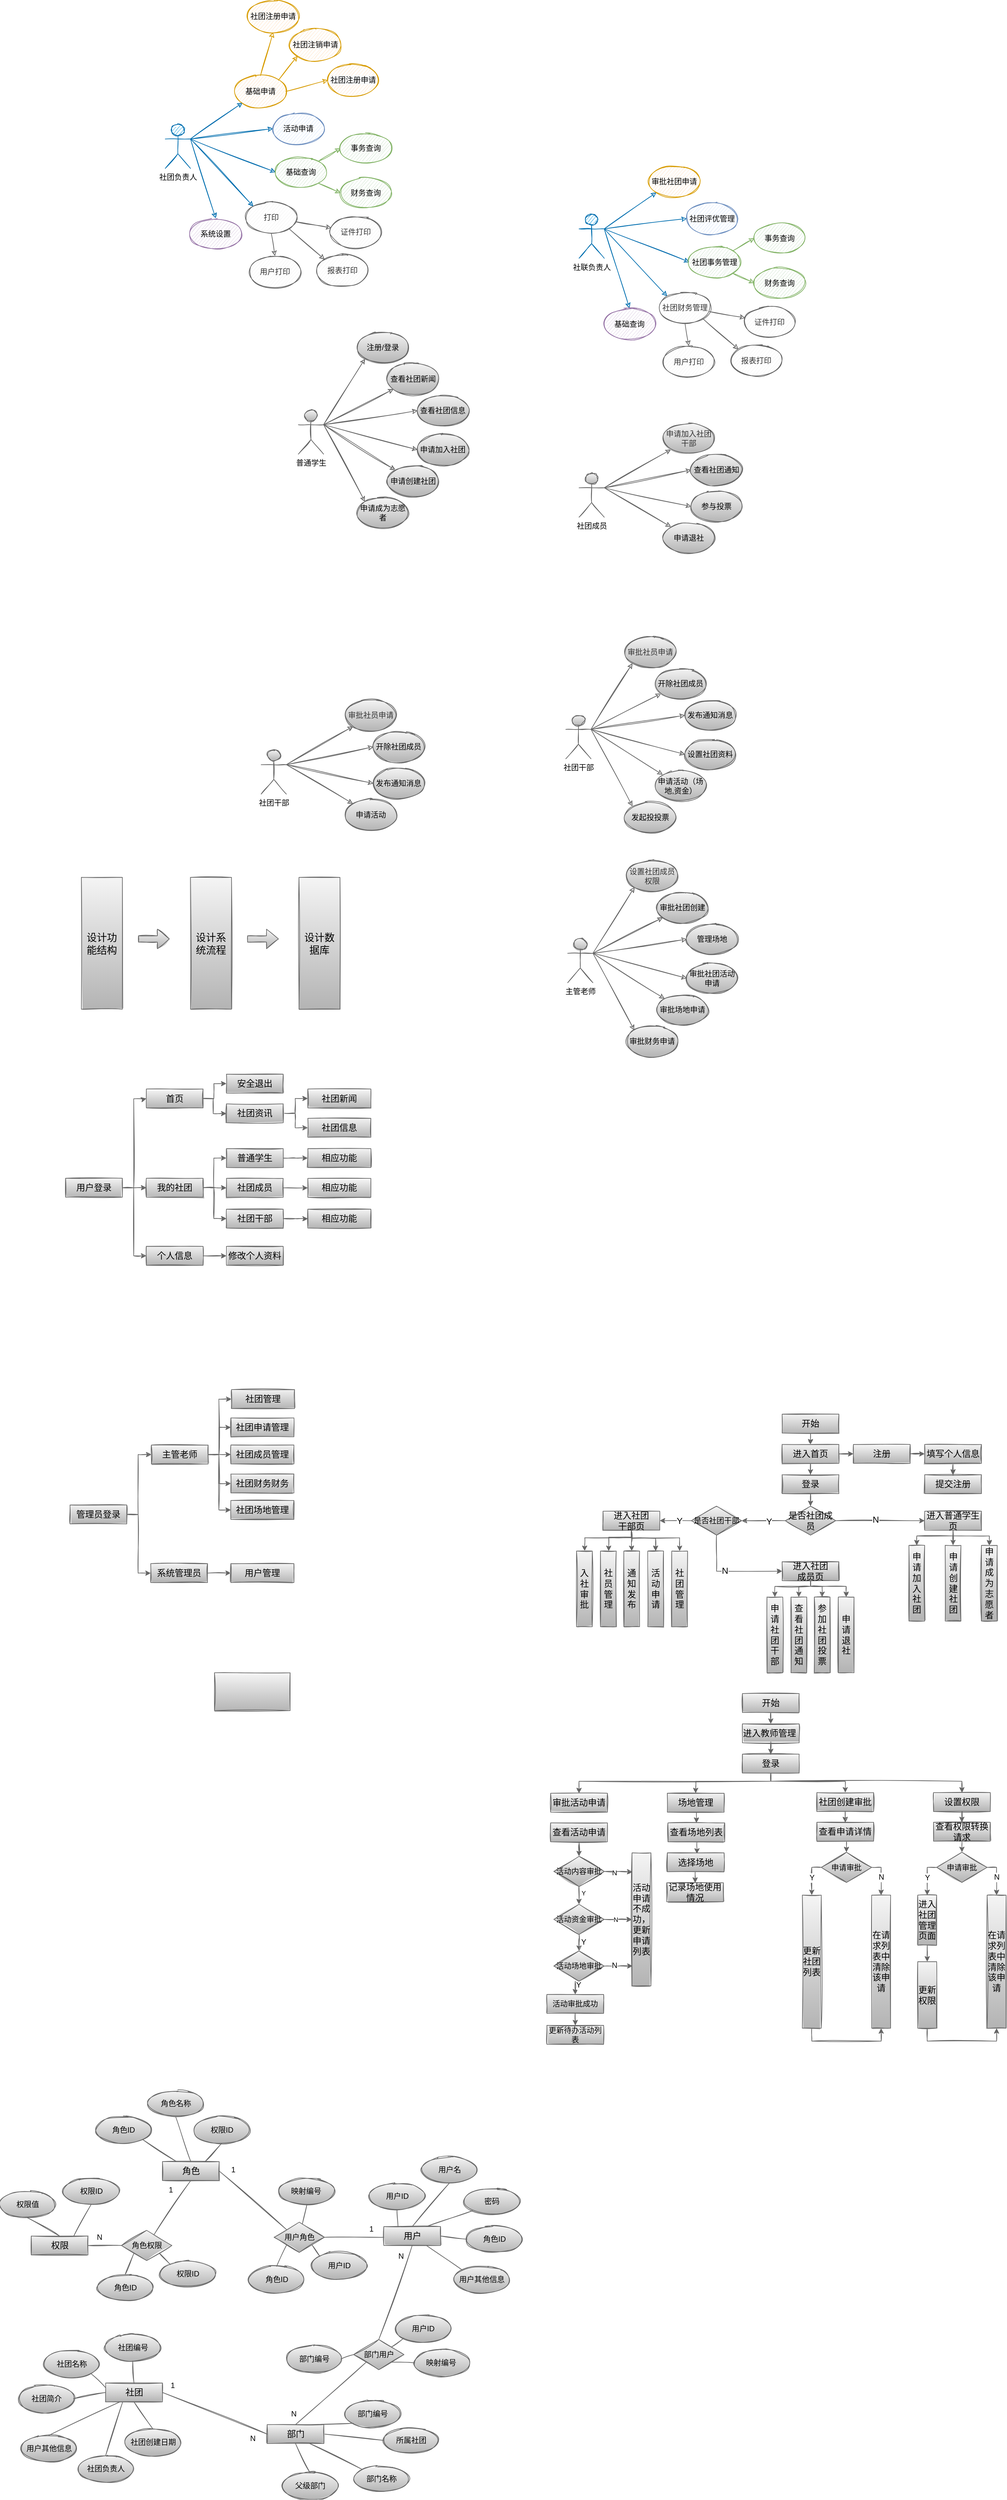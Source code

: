 <mxfile version="15.9.6" type="github">
  <diagram id="XmaePNVC8Tc7l9KdzcP_" name="第 1 页">
    <mxGraphModel dx="1185" dy="657" grid="0" gridSize="10" guides="1" tooltips="1" connect="1" arrows="0" fold="1" page="1" pageScale="1" pageWidth="827" pageHeight="1169" math="0" shadow="0">
      <root>
        <mxCell id="0" />
        <mxCell id="1" parent="0" />
        <mxCell id="C5ShttV1l2_Xfbe3Vpar-7" style="rounded=0;orthogonalLoop=1;jettySize=auto;html=1;exitX=1;exitY=0.333;exitDx=0;exitDy=0;exitPerimeter=0;entryX=0;entryY=1;entryDx=0;entryDy=0;sketch=1;fillColor=#1ba1e2;strokeColor=#006EAF;" edge="1" parent="1" source="C5ShttV1l2_Xfbe3Vpar-1" target="C5ShttV1l2_Xfbe3Vpar-3">
          <mxGeometry relative="1" as="geometry" />
        </mxCell>
        <mxCell id="C5ShttV1l2_Xfbe3Vpar-8" style="edgeStyle=none;rounded=0;orthogonalLoop=1;jettySize=auto;html=1;exitX=1;exitY=0.333;exitDx=0;exitDy=0;exitPerimeter=0;entryX=0;entryY=0.5;entryDx=0;entryDy=0;sketch=1;fillColor=#1ba1e2;strokeColor=#006EAF;" edge="1" parent="1" source="C5ShttV1l2_Xfbe3Vpar-1" target="C5ShttV1l2_Xfbe3Vpar-5">
          <mxGeometry relative="1" as="geometry" />
        </mxCell>
        <mxCell id="C5ShttV1l2_Xfbe3Vpar-9" style="edgeStyle=none;rounded=0;orthogonalLoop=1;jettySize=auto;html=1;exitX=1;exitY=0.333;exitDx=0;exitDy=0;exitPerimeter=0;entryX=0.5;entryY=0;entryDx=0;entryDy=0;sketch=1;fillColor=#1ba1e2;strokeColor=#006EAF;" edge="1" parent="1" source="C5ShttV1l2_Xfbe3Vpar-1" target="C5ShttV1l2_Xfbe3Vpar-6">
          <mxGeometry relative="1" as="geometry" />
        </mxCell>
        <mxCell id="C5ShttV1l2_Xfbe3Vpar-14" style="edgeStyle=none;rounded=0;orthogonalLoop=1;jettySize=auto;html=1;exitX=1;exitY=0.333;exitDx=0;exitDy=0;exitPerimeter=0;entryX=0;entryY=0.5;entryDx=0;entryDy=0;sketch=1;fillColor=#1ba1e2;strokeColor=#006EAF;" edge="1" parent="1" source="C5ShttV1l2_Xfbe3Vpar-1" target="C5ShttV1l2_Xfbe3Vpar-12">
          <mxGeometry relative="1" as="geometry" />
        </mxCell>
        <mxCell id="C5ShttV1l2_Xfbe3Vpar-27" style="edgeStyle=none;rounded=0;orthogonalLoop=1;jettySize=auto;html=1;exitX=1;exitY=0.333;exitDx=0;exitDy=0;exitPerimeter=0;entryX=0;entryY=0;entryDx=0;entryDy=0;sketch=1;fillColor=#1ba1e2;strokeColor=#006EAF;" edge="1" parent="1" source="C5ShttV1l2_Xfbe3Vpar-1" target="C5ShttV1l2_Xfbe3Vpar-26">
          <mxGeometry relative="1" as="geometry" />
        </mxCell>
        <mxCell id="C5ShttV1l2_Xfbe3Vpar-1" value="&lt;font color=&quot;#000000&quot;&gt;社团负责人&lt;/font&gt;" style="shape=umlActor;verticalLabelPosition=bottom;verticalAlign=top;html=1;outlineConnect=0;sketch=1;fillColor=#1ba1e2;fontColor=#ffffff;strokeColor=#006EAF;" vertex="1" parent="1">
          <mxGeometry x="262" y="394" width="40" height="70" as="geometry" />
        </mxCell>
        <mxCell id="C5ShttV1l2_Xfbe3Vpar-19" style="edgeStyle=none;rounded=0;orthogonalLoop=1;jettySize=auto;html=1;exitX=0.5;exitY=0;exitDx=0;exitDy=0;entryX=0.5;entryY=1;entryDx=0;entryDy=0;sketch=1;fillColor=#ffe6cc;strokeColor=#d79b00;" edge="1" parent="1" source="C5ShttV1l2_Xfbe3Vpar-3" target="C5ShttV1l2_Xfbe3Vpar-16">
          <mxGeometry relative="1" as="geometry" />
        </mxCell>
        <mxCell id="C5ShttV1l2_Xfbe3Vpar-20" style="edgeStyle=none;rounded=0;orthogonalLoop=1;jettySize=auto;html=1;exitX=1;exitY=0;exitDx=0;exitDy=0;entryX=0;entryY=1;entryDx=0;entryDy=0;sketch=1;fillColor=#ffe6cc;strokeColor=#d79b00;" edge="1" parent="1" source="C5ShttV1l2_Xfbe3Vpar-3" target="C5ShttV1l2_Xfbe3Vpar-17">
          <mxGeometry relative="1" as="geometry" />
        </mxCell>
        <mxCell id="C5ShttV1l2_Xfbe3Vpar-21" style="edgeStyle=none;rounded=0;orthogonalLoop=1;jettySize=auto;html=1;exitX=1;exitY=0.5;exitDx=0;exitDy=0;entryX=0;entryY=0.5;entryDx=0;entryDy=0;sketch=1;fillColor=#ffe6cc;strokeColor=#d79b00;" edge="1" parent="1" source="C5ShttV1l2_Xfbe3Vpar-3" target="C5ShttV1l2_Xfbe3Vpar-18">
          <mxGeometry relative="1" as="geometry" />
        </mxCell>
        <mxCell id="C5ShttV1l2_Xfbe3Vpar-3" value="基础申请" style="ellipse;whiteSpace=wrap;html=1;sketch=1;fillColor=#ffe6cc;strokeColor=#d79b00;" vertex="1" parent="1">
          <mxGeometry x="373" y="317" width="80" height="50" as="geometry" />
        </mxCell>
        <mxCell id="C5ShttV1l2_Xfbe3Vpar-24" style="edgeStyle=none;rounded=0;orthogonalLoop=1;jettySize=auto;html=1;exitX=1;exitY=0;exitDx=0;exitDy=0;entryX=0;entryY=0.5;entryDx=0;entryDy=0;sketch=1;fillColor=#d5e8d4;strokeColor=#82b366;" edge="1" parent="1" source="C5ShttV1l2_Xfbe3Vpar-5" target="C5ShttV1l2_Xfbe3Vpar-22">
          <mxGeometry relative="1" as="geometry" />
        </mxCell>
        <mxCell id="C5ShttV1l2_Xfbe3Vpar-25" style="edgeStyle=none;rounded=0;orthogonalLoop=1;jettySize=auto;html=1;exitX=1;exitY=1;exitDx=0;exitDy=0;entryX=0;entryY=0.5;entryDx=0;entryDy=0;sketch=1;fillColor=#d5e8d4;strokeColor=#82b366;" edge="1" parent="1" source="C5ShttV1l2_Xfbe3Vpar-5" target="C5ShttV1l2_Xfbe3Vpar-23">
          <mxGeometry relative="1" as="geometry" />
        </mxCell>
        <mxCell id="C5ShttV1l2_Xfbe3Vpar-5" value="基础查询" style="ellipse;whiteSpace=wrap;html=1;sketch=1;fillColor=#d5e8d4;strokeColor=#82b366;" vertex="1" parent="1">
          <mxGeometry x="437" y="445" width="80" height="50" as="geometry" />
        </mxCell>
        <mxCell id="C5ShttV1l2_Xfbe3Vpar-6" value="系统设置" style="ellipse;whiteSpace=wrap;html=1;sketch=1;fillColor=#e1d5e7;strokeColor=#9673a6;" vertex="1" parent="1">
          <mxGeometry x="302" y="543" width="80" height="50" as="geometry" />
        </mxCell>
        <mxCell id="C5ShttV1l2_Xfbe3Vpar-12" value="活动申请" style="ellipse;whiteSpace=wrap;html=1;sketch=1;fillColor=#dae8fc;strokeColor=#6c8ebf;" vertex="1" parent="1">
          <mxGeometry x="433" y="376" width="80" height="50" as="geometry" />
        </mxCell>
        <mxCell id="C5ShttV1l2_Xfbe3Vpar-16" value="社团注册申请" style="ellipse;whiteSpace=wrap;html=1;sketch=1;fillColor=#ffe6cc;strokeColor=#d79b00;" vertex="1" parent="1">
          <mxGeometry x="393" y="198" width="80" height="50" as="geometry" />
        </mxCell>
        <mxCell id="C5ShttV1l2_Xfbe3Vpar-17" value="社团注销申请" style="ellipse;whiteSpace=wrap;html=1;sketch=1;fillColor=#ffe6cc;strokeColor=#d79b00;" vertex="1" parent="1">
          <mxGeometry x="460" y="243" width="80" height="50" as="geometry" />
        </mxCell>
        <mxCell id="C5ShttV1l2_Xfbe3Vpar-18" value="&#xa;&#xa;&lt;span style=&quot;color: rgb(0, 0, 0); font-family: helvetica; font-size: 12px; font-style: normal; font-weight: 400; letter-spacing: normal; text-align: center; text-indent: 0px; text-transform: none; word-spacing: 0px; background-color: rgb(248, 249, 250); display: inline; float: none;&quot;&gt;社团注册申请&lt;/span&gt;&#xa;&#xa;" style="ellipse;whiteSpace=wrap;html=1;sketch=1;fillColor=#ffe6cc;strokeColor=#d79b00;" vertex="1" parent="1">
          <mxGeometry x="520" y="299" width="80" height="50" as="geometry" />
        </mxCell>
        <mxCell id="C5ShttV1l2_Xfbe3Vpar-22" value="事务查询" style="ellipse;whiteSpace=wrap;html=1;sketch=1;fillColor=#d5e8d4;strokeColor=#82b366;" vertex="1" parent="1">
          <mxGeometry x="540" y="407" width="80" height="50" as="geometry" />
        </mxCell>
        <mxCell id="C5ShttV1l2_Xfbe3Vpar-23" value="财务查询" style="ellipse;whiteSpace=wrap;html=1;sketch=1;fillColor=#d5e8d4;strokeColor=#82b366;" vertex="1" parent="1">
          <mxGeometry x="540" y="478" width="80" height="50" as="geometry" />
        </mxCell>
        <mxCell id="C5ShttV1l2_Xfbe3Vpar-30" value="" style="edgeStyle=none;rounded=0;orthogonalLoop=1;jettySize=auto;html=1;sketch=1;fillColor=#f5f5f5;strokeColor=#666666;" edge="1" parent="1" source="C5ShttV1l2_Xfbe3Vpar-26" target="C5ShttV1l2_Xfbe3Vpar-28">
          <mxGeometry relative="1" as="geometry" />
        </mxCell>
        <mxCell id="C5ShttV1l2_Xfbe3Vpar-31" style="edgeStyle=none;rounded=0;orthogonalLoop=1;jettySize=auto;html=1;exitX=0.5;exitY=1;exitDx=0;exitDy=0;entryX=0.5;entryY=0;entryDx=0;entryDy=0;sketch=1;fillColor=#f5f5f5;strokeColor=#666666;" edge="1" parent="1" source="C5ShttV1l2_Xfbe3Vpar-26" target="C5ShttV1l2_Xfbe3Vpar-29">
          <mxGeometry relative="1" as="geometry" />
        </mxCell>
        <mxCell id="C5ShttV1l2_Xfbe3Vpar-33" style="edgeStyle=none;rounded=0;orthogonalLoop=1;jettySize=auto;html=1;exitX=1;exitY=1;exitDx=0;exitDy=0;entryX=0;entryY=0;entryDx=0;entryDy=0;sketch=1;fillColor=#f5f5f5;strokeColor=#666666;" edge="1" parent="1" source="C5ShttV1l2_Xfbe3Vpar-26" target="C5ShttV1l2_Xfbe3Vpar-32">
          <mxGeometry relative="1" as="geometry" />
        </mxCell>
        <mxCell id="C5ShttV1l2_Xfbe3Vpar-26" value="打印" style="ellipse;whiteSpace=wrap;html=1;sketch=1;fillColor=#f5f5f5;fontColor=#333333;strokeColor=#666666;" vertex="1" parent="1">
          <mxGeometry x="390" y="517" width="80" height="50" as="geometry" />
        </mxCell>
        <mxCell id="C5ShttV1l2_Xfbe3Vpar-28" value="证件打印" style="ellipse;whiteSpace=wrap;html=1;sketch=1;fillColor=#f5f5f5;fontColor=#333333;strokeColor=#666666;" vertex="1" parent="1">
          <mxGeometry x="524" y="540" width="80" height="50" as="geometry" />
        </mxCell>
        <mxCell id="C5ShttV1l2_Xfbe3Vpar-29" value="用户打印" style="ellipse;whiteSpace=wrap;html=1;sketch=1;fillColor=#f5f5f5;fontColor=#333333;strokeColor=#666666;" vertex="1" parent="1">
          <mxGeometry x="396" y="603" width="80" height="50" as="geometry" />
        </mxCell>
        <mxCell id="C5ShttV1l2_Xfbe3Vpar-32" value="报表打印" style="ellipse;whiteSpace=wrap;html=1;sketch=1;fillColor=#f5f5f5;fontColor=#333333;strokeColor=#666666;" vertex="1" parent="1">
          <mxGeometry x="503" y="601" width="80" height="50" as="geometry" />
        </mxCell>
        <mxCell id="C5ShttV1l2_Xfbe3Vpar-37" style="rounded=0;orthogonalLoop=1;jettySize=auto;html=1;exitX=1;exitY=0.333;exitDx=0;exitDy=0;exitPerimeter=0;entryX=0;entryY=1;entryDx=0;entryDy=0;sketch=1;fillColor=#f5f5f5;strokeColor=#666666;gradientColor=#b3b3b3;" edge="1" parent="1" source="C5ShttV1l2_Xfbe3Vpar-42" target="C5ShttV1l2_Xfbe3Vpar-99">
          <mxGeometry relative="1" as="geometry">
            <mxPoint x="1055.618" y="912.616" as="targetPoint" />
          </mxGeometry>
        </mxCell>
        <mxCell id="C5ShttV1l2_Xfbe3Vpar-38" style="edgeStyle=none;rounded=0;orthogonalLoop=1;jettySize=auto;html=1;exitX=1;exitY=0.333;exitDx=0;exitDy=0;exitPerimeter=0;sketch=1;fillColor=#f5f5f5;strokeColor=#666666;entryX=0;entryY=0.5;entryDx=0;entryDy=0;gradientColor=#b3b3b3;" edge="1" parent="1" source="C5ShttV1l2_Xfbe3Vpar-42" target="C5ShttV1l2_Xfbe3Vpar-101">
          <mxGeometry relative="1" as="geometry">
            <mxPoint x="1089" y="1005" as="targetPoint" />
            <Array as="points" />
          </mxGeometry>
        </mxCell>
        <mxCell id="C5ShttV1l2_Xfbe3Vpar-40" style="edgeStyle=none;rounded=0;orthogonalLoop=1;jettySize=auto;html=1;exitX=1;exitY=0.333;exitDx=0;exitDy=0;exitPerimeter=0;entryX=0;entryY=0.5;entryDx=0;entryDy=0;sketch=1;fillColor=#f5f5f5;strokeColor=#666666;gradientColor=#b3b3b3;" edge="1" parent="1" source="C5ShttV1l2_Xfbe3Vpar-42" target="C5ShttV1l2_Xfbe3Vpar-45">
          <mxGeometry relative="1" as="geometry">
            <mxPoint x="1093" y="945" as="targetPoint" />
          </mxGeometry>
        </mxCell>
        <mxCell id="C5ShttV1l2_Xfbe3Vpar-41" style="edgeStyle=none;rounded=0;orthogonalLoop=1;jettySize=auto;html=1;exitX=1;exitY=0.333;exitDx=0;exitDy=0;exitPerimeter=0;entryX=0;entryY=0;entryDx=0;entryDy=0;sketch=1;fillColor=#f5f5f5;strokeColor=#666666;gradientColor=#b3b3b3;" edge="1" parent="1" source="C5ShttV1l2_Xfbe3Vpar-42" target="C5ShttV1l2_Xfbe3Vpar-100">
          <mxGeometry relative="1" as="geometry">
            <mxPoint x="1055.618" y="1036.884" as="targetPoint" />
          </mxGeometry>
        </mxCell>
        <mxCell id="C5ShttV1l2_Xfbe3Vpar-42" value="&lt;font color=&quot;#000000&quot;&gt;社团成员&lt;/font&gt;" style="shape=umlActor;verticalLabelPosition=bottom;verticalAlign=top;html=1;outlineConnect=0;sketch=1;fillColor=#f5f5f5;strokeColor=#666666;gradientColor=#b3b3b3;" vertex="1" parent="1">
          <mxGeometry x="918" y="947" width="40" height="70" as="geometry" />
        </mxCell>
        <mxCell id="C5ShttV1l2_Xfbe3Vpar-45" value="查看社团通知" style="ellipse;whiteSpace=wrap;html=1;sketch=1;fillColor=#f5f5f5;strokeColor=#666666;gradientColor=#b3b3b3;" vertex="1" parent="1">
          <mxGeometry x="1096" y="917" width="80" height="50" as="geometry" />
        </mxCell>
        <mxCell id="C5ShttV1l2_Xfbe3Vpar-49" style="rounded=0;orthogonalLoop=1;jettySize=auto;html=1;exitX=1;exitY=0.333;exitDx=0;exitDy=0;exitPerimeter=0;entryX=0;entryY=1;entryDx=0;entryDy=0;sketch=1;fillColor=#1ba1e2;strokeColor=#006EAF;" edge="1" parent="1" source="C5ShttV1l2_Xfbe3Vpar-54" target="C5ShttV1l2_Xfbe3Vpar-58">
          <mxGeometry relative="1" as="geometry" />
        </mxCell>
        <mxCell id="C5ShttV1l2_Xfbe3Vpar-50" style="edgeStyle=none;rounded=0;orthogonalLoop=1;jettySize=auto;html=1;exitX=1;exitY=0.333;exitDx=0;exitDy=0;exitPerimeter=0;entryX=0;entryY=0.5;entryDx=0;entryDy=0;sketch=1;fillColor=#1ba1e2;strokeColor=#006EAF;" edge="1" parent="1" source="C5ShttV1l2_Xfbe3Vpar-54" target="C5ShttV1l2_Xfbe3Vpar-61">
          <mxGeometry relative="1" as="geometry" />
        </mxCell>
        <mxCell id="C5ShttV1l2_Xfbe3Vpar-51" style="edgeStyle=none;rounded=0;orthogonalLoop=1;jettySize=auto;html=1;exitX=1;exitY=0.333;exitDx=0;exitDy=0;exitPerimeter=0;entryX=0.5;entryY=0;entryDx=0;entryDy=0;sketch=1;fillColor=#1ba1e2;strokeColor=#006EAF;" edge="1" parent="1" source="C5ShttV1l2_Xfbe3Vpar-54" target="C5ShttV1l2_Xfbe3Vpar-62">
          <mxGeometry relative="1" as="geometry" />
        </mxCell>
        <mxCell id="C5ShttV1l2_Xfbe3Vpar-52" style="edgeStyle=none;rounded=0;orthogonalLoop=1;jettySize=auto;html=1;exitX=1;exitY=0.333;exitDx=0;exitDy=0;exitPerimeter=0;entryX=0;entryY=0.5;entryDx=0;entryDy=0;sketch=1;fillColor=#1ba1e2;strokeColor=#006EAF;" edge="1" parent="1" source="C5ShttV1l2_Xfbe3Vpar-54" target="C5ShttV1l2_Xfbe3Vpar-63">
          <mxGeometry relative="1" as="geometry" />
        </mxCell>
        <mxCell id="C5ShttV1l2_Xfbe3Vpar-53" style="edgeStyle=none;rounded=0;orthogonalLoop=1;jettySize=auto;html=1;exitX=1;exitY=0.333;exitDx=0;exitDy=0;exitPerimeter=0;entryX=0;entryY=0;entryDx=0;entryDy=0;sketch=1;fillColor=#1ba1e2;strokeColor=#006EAF;" edge="1" parent="1" source="C5ShttV1l2_Xfbe3Vpar-54" target="C5ShttV1l2_Xfbe3Vpar-72">
          <mxGeometry relative="1" as="geometry" />
        </mxCell>
        <mxCell id="C5ShttV1l2_Xfbe3Vpar-54" value="&lt;font color=&quot;#000000&quot;&gt;社联负责人&lt;/font&gt;" style="shape=umlActor;verticalLabelPosition=bottom;verticalAlign=top;html=1;outlineConnect=0;sketch=1;fillColor=#1ba1e2;fontColor=#ffffff;strokeColor=#006EAF;" vertex="1" parent="1">
          <mxGeometry x="918" y="536.5" width="40" height="70" as="geometry" />
        </mxCell>
        <mxCell id="C5ShttV1l2_Xfbe3Vpar-58" value="审批社团申请" style="ellipse;whiteSpace=wrap;html=1;sketch=1;fillColor=#ffe6cc;strokeColor=#d79b00;" vertex="1" parent="1">
          <mxGeometry x="1029" y="459.5" width="80" height="50" as="geometry" />
        </mxCell>
        <mxCell id="C5ShttV1l2_Xfbe3Vpar-59" style="edgeStyle=none;rounded=0;orthogonalLoop=1;jettySize=auto;html=1;exitX=1;exitY=0;exitDx=0;exitDy=0;entryX=0;entryY=0.5;entryDx=0;entryDy=0;sketch=1;fillColor=#d5e8d4;strokeColor=#82b366;" edge="1" parent="1" source="C5ShttV1l2_Xfbe3Vpar-61" target="C5ShttV1l2_Xfbe3Vpar-67">
          <mxGeometry relative="1" as="geometry" />
        </mxCell>
        <mxCell id="C5ShttV1l2_Xfbe3Vpar-60" style="edgeStyle=none;rounded=0;orthogonalLoop=1;jettySize=auto;html=1;exitX=1;exitY=1;exitDx=0;exitDy=0;entryX=0;entryY=0.5;entryDx=0;entryDy=0;sketch=1;fillColor=#d5e8d4;strokeColor=#82b366;" edge="1" parent="1" source="C5ShttV1l2_Xfbe3Vpar-61" target="C5ShttV1l2_Xfbe3Vpar-68">
          <mxGeometry relative="1" as="geometry" />
        </mxCell>
        <mxCell id="C5ShttV1l2_Xfbe3Vpar-61" value="社团事务管理" style="ellipse;whiteSpace=wrap;html=1;sketch=1;fillColor=#d5e8d4;strokeColor=#82b366;" vertex="1" parent="1">
          <mxGeometry x="1093" y="587.5" width="80" height="50" as="geometry" />
        </mxCell>
        <mxCell id="C5ShttV1l2_Xfbe3Vpar-62" value="基础查询" style="ellipse;whiteSpace=wrap;html=1;sketch=1;fillColor=#e1d5e7;strokeColor=#9673a6;" vertex="1" parent="1">
          <mxGeometry x="958" y="685.5" width="80" height="50" as="geometry" />
        </mxCell>
        <mxCell id="C5ShttV1l2_Xfbe3Vpar-63" value="社团评优管理" style="ellipse;whiteSpace=wrap;html=1;sketch=1;fillColor=#dae8fc;strokeColor=#6c8ebf;" vertex="1" parent="1">
          <mxGeometry x="1089" y="518.5" width="80" height="50" as="geometry" />
        </mxCell>
        <mxCell id="C5ShttV1l2_Xfbe3Vpar-67" value="事务查询" style="ellipse;whiteSpace=wrap;html=1;sketch=1;fillColor=#d5e8d4;strokeColor=#82b366;" vertex="1" parent="1">
          <mxGeometry x="1196" y="549.5" width="80" height="50" as="geometry" />
        </mxCell>
        <mxCell id="C5ShttV1l2_Xfbe3Vpar-68" value="财务查询" style="ellipse;whiteSpace=wrap;html=1;sketch=1;fillColor=#d5e8d4;strokeColor=#82b366;" vertex="1" parent="1">
          <mxGeometry x="1196" y="620.5" width="80" height="50" as="geometry" />
        </mxCell>
        <mxCell id="C5ShttV1l2_Xfbe3Vpar-69" value="" style="edgeStyle=none;rounded=0;orthogonalLoop=1;jettySize=auto;html=1;sketch=1;fillColor=#f5f5f5;strokeColor=#666666;" edge="1" parent="1" source="C5ShttV1l2_Xfbe3Vpar-72" target="C5ShttV1l2_Xfbe3Vpar-73">
          <mxGeometry relative="1" as="geometry" />
        </mxCell>
        <mxCell id="C5ShttV1l2_Xfbe3Vpar-70" style="edgeStyle=none;rounded=0;orthogonalLoop=1;jettySize=auto;html=1;exitX=0.5;exitY=1;exitDx=0;exitDy=0;entryX=0.5;entryY=0;entryDx=0;entryDy=0;sketch=1;fillColor=#f5f5f5;strokeColor=#666666;" edge="1" parent="1" source="C5ShttV1l2_Xfbe3Vpar-72" target="C5ShttV1l2_Xfbe3Vpar-74">
          <mxGeometry relative="1" as="geometry" />
        </mxCell>
        <mxCell id="C5ShttV1l2_Xfbe3Vpar-71" style="edgeStyle=none;rounded=0;orthogonalLoop=1;jettySize=auto;html=1;exitX=1;exitY=1;exitDx=0;exitDy=0;entryX=0;entryY=0;entryDx=0;entryDy=0;sketch=1;fillColor=#f5f5f5;strokeColor=#666666;" edge="1" parent="1" source="C5ShttV1l2_Xfbe3Vpar-72" target="C5ShttV1l2_Xfbe3Vpar-75">
          <mxGeometry relative="1" as="geometry" />
        </mxCell>
        <mxCell id="C5ShttV1l2_Xfbe3Vpar-72" value="社团财务管理" style="ellipse;whiteSpace=wrap;html=1;sketch=1;fillColor=#f5f5f5;fontColor=#333333;strokeColor=#666666;" vertex="1" parent="1">
          <mxGeometry x="1046" y="659.5" width="80" height="50" as="geometry" />
        </mxCell>
        <mxCell id="C5ShttV1l2_Xfbe3Vpar-73" value="证件打印" style="ellipse;whiteSpace=wrap;html=1;sketch=1;fillColor=#f5f5f5;fontColor=#333333;strokeColor=#666666;" vertex="1" parent="1">
          <mxGeometry x="1180" y="682.5" width="80" height="50" as="geometry" />
        </mxCell>
        <mxCell id="C5ShttV1l2_Xfbe3Vpar-74" value="用户打印" style="ellipse;whiteSpace=wrap;html=1;sketch=1;fillColor=#f5f5f5;fontColor=#333333;strokeColor=#666666;" vertex="1" parent="1">
          <mxGeometry x="1052" y="745.5" width="80" height="50" as="geometry" />
        </mxCell>
        <mxCell id="C5ShttV1l2_Xfbe3Vpar-75" value="报表打印" style="ellipse;whiteSpace=wrap;html=1;sketch=1;fillColor=#f5f5f5;fontColor=#333333;strokeColor=#666666;" vertex="1" parent="1">
          <mxGeometry x="1159" y="743.5" width="80" height="50" as="geometry" />
        </mxCell>
        <mxCell id="C5ShttV1l2_Xfbe3Vpar-83" style="rounded=0;orthogonalLoop=1;jettySize=auto;html=1;exitX=1;exitY=0.333;exitDx=0;exitDy=0;exitPerimeter=0;entryX=0;entryY=0.5;entryDx=0;entryDy=0;sketch=1;fillColor=#f5f5f5;strokeColor=#666666;gradientColor=#b3b3b3;" edge="1" parent="1" source="C5ShttV1l2_Xfbe3Vpar-89" target="C5ShttV1l2_Xfbe3Vpar-90">
          <mxGeometry relative="1" as="geometry" />
        </mxCell>
        <mxCell id="C5ShttV1l2_Xfbe3Vpar-84" style="edgeStyle=none;rounded=0;orthogonalLoop=1;jettySize=auto;html=1;exitX=1;exitY=0.333;exitDx=0;exitDy=0;exitPerimeter=0;entryX=0;entryY=0;entryDx=0;entryDy=0;sketch=1;fillColor=#f5f5f5;strokeColor=#666666;gradientColor=#b3b3b3;" edge="1" parent="1" source="C5ShttV1l2_Xfbe3Vpar-89" target="C5ShttV1l2_Xfbe3Vpar-91">
          <mxGeometry relative="1" as="geometry" />
        </mxCell>
        <mxCell id="C5ShttV1l2_Xfbe3Vpar-86" style="edgeStyle=none;rounded=0;orthogonalLoop=1;jettySize=auto;html=1;exitX=1;exitY=0.333;exitDx=0;exitDy=0;exitPerimeter=0;entryX=0;entryY=0.5;entryDx=0;entryDy=0;sketch=1;fillColor=#f5f5f5;strokeColor=#666666;gradientColor=#b3b3b3;" edge="1" parent="1" source="C5ShttV1l2_Xfbe3Vpar-89" target="C5ShttV1l2_Xfbe3Vpar-93">
          <mxGeometry relative="1" as="geometry" />
        </mxCell>
        <mxCell id="C5ShttV1l2_Xfbe3Vpar-88" style="edgeStyle=none;rounded=0;sketch=1;orthogonalLoop=1;jettySize=auto;html=1;exitX=1;exitY=0.333;exitDx=0;exitDy=0;exitPerimeter=0;fontColor=#000000;fillColor=#f5f5f5;strokeColor=#666666;gradientColor=#b3b3b3;" edge="1" parent="1" source="C5ShttV1l2_Xfbe3Vpar-89" target="C5ShttV1l2_Xfbe3Vpar-95">
          <mxGeometry relative="1" as="geometry" />
        </mxCell>
        <mxCell id="C5ShttV1l2_Xfbe3Vpar-105" style="edgeStyle=none;rounded=0;sketch=1;orthogonalLoop=1;jettySize=auto;html=1;exitX=1;exitY=0.333;exitDx=0;exitDy=0;exitPerimeter=0;entryX=0;entryY=1;entryDx=0;entryDy=0;fontColor=#000000;fillColor=#f5f5f5;strokeColor=#666666;gradientColor=#b3b3b3;" edge="1" parent="1" source="C5ShttV1l2_Xfbe3Vpar-89" target="C5ShttV1l2_Xfbe3Vpar-103">
          <mxGeometry relative="1" as="geometry" />
        </mxCell>
        <mxCell id="C5ShttV1l2_Xfbe3Vpar-106" style="edgeStyle=none;rounded=0;sketch=1;orthogonalLoop=1;jettySize=auto;html=1;exitX=1;exitY=0.333;exitDx=0;exitDy=0;exitPerimeter=0;entryX=0;entryY=0;entryDx=0;entryDy=0;fontColor=#000000;fillColor=#f5f5f5;strokeColor=#666666;gradientColor=#b3b3b3;" edge="1" parent="1" source="C5ShttV1l2_Xfbe3Vpar-89" target="C5ShttV1l2_Xfbe3Vpar-102">
          <mxGeometry relative="1" as="geometry" />
        </mxCell>
        <mxCell id="C5ShttV1l2_Xfbe3Vpar-89" value="&lt;font color=&quot;#000000&quot;&gt;普通学生&lt;/font&gt;" style="shape=umlActor;verticalLabelPosition=bottom;verticalAlign=top;html=1;outlineConnect=0;sketch=1;fillColor=#f5f5f5;strokeColor=#666666;gradientColor=#b3b3b3;" vertex="1" parent="1">
          <mxGeometry x="473" y="847" width="40" height="70" as="geometry" />
        </mxCell>
        <mxCell id="C5ShttV1l2_Xfbe3Vpar-90" value="&lt;span&gt;查看社团信息&lt;/span&gt;" style="ellipse;whiteSpace=wrap;html=1;sketch=1;fillColor=#f5f5f5;strokeColor=#666666;gradientColor=#b3b3b3;" vertex="1" parent="1">
          <mxGeometry x="662" y="823" width="80" height="50" as="geometry" />
        </mxCell>
        <mxCell id="C5ShttV1l2_Xfbe3Vpar-91" value="&lt;span&gt;申请创建社团&lt;/span&gt;" style="ellipse;whiteSpace=wrap;html=1;sketch=1;fillColor=#f5f5f5;strokeColor=#666666;gradientColor=#b3b3b3;" vertex="1" parent="1">
          <mxGeometry x="615" y="935" width="80" height="50" as="geometry" />
        </mxCell>
        <mxCell id="C5ShttV1l2_Xfbe3Vpar-93" value="&lt;span&gt;申请加入社团&lt;/span&gt;" style="ellipse;whiteSpace=wrap;html=1;sketch=1;fillColor=#f5f5f5;strokeColor=#666666;gradientColor=#b3b3b3;" vertex="1" parent="1">
          <mxGeometry x="662" y="885" width="80" height="50" as="geometry" />
        </mxCell>
        <mxCell id="C5ShttV1l2_Xfbe3Vpar-95" value="&lt;span&gt;查看社团新闻&lt;/span&gt;" style="ellipse;whiteSpace=wrap;html=1;sketch=1;fillColor=#f5f5f5;strokeColor=#666666;gradientColor=#b3b3b3;" vertex="1" parent="1">
          <mxGeometry x="615" y="773" width="80" height="50" as="geometry" />
        </mxCell>
        <mxCell id="C5ShttV1l2_Xfbe3Vpar-99" value="&lt;span style=&quot;color: rgb(51 , 51 , 51)&quot;&gt;申请加入社团干部&lt;/span&gt;" style="ellipse;whiteSpace=wrap;html=1;sketch=1;fillColor=#f5f5f5;strokeColor=#666666;gradientColor=#b3b3b3;" vertex="1" parent="1">
          <mxGeometry x="1052" y="867" width="80" height="50" as="geometry" />
        </mxCell>
        <mxCell id="C5ShttV1l2_Xfbe3Vpar-100" value="申请退社" style="ellipse;whiteSpace=wrap;html=1;sketch=1;fillColor=#f5f5f5;strokeColor=#666666;gradientColor=#b3b3b3;" vertex="1" parent="1">
          <mxGeometry x="1052" y="1025" width="80" height="50" as="geometry" />
        </mxCell>
        <mxCell id="C5ShttV1l2_Xfbe3Vpar-101" value="参与投票" style="ellipse;whiteSpace=wrap;html=1;sketch=1;fillColor=#f5f5f5;strokeColor=#666666;gradientColor=#b3b3b3;" vertex="1" parent="1">
          <mxGeometry x="1096" y="975" width="80" height="50" as="geometry" />
        </mxCell>
        <mxCell id="C5ShttV1l2_Xfbe3Vpar-102" value="&lt;span&gt;申请成为志愿者&lt;/span&gt;" style="ellipse;whiteSpace=wrap;html=1;sketch=1;fillColor=#f5f5f5;strokeColor=#666666;gradientColor=#b3b3b3;" vertex="1" parent="1">
          <mxGeometry x="567" y="985" width="80" height="50" as="geometry" />
        </mxCell>
        <mxCell id="C5ShttV1l2_Xfbe3Vpar-103" value="注册/登录" style="ellipse;whiteSpace=wrap;html=1;sketch=1;fillColor=#f5f5f5;gradientColor=#b3b3b3;strokeColor=#666666;" vertex="1" parent="1">
          <mxGeometry x="567" y="723" width="80" height="50" as="geometry" />
        </mxCell>
        <mxCell id="C5ShttV1l2_Xfbe3Vpar-112" style="rounded=0;orthogonalLoop=1;jettySize=auto;html=1;exitX=1;exitY=0.333;exitDx=0;exitDy=0;exitPerimeter=0;entryX=0;entryY=1;entryDx=0;entryDy=0;sketch=1;fillColor=#f5f5f5;strokeColor=#666666;gradientColor=#b3b3b3;" edge="1" source="C5ShttV1l2_Xfbe3Vpar-116" target="C5ShttV1l2_Xfbe3Vpar-118" parent="1">
          <mxGeometry relative="1" as="geometry">
            <mxPoint x="551.618" y="1351.616" as="targetPoint" />
          </mxGeometry>
        </mxCell>
        <mxCell id="C5ShttV1l2_Xfbe3Vpar-113" style="edgeStyle=none;rounded=0;orthogonalLoop=1;jettySize=auto;html=1;exitX=1;exitY=0.333;exitDx=0;exitDy=0;exitPerimeter=0;sketch=1;fillColor=#f5f5f5;strokeColor=#666666;entryX=0;entryY=0.5;entryDx=0;entryDy=0;gradientColor=#b3b3b3;" edge="1" source="C5ShttV1l2_Xfbe3Vpar-116" target="C5ShttV1l2_Xfbe3Vpar-120" parent="1">
          <mxGeometry relative="1" as="geometry">
            <mxPoint x="585" y="1444" as="targetPoint" />
            <Array as="points" />
          </mxGeometry>
        </mxCell>
        <mxCell id="C5ShttV1l2_Xfbe3Vpar-114" style="edgeStyle=none;rounded=0;orthogonalLoop=1;jettySize=auto;html=1;exitX=1;exitY=0.333;exitDx=0;exitDy=0;exitPerimeter=0;entryX=0;entryY=0.5;entryDx=0;entryDy=0;sketch=1;fillColor=#f5f5f5;strokeColor=#666666;gradientColor=#b3b3b3;" edge="1" source="C5ShttV1l2_Xfbe3Vpar-116" target="C5ShttV1l2_Xfbe3Vpar-117" parent="1">
          <mxGeometry relative="1" as="geometry">
            <mxPoint x="589" y="1384" as="targetPoint" />
          </mxGeometry>
        </mxCell>
        <mxCell id="C5ShttV1l2_Xfbe3Vpar-115" style="edgeStyle=none;rounded=0;orthogonalLoop=1;jettySize=auto;html=1;exitX=1;exitY=0.333;exitDx=0;exitDy=0;exitPerimeter=0;entryX=0;entryY=0;entryDx=0;entryDy=0;sketch=1;fillColor=#f5f5f5;strokeColor=#666666;gradientColor=#b3b3b3;" edge="1" source="C5ShttV1l2_Xfbe3Vpar-116" target="C5ShttV1l2_Xfbe3Vpar-119" parent="1">
          <mxGeometry relative="1" as="geometry">
            <mxPoint x="551.618" y="1475.884" as="targetPoint" />
          </mxGeometry>
        </mxCell>
        <mxCell id="C5ShttV1l2_Xfbe3Vpar-116" value="&lt;font color=&quot;#000000&quot;&gt;社团干部&lt;/font&gt;" style="shape=umlActor;verticalLabelPosition=bottom;verticalAlign=top;html=1;outlineConnect=0;sketch=1;fillColor=#f5f5f5;strokeColor=#666666;gradientColor=#b3b3b3;" vertex="1" parent="1">
          <mxGeometry x="414" y="1386" width="40" height="70" as="geometry" />
        </mxCell>
        <mxCell id="C5ShttV1l2_Xfbe3Vpar-117" value="开除社团成员" style="ellipse;whiteSpace=wrap;html=1;sketch=1;fillColor=#f5f5f5;strokeColor=#666666;gradientColor=#b3b3b3;" vertex="1" parent="1">
          <mxGeometry x="592" y="1356" width="80" height="50" as="geometry" />
        </mxCell>
        <mxCell id="C5ShttV1l2_Xfbe3Vpar-118" value="&lt;span style=&quot;color: rgb(51 , 51 , 51)&quot;&gt;审批社员申请&lt;/span&gt;" style="ellipse;whiteSpace=wrap;html=1;sketch=1;fillColor=#f5f5f5;strokeColor=#666666;gradientColor=#b3b3b3;" vertex="1" parent="1">
          <mxGeometry x="548" y="1306" width="80" height="50" as="geometry" />
        </mxCell>
        <mxCell id="C5ShttV1l2_Xfbe3Vpar-119" value="申请活动" style="ellipse;whiteSpace=wrap;html=1;sketch=1;fillColor=#f5f5f5;strokeColor=#666666;gradientColor=#b3b3b3;" vertex="1" parent="1">
          <mxGeometry x="548" y="1464" width="80" height="50" as="geometry" />
        </mxCell>
        <mxCell id="C5ShttV1l2_Xfbe3Vpar-120" value="发布通知消息" style="ellipse;whiteSpace=wrap;html=1;sketch=1;fillColor=#f5f5f5;strokeColor=#666666;gradientColor=#b3b3b3;" vertex="1" parent="1">
          <mxGeometry x="592" y="1414" width="80" height="50" as="geometry" />
        </mxCell>
        <mxCell id="C5ShttV1l2_Xfbe3Vpar-121" style="rounded=0;orthogonalLoop=1;jettySize=auto;html=1;exitX=1;exitY=0.333;exitDx=0;exitDy=0;exitPerimeter=0;entryX=0;entryY=0.5;entryDx=0;entryDy=0;sketch=1;fillColor=#f5f5f5;strokeColor=#666666;gradientColor=#b3b3b3;" edge="1" parent="1" source="C5ShttV1l2_Xfbe3Vpar-127" target="C5ShttV1l2_Xfbe3Vpar-128">
          <mxGeometry relative="1" as="geometry" />
        </mxCell>
        <mxCell id="C5ShttV1l2_Xfbe3Vpar-122" style="edgeStyle=none;rounded=0;orthogonalLoop=1;jettySize=auto;html=1;exitX=1;exitY=0.333;exitDx=0;exitDy=0;exitPerimeter=0;entryX=0;entryY=0;entryDx=0;entryDy=0;sketch=1;fillColor=#f5f5f5;strokeColor=#666666;gradientColor=#b3b3b3;" edge="1" parent="1" source="C5ShttV1l2_Xfbe3Vpar-127" target="C5ShttV1l2_Xfbe3Vpar-129">
          <mxGeometry relative="1" as="geometry" />
        </mxCell>
        <mxCell id="C5ShttV1l2_Xfbe3Vpar-123" style="edgeStyle=none;rounded=0;orthogonalLoop=1;jettySize=auto;html=1;exitX=1;exitY=0.333;exitDx=0;exitDy=0;exitPerimeter=0;entryX=0;entryY=0.5;entryDx=0;entryDy=0;sketch=1;fillColor=#f5f5f5;strokeColor=#666666;gradientColor=#b3b3b3;" edge="1" parent="1" source="C5ShttV1l2_Xfbe3Vpar-127" target="C5ShttV1l2_Xfbe3Vpar-130">
          <mxGeometry relative="1" as="geometry" />
        </mxCell>
        <mxCell id="C5ShttV1l2_Xfbe3Vpar-124" style="edgeStyle=none;rounded=0;sketch=1;orthogonalLoop=1;jettySize=auto;html=1;exitX=1;exitY=0.333;exitDx=0;exitDy=0;exitPerimeter=0;fontColor=#000000;fillColor=#f5f5f5;strokeColor=#666666;gradientColor=#b3b3b3;" edge="1" parent="1" source="C5ShttV1l2_Xfbe3Vpar-127" target="C5ShttV1l2_Xfbe3Vpar-131">
          <mxGeometry relative="1" as="geometry" />
        </mxCell>
        <mxCell id="C5ShttV1l2_Xfbe3Vpar-125" style="edgeStyle=none;rounded=0;sketch=1;orthogonalLoop=1;jettySize=auto;html=1;exitX=1;exitY=0.333;exitDx=0;exitDy=0;exitPerimeter=0;entryX=0;entryY=1;entryDx=0;entryDy=0;fontColor=#000000;fillColor=#f5f5f5;strokeColor=#666666;gradientColor=#b3b3b3;" edge="1" parent="1" source="C5ShttV1l2_Xfbe3Vpar-127" target="C5ShttV1l2_Xfbe3Vpar-133">
          <mxGeometry relative="1" as="geometry" />
        </mxCell>
        <mxCell id="C5ShttV1l2_Xfbe3Vpar-126" style="edgeStyle=none;rounded=0;sketch=1;orthogonalLoop=1;jettySize=auto;html=1;exitX=1;exitY=0.333;exitDx=0;exitDy=0;exitPerimeter=0;entryX=0;entryY=0;entryDx=0;entryDy=0;fontColor=#000000;fillColor=#f5f5f5;strokeColor=#666666;gradientColor=#b3b3b3;" edge="1" parent="1" source="C5ShttV1l2_Xfbe3Vpar-127" target="C5ShttV1l2_Xfbe3Vpar-132">
          <mxGeometry relative="1" as="geometry" />
        </mxCell>
        <mxCell id="C5ShttV1l2_Xfbe3Vpar-127" value="社团干部" style="shape=umlActor;verticalLabelPosition=bottom;verticalAlign=top;html=1;outlineConnect=0;sketch=1;fillColor=#f5f5f5;strokeColor=#666666;gradientColor=#b3b3b3;" vertex="1" parent="1">
          <mxGeometry x="897" y="1330" width="40" height="70" as="geometry" />
        </mxCell>
        <mxCell id="C5ShttV1l2_Xfbe3Vpar-128" value="发布通知消息" style="ellipse;whiteSpace=wrap;html=1;sketch=1;fillColor=#f5f5f5;strokeColor=#666666;gradientColor=#b3b3b3;" vertex="1" parent="1">
          <mxGeometry x="1086" y="1306" width="80" height="50" as="geometry" />
        </mxCell>
        <mxCell id="C5ShttV1l2_Xfbe3Vpar-129" value="申请活动（场地,资金）" style="ellipse;whiteSpace=wrap;html=1;sketch=1;fillColor=#f5f5f5;strokeColor=#666666;gradientColor=#b3b3b3;" vertex="1" parent="1">
          <mxGeometry x="1039" y="1418" width="80" height="50" as="geometry" />
        </mxCell>
        <mxCell id="C5ShttV1l2_Xfbe3Vpar-130" value="&lt;span&gt;设置社团资料&lt;/span&gt;" style="ellipse;whiteSpace=wrap;html=1;sketch=1;fillColor=#f5f5f5;strokeColor=#666666;gradientColor=#b3b3b3;" vertex="1" parent="1">
          <mxGeometry x="1086" y="1368" width="80" height="50" as="geometry" />
        </mxCell>
        <mxCell id="C5ShttV1l2_Xfbe3Vpar-131" value="开除社团成员" style="ellipse;whiteSpace=wrap;html=1;sketch=1;fillColor=#f5f5f5;strokeColor=#666666;gradientColor=#b3b3b3;" vertex="1" parent="1">
          <mxGeometry x="1039" y="1256" width="80" height="50" as="geometry" />
        </mxCell>
        <mxCell id="C5ShttV1l2_Xfbe3Vpar-132" value="&lt;span&gt;发起投投票&lt;/span&gt;" style="ellipse;whiteSpace=wrap;html=1;sketch=1;fillColor=#f5f5f5;strokeColor=#666666;gradientColor=#b3b3b3;" vertex="1" parent="1">
          <mxGeometry x="991" y="1468" width="80" height="50" as="geometry" />
        </mxCell>
        <mxCell id="C5ShttV1l2_Xfbe3Vpar-133" value="&lt;span style=&quot;color: rgb(51 , 51 , 51)&quot;&gt;审批社员申请&lt;/span&gt;" style="ellipse;whiteSpace=wrap;html=1;sketch=1;fillColor=#f5f5f5;gradientColor=#b3b3b3;strokeColor=#666666;" vertex="1" parent="1">
          <mxGeometry x="991" y="1206" width="80" height="50" as="geometry" />
        </mxCell>
        <mxCell id="C5ShttV1l2_Xfbe3Vpar-137" style="rounded=0;orthogonalLoop=1;jettySize=auto;html=1;exitX=1;exitY=0.333;exitDx=0;exitDy=0;exitPerimeter=0;entryX=0;entryY=0.5;entryDx=0;entryDy=0;sketch=1;fillColor=#f5f5f5;strokeColor=#666666;gradientColor=#b3b3b3;" edge="1" parent="1" source="C5ShttV1l2_Xfbe3Vpar-143" target="C5ShttV1l2_Xfbe3Vpar-144">
          <mxGeometry relative="1" as="geometry" />
        </mxCell>
        <mxCell id="C5ShttV1l2_Xfbe3Vpar-138" style="edgeStyle=none;rounded=0;orthogonalLoop=1;jettySize=auto;html=1;exitX=1;exitY=0.333;exitDx=0;exitDy=0;exitPerimeter=0;entryX=0;entryY=0;entryDx=0;entryDy=0;sketch=1;fillColor=#f5f5f5;strokeColor=#666666;gradientColor=#b3b3b3;" edge="1" parent="1" source="C5ShttV1l2_Xfbe3Vpar-143" target="C5ShttV1l2_Xfbe3Vpar-145">
          <mxGeometry relative="1" as="geometry" />
        </mxCell>
        <mxCell id="C5ShttV1l2_Xfbe3Vpar-139" style="edgeStyle=none;rounded=0;orthogonalLoop=1;jettySize=auto;html=1;exitX=1;exitY=0.333;exitDx=0;exitDy=0;exitPerimeter=0;entryX=0;entryY=0.5;entryDx=0;entryDy=0;sketch=1;fillColor=#f5f5f5;strokeColor=#666666;gradientColor=#b3b3b3;" edge="1" parent="1" source="C5ShttV1l2_Xfbe3Vpar-143" target="C5ShttV1l2_Xfbe3Vpar-146">
          <mxGeometry relative="1" as="geometry" />
        </mxCell>
        <mxCell id="C5ShttV1l2_Xfbe3Vpar-140" style="edgeStyle=none;rounded=0;sketch=1;orthogonalLoop=1;jettySize=auto;html=1;exitX=1;exitY=0.333;exitDx=0;exitDy=0;exitPerimeter=0;fontColor=#000000;fillColor=#f5f5f5;strokeColor=#666666;gradientColor=#b3b3b3;" edge="1" parent="1" source="C5ShttV1l2_Xfbe3Vpar-143" target="C5ShttV1l2_Xfbe3Vpar-147">
          <mxGeometry relative="1" as="geometry" />
        </mxCell>
        <mxCell id="C5ShttV1l2_Xfbe3Vpar-141" style="edgeStyle=none;rounded=0;sketch=1;orthogonalLoop=1;jettySize=auto;html=1;exitX=1;exitY=0.333;exitDx=0;exitDy=0;exitPerimeter=0;entryX=0;entryY=1;entryDx=0;entryDy=0;fontColor=#000000;fillColor=#f5f5f5;strokeColor=#666666;gradientColor=#b3b3b3;" edge="1" parent="1" source="C5ShttV1l2_Xfbe3Vpar-143" target="C5ShttV1l2_Xfbe3Vpar-149">
          <mxGeometry relative="1" as="geometry" />
        </mxCell>
        <mxCell id="C5ShttV1l2_Xfbe3Vpar-142" style="edgeStyle=none;rounded=0;sketch=1;orthogonalLoop=1;jettySize=auto;html=1;exitX=1;exitY=0.333;exitDx=0;exitDy=0;exitPerimeter=0;entryX=0;entryY=0;entryDx=0;entryDy=0;fontColor=#000000;fillColor=#f5f5f5;strokeColor=#666666;gradientColor=#b3b3b3;" edge="1" parent="1" source="C5ShttV1l2_Xfbe3Vpar-143" target="C5ShttV1l2_Xfbe3Vpar-148">
          <mxGeometry relative="1" as="geometry" />
        </mxCell>
        <mxCell id="C5ShttV1l2_Xfbe3Vpar-143" value="主管老师" style="shape=umlActor;verticalLabelPosition=bottom;verticalAlign=top;html=1;outlineConnect=0;sketch=1;fillColor=#f5f5f5;strokeColor=#666666;gradientColor=#b3b3b3;" vertex="1" parent="1">
          <mxGeometry x="900" y="1685" width="40" height="70" as="geometry" />
        </mxCell>
        <mxCell id="C5ShttV1l2_Xfbe3Vpar-144" value="管理场地" style="ellipse;whiteSpace=wrap;html=1;sketch=1;fillColor=#f5f5f5;strokeColor=#666666;gradientColor=#b3b3b3;" vertex="1" parent="1">
          <mxGeometry x="1089" y="1661" width="80" height="50" as="geometry" />
        </mxCell>
        <mxCell id="C5ShttV1l2_Xfbe3Vpar-145" value="审批场地申请" style="ellipse;whiteSpace=wrap;html=1;sketch=1;fillColor=#f5f5f5;strokeColor=#666666;gradientColor=#b3b3b3;" vertex="1" parent="1">
          <mxGeometry x="1042" y="1773" width="80" height="50" as="geometry" />
        </mxCell>
        <mxCell id="C5ShttV1l2_Xfbe3Vpar-146" value="审批社团活动申请" style="ellipse;whiteSpace=wrap;html=1;sketch=1;fillColor=#f5f5f5;strokeColor=#666666;gradientColor=#b3b3b3;" vertex="1" parent="1">
          <mxGeometry x="1089" y="1723" width="80" height="50" as="geometry" />
        </mxCell>
        <mxCell id="C5ShttV1l2_Xfbe3Vpar-147" value="审批社团创建" style="ellipse;whiteSpace=wrap;html=1;sketch=1;fillColor=#f5f5f5;strokeColor=#666666;gradientColor=#b3b3b3;" vertex="1" parent="1">
          <mxGeometry x="1042" y="1611" width="80" height="50" as="geometry" />
        </mxCell>
        <mxCell id="C5ShttV1l2_Xfbe3Vpar-148" value="&lt;span&gt;审批财务申请&lt;/span&gt;" style="ellipse;whiteSpace=wrap;html=1;sketch=1;fillColor=#f5f5f5;strokeColor=#666666;gradientColor=#b3b3b3;" vertex="1" parent="1">
          <mxGeometry x="994" y="1823" width="80" height="50" as="geometry" />
        </mxCell>
        <mxCell id="C5ShttV1l2_Xfbe3Vpar-149" value="&lt;span style=&quot;color: rgb(51 , 51 , 51)&quot;&gt;设置社团成员权限&lt;/span&gt;" style="ellipse;whiteSpace=wrap;html=1;sketch=1;fillColor=#f5f5f5;gradientColor=#b3b3b3;strokeColor=#666666;" vertex="1" parent="1">
          <mxGeometry x="994" y="1561" width="80" height="50" as="geometry" />
        </mxCell>
        <mxCell id="C5ShttV1l2_Xfbe3Vpar-150" value="&lt;font style=&quot;font-size: 16px&quot;&gt;设计功能结构&lt;/font&gt;" style="rounded=0;whiteSpace=wrap;html=1;sketch=1;fillColor=#f5f5f5;fillStyle=solid;gradientColor=#b3b3b3;strokeColor=#666666;" vertex="1" parent="1">
          <mxGeometry x="129" y="1588" width="65" height="209" as="geometry" />
        </mxCell>
        <mxCell id="C5ShttV1l2_Xfbe3Vpar-151" value="" style="shape=flexArrow;endArrow=classic;html=1;rounded=0;sketch=1;fontSize=16;fontColor=#000000;strokeColor=#666666;fillColor=#f5f5f5;fillStyle=solid;gradientColor=#b3b3b3;" edge="1" parent="1">
          <mxGeometry width="50" height="50" relative="1" as="geometry">
            <mxPoint x="219" y="1685.63" as="sourcePoint" />
            <mxPoint x="269" y="1685.63" as="targetPoint" />
          </mxGeometry>
        </mxCell>
        <mxCell id="C5ShttV1l2_Xfbe3Vpar-152" value="&lt;font style=&quot;font-size: 16px&quot;&gt;设计系统流程&lt;/font&gt;" style="rounded=0;whiteSpace=wrap;html=1;sketch=1;fillColor=#f5f5f5;fillStyle=solid;gradientColor=#b3b3b3;strokeColor=#666666;" vertex="1" parent="1">
          <mxGeometry x="302" y="1588" width="65" height="209" as="geometry" />
        </mxCell>
        <mxCell id="C5ShttV1l2_Xfbe3Vpar-153" value="" style="shape=flexArrow;endArrow=classic;html=1;rounded=0;sketch=1;fontSize=16;fontColor=#000000;strokeColor=#666666;fillColor=#f5f5f5;fillStyle=solid;gradientColor=#b3b3b3;" edge="1" parent="1">
          <mxGeometry width="50" height="50" relative="1" as="geometry">
            <mxPoint x="392" y="1685.63" as="sourcePoint" />
            <mxPoint x="442" y="1685.63" as="targetPoint" />
          </mxGeometry>
        </mxCell>
        <mxCell id="C5ShttV1l2_Xfbe3Vpar-154" value="&lt;font style=&quot;font-size: 16px&quot;&gt;设计数据库&lt;/font&gt;" style="rounded=0;whiteSpace=wrap;html=1;sketch=1;fillColor=#f5f5f5;fillStyle=solid;gradientColor=#b3b3b3;strokeColor=#666666;" vertex="1" parent="1">
          <mxGeometry x="474" y="1588" width="65" height="209" as="geometry" />
        </mxCell>
        <mxCell id="C5ShttV1l2_Xfbe3Vpar-187" style="edgeStyle=orthogonalEdgeStyle;rounded=0;sketch=1;fillStyle=solid;orthogonalLoop=1;jettySize=auto;html=1;exitX=1;exitY=0.5;exitDx=0;exitDy=0;entryX=0;entryY=0.5;entryDx=0;entryDy=0;fontSize=14;fontColor=#FFFFFF;strokeColor=#666666;fillColor=#f5f5f5;gradientColor=#b3b3b3;" edge="1" parent="1" source="C5ShttV1l2_Xfbe3Vpar-160" target="C5ShttV1l2_Xfbe3Vpar-161">
          <mxGeometry relative="1" as="geometry">
            <Array as="points">
              <mxPoint x="212" y="2080" />
              <mxPoint x="212" y="1939" />
              <mxPoint x="230" y="1939" />
            </Array>
          </mxGeometry>
        </mxCell>
        <mxCell id="C5ShttV1l2_Xfbe3Vpar-188" style="edgeStyle=orthogonalEdgeStyle;rounded=0;sketch=1;fillStyle=solid;orthogonalLoop=1;jettySize=auto;html=1;entryX=0;entryY=0.5;entryDx=0;entryDy=0;fontSize=14;fontColor=#FFFFFF;strokeColor=#666666;fillColor=#f5f5f5;gradientColor=#b3b3b3;" edge="1" parent="1" source="C5ShttV1l2_Xfbe3Vpar-160" target="C5ShttV1l2_Xfbe3Vpar-162">
          <mxGeometry relative="1" as="geometry" />
        </mxCell>
        <mxCell id="C5ShttV1l2_Xfbe3Vpar-189" style="edgeStyle=orthogonalEdgeStyle;rounded=0;sketch=1;fillStyle=solid;orthogonalLoop=1;jettySize=auto;html=1;entryX=0;entryY=0.5;entryDx=0;entryDy=0;fontSize=14;fontColor=#FFFFFF;strokeColor=#666666;fillColor=#f5f5f5;gradientColor=#b3b3b3;" edge="1" parent="1" source="C5ShttV1l2_Xfbe3Vpar-160" target="C5ShttV1l2_Xfbe3Vpar-163">
          <mxGeometry relative="1" as="geometry">
            <Array as="points">
              <mxPoint x="212" y="2080" />
              <mxPoint x="212" y="2188" />
            </Array>
          </mxGeometry>
        </mxCell>
        <mxCell id="C5ShttV1l2_Xfbe3Vpar-160" value="&lt;span style=&quot;font-size: 14px&quot;&gt;用户登录&lt;/span&gt;" style="rounded=0;whiteSpace=wrap;html=1;sketch=1;fillColor=#f5f5f5;fillStyle=solid;gradientColor=#b3b3b3;strokeColor=#666666;" vertex="1" parent="1">
          <mxGeometry x="104" y="2065" width="90" height="30" as="geometry" />
        </mxCell>
        <mxCell id="C5ShttV1l2_Xfbe3Vpar-170" style="edgeStyle=orthogonalEdgeStyle;rounded=0;sketch=1;fillStyle=solid;orthogonalLoop=1;jettySize=auto;html=1;exitX=1;exitY=0.5;exitDx=0;exitDy=0;entryX=0;entryY=0.5;entryDx=0;entryDy=0;fontSize=14;fontColor=#FFFFFF;strokeColor=#666666;fillColor=#f5f5f5;gradientColor=#b3b3b3;" edge="1" parent="1" target="C5ShttV1l2_Xfbe3Vpar-164">
          <mxGeometry relative="1" as="geometry">
            <mxPoint x="318" y="1938.5" as="sourcePoint" />
          </mxGeometry>
        </mxCell>
        <mxCell id="C5ShttV1l2_Xfbe3Vpar-171" value="" style="edgeStyle=orthogonalEdgeStyle;rounded=0;sketch=1;fillStyle=solid;orthogonalLoop=1;jettySize=auto;html=1;fontSize=14;fontColor=#FFFFFF;strokeColor=#666666;fillColor=#f5f5f5;gradientColor=#b3b3b3;" edge="1" parent="1" target="C5ShttV1l2_Xfbe3Vpar-167">
          <mxGeometry relative="1" as="geometry">
            <mxPoint x="318" y="1938.537" as="sourcePoint" />
            <Array as="points">
              <mxPoint x="338" y="1938.5" />
              <mxPoint x="338" y="1962.5" />
            </Array>
          </mxGeometry>
        </mxCell>
        <mxCell id="C5ShttV1l2_Xfbe3Vpar-161" value="&lt;span style=&quot;font-size: 14px&quot;&gt;首页&lt;/span&gt;" style="rounded=0;whiteSpace=wrap;html=1;sketch=1;fillColor=#f5f5f5;fillStyle=solid;gradientColor=#b3b3b3;strokeColor=#666666;" vertex="1" parent="1">
          <mxGeometry x="232" y="1923.5" width="90" height="30" as="geometry" />
        </mxCell>
        <mxCell id="C5ShttV1l2_Xfbe3Vpar-184" style="edgeStyle=orthogonalEdgeStyle;rounded=0;sketch=1;fillStyle=solid;orthogonalLoop=1;jettySize=auto;html=1;entryX=0;entryY=0.5;entryDx=0;entryDy=0;fontSize=14;fontColor=#FFFFFF;strokeColor=#666666;fillColor=#f5f5f5;gradientColor=#b3b3b3;" edge="1" parent="1" source="C5ShttV1l2_Xfbe3Vpar-162" target="C5ShttV1l2_Xfbe3Vpar-181">
          <mxGeometry relative="1" as="geometry">
            <Array as="points">
              <mxPoint x="339" y="2080" />
              <mxPoint x="339" y="2033" />
            </Array>
          </mxGeometry>
        </mxCell>
        <mxCell id="C5ShttV1l2_Xfbe3Vpar-185" style="edgeStyle=orthogonalEdgeStyle;rounded=0;sketch=1;fillStyle=solid;orthogonalLoop=1;jettySize=auto;html=1;entryX=0;entryY=0.5;entryDx=0;entryDy=0;fontSize=14;fontColor=#FFFFFF;strokeColor=#666666;fillColor=#f5f5f5;gradientColor=#b3b3b3;" edge="1" parent="1" source="C5ShttV1l2_Xfbe3Vpar-162" target="C5ShttV1l2_Xfbe3Vpar-182">
          <mxGeometry relative="1" as="geometry" />
        </mxCell>
        <mxCell id="C5ShttV1l2_Xfbe3Vpar-186" style="edgeStyle=orthogonalEdgeStyle;rounded=0;sketch=1;fillStyle=solid;orthogonalLoop=1;jettySize=auto;html=1;entryX=0;entryY=0.5;entryDx=0;entryDy=0;fontSize=14;fontColor=#FFFFFF;strokeColor=#666666;fillColor=#f5f5f5;gradientColor=#b3b3b3;" edge="1" parent="1" source="C5ShttV1l2_Xfbe3Vpar-162" target="C5ShttV1l2_Xfbe3Vpar-183">
          <mxGeometry relative="1" as="geometry">
            <Array as="points">
              <mxPoint x="339" y="2080" />
              <mxPoint x="339" y="2129" />
            </Array>
          </mxGeometry>
        </mxCell>
        <mxCell id="C5ShttV1l2_Xfbe3Vpar-162" value="&lt;span style=&quot;font-size: 14px&quot;&gt;我的社团&lt;/span&gt;" style="rounded=0;whiteSpace=wrap;html=1;sketch=1;fillColor=#f5f5f5;fillStyle=solid;gradientColor=#b3b3b3;strokeColor=#666666;" vertex="1" parent="1">
          <mxGeometry x="232" y="2065" width="90" height="30" as="geometry" />
        </mxCell>
        <mxCell id="C5ShttV1l2_Xfbe3Vpar-180" style="edgeStyle=orthogonalEdgeStyle;rounded=0;sketch=1;fillStyle=solid;orthogonalLoop=1;jettySize=auto;html=1;exitX=1;exitY=0.5;exitDx=0;exitDy=0;entryX=0;entryY=0.5;entryDx=0;entryDy=0;fontSize=14;fontColor=#FFFFFF;strokeColor=#666666;fillColor=#f5f5f5;gradientColor=#b3b3b3;" edge="1" parent="1" source="C5ShttV1l2_Xfbe3Vpar-163" target="C5ShttV1l2_Xfbe3Vpar-178">
          <mxGeometry relative="1" as="geometry" />
        </mxCell>
        <mxCell id="C5ShttV1l2_Xfbe3Vpar-163" value="&lt;span style=&quot;font-size: 14px&quot;&gt;个人信息&lt;/span&gt;" style="rounded=0;whiteSpace=wrap;html=1;sketch=1;fillColor=#f5f5f5;fillStyle=solid;gradientColor=#b3b3b3;strokeColor=#666666;" vertex="1" parent="1">
          <mxGeometry x="232" y="2173" width="90" height="30" as="geometry" />
        </mxCell>
        <mxCell id="C5ShttV1l2_Xfbe3Vpar-164" value="&lt;span style=&quot;font-size: 14px&quot;&gt;安全退出&lt;/span&gt;" style="rounded=0;whiteSpace=wrap;html=1;sketch=1;fillColor=#f5f5f5;fillStyle=solid;gradientColor=#b3b3b3;strokeColor=#666666;" vertex="1" parent="1">
          <mxGeometry x="359" y="1900" width="90" height="30" as="geometry" />
        </mxCell>
        <mxCell id="C5ShttV1l2_Xfbe3Vpar-173" style="edgeStyle=orthogonalEdgeStyle;rounded=0;sketch=1;fillStyle=solid;orthogonalLoop=1;jettySize=auto;html=1;exitX=1;exitY=0.5;exitDx=0;exitDy=0;entryX=0;entryY=0.5;entryDx=0;entryDy=0;fontSize=14;fontColor=#FFFFFF;strokeColor=#666666;fillColor=#f5f5f5;gradientColor=#b3b3b3;" edge="1" parent="1" target="C5ShttV1l2_Xfbe3Vpar-168">
          <mxGeometry relative="1" as="geometry">
            <mxPoint x="451" y="1962" as="sourcePoint" />
            <Array as="points">
              <mxPoint x="468" y="1962" />
              <mxPoint x="468" y="1939" />
            </Array>
          </mxGeometry>
        </mxCell>
        <mxCell id="C5ShttV1l2_Xfbe3Vpar-174" style="edgeStyle=orthogonalEdgeStyle;rounded=0;sketch=1;fillStyle=solid;orthogonalLoop=1;jettySize=auto;html=1;entryX=0;entryY=0.5;entryDx=0;entryDy=0;fontSize=14;fontColor=#FFFFFF;strokeColor=#666666;fillColor=#f5f5f5;gradientColor=#b3b3b3;" edge="1" parent="1" target="C5ShttV1l2_Xfbe3Vpar-169">
          <mxGeometry relative="1" as="geometry">
            <mxPoint x="451" y="1962.019" as="sourcePoint" />
            <mxPoint x="488" y="1985.5" as="targetPoint" />
            <Array as="points">
              <mxPoint x="468" y="1962" />
              <mxPoint x="468" y="1985" />
            </Array>
          </mxGeometry>
        </mxCell>
        <mxCell id="C5ShttV1l2_Xfbe3Vpar-167" value="&lt;span style=&quot;font-size: 14px&quot;&gt;社团资讯&lt;/span&gt;" style="rounded=0;whiteSpace=wrap;html=1;sketch=1;fillColor=#f5f5f5;fillStyle=solid;gradientColor=#b3b3b3;strokeColor=#666666;" vertex="1" parent="1">
          <mxGeometry x="359" y="1947" width="90" height="30" as="geometry" />
        </mxCell>
        <mxCell id="C5ShttV1l2_Xfbe3Vpar-168" value="&lt;span style=&quot;font-size: 14px&quot;&gt;社团新闻&lt;/span&gt;" style="rounded=0;whiteSpace=wrap;html=1;sketch=1;fillColor=#f5f5f5;fillStyle=solid;gradientColor=#b3b3b3;strokeColor=#666666;" vertex="1" parent="1">
          <mxGeometry x="488" y="1923.5" width="100" height="30" as="geometry" />
        </mxCell>
        <mxCell id="C5ShttV1l2_Xfbe3Vpar-169" value="&lt;span style=&quot;font-size: 14px&quot;&gt;社团信息&lt;/span&gt;" style="rounded=0;whiteSpace=wrap;html=1;sketch=1;fillColor=#f5f5f5;fillStyle=solid;gradientColor=#b3b3b3;strokeColor=#666666;" vertex="1" parent="1">
          <mxGeometry x="488" y="1970" width="100" height="30" as="geometry" />
        </mxCell>
        <mxCell id="C5ShttV1l2_Xfbe3Vpar-178" value="&lt;span style=&quot;font-size: 14px&quot;&gt;修改个人资料&lt;/span&gt;" style="rounded=0;whiteSpace=wrap;html=1;sketch=1;fillColor=#f5f5f5;fillStyle=solid;gradientColor=#b3b3b3;strokeColor=#666666;" vertex="1" parent="1">
          <mxGeometry x="359" y="2173" width="90" height="30" as="geometry" />
        </mxCell>
        <mxCell id="C5ShttV1l2_Xfbe3Vpar-220" style="edgeStyle=orthogonalEdgeStyle;rounded=0;sketch=1;fillStyle=solid;orthogonalLoop=1;jettySize=auto;html=1;entryX=0;entryY=0.5;entryDx=0;entryDy=0;fontSize=14;fontColor=#FFFFFF;strokeColor=#666666;fillColor=#f5f5f5;gradientColor=#b3b3b3;" edge="1" parent="1" source="C5ShttV1l2_Xfbe3Vpar-181" target="C5ShttV1l2_Xfbe3Vpar-215">
          <mxGeometry relative="1" as="geometry" />
        </mxCell>
        <mxCell id="C5ShttV1l2_Xfbe3Vpar-181" value="&lt;span style=&quot;font-size: 14px&quot;&gt;普通学生&lt;/span&gt;" style="rounded=0;whiteSpace=wrap;html=1;sketch=1;fillColor=#f5f5f5;fillStyle=solid;gradientColor=#b3b3b3;strokeColor=#666666;" vertex="1" parent="1">
          <mxGeometry x="359" y="2018" width="90" height="30" as="geometry" />
        </mxCell>
        <mxCell id="C5ShttV1l2_Xfbe3Vpar-219" style="edgeStyle=orthogonalEdgeStyle;rounded=0;sketch=1;fillStyle=solid;orthogonalLoop=1;jettySize=auto;html=1;exitX=1;exitY=0.5;exitDx=0;exitDy=0;entryX=0;entryY=0.5;entryDx=0;entryDy=0;fontSize=14;fontColor=#FFFFFF;strokeColor=#666666;fillColor=#f5f5f5;gradientColor=#b3b3b3;" edge="1" parent="1" source="C5ShttV1l2_Xfbe3Vpar-182" target="C5ShttV1l2_Xfbe3Vpar-216">
          <mxGeometry relative="1" as="geometry" />
        </mxCell>
        <mxCell id="C5ShttV1l2_Xfbe3Vpar-182" value="&lt;span style=&quot;font-size: 14px&quot;&gt;社团成员&lt;/span&gt;" style="rounded=0;whiteSpace=wrap;html=1;sketch=1;fillColor=#f5f5f5;fillStyle=solid;gradientColor=#b3b3b3;strokeColor=#666666;" vertex="1" parent="1">
          <mxGeometry x="359" y="2065.25" width="90" height="30" as="geometry" />
        </mxCell>
        <mxCell id="C5ShttV1l2_Xfbe3Vpar-218" style="edgeStyle=orthogonalEdgeStyle;rounded=0;sketch=1;fillStyle=solid;orthogonalLoop=1;jettySize=auto;html=1;entryX=0;entryY=0.5;entryDx=0;entryDy=0;fontSize=14;fontColor=#FFFFFF;strokeColor=#666666;fillColor=#f5f5f5;gradientColor=#b3b3b3;" edge="1" parent="1" source="C5ShttV1l2_Xfbe3Vpar-183" target="C5ShttV1l2_Xfbe3Vpar-217">
          <mxGeometry relative="1" as="geometry" />
        </mxCell>
        <mxCell id="C5ShttV1l2_Xfbe3Vpar-183" value="&lt;span style=&quot;font-size: 14px&quot;&gt;社团干部&lt;/span&gt;" style="rounded=0;whiteSpace=wrap;html=1;sketch=1;fillColor=#f5f5f5;fillStyle=solid;gradientColor=#b3b3b3;strokeColor=#666666;" vertex="1" parent="1">
          <mxGeometry x="359" y="2114" width="90" height="30" as="geometry" />
        </mxCell>
        <mxCell id="C5ShttV1l2_Xfbe3Vpar-215" value="&lt;span style=&quot;font-size: 14px&quot;&gt;相应功能&lt;/span&gt;" style="rounded=0;whiteSpace=wrap;html=1;sketch=1;fillColor=#f5f5f5;fillStyle=solid;gradientColor=#b3b3b3;strokeColor=#666666;" vertex="1" parent="1">
          <mxGeometry x="488" y="2018" width="100" height="30" as="geometry" />
        </mxCell>
        <mxCell id="C5ShttV1l2_Xfbe3Vpar-216" value="&lt;span style=&quot;font-size: 14px&quot;&gt;相应功能&lt;/span&gt;" style="rounded=0;whiteSpace=wrap;html=1;sketch=1;fillColor=#f5f5f5;fillStyle=solid;gradientColor=#b3b3b3;strokeColor=#666666;" vertex="1" parent="1">
          <mxGeometry x="488" y="2065.25" width="100" height="30" as="geometry" />
        </mxCell>
        <mxCell id="C5ShttV1l2_Xfbe3Vpar-217" value="&lt;span style=&quot;font-size: 14px&quot;&gt;相应功能&lt;/span&gt;" style="rounded=0;whiteSpace=wrap;html=1;sketch=1;fillColor=#f5f5f5;fillStyle=solid;gradientColor=#b3b3b3;strokeColor=#666666;" vertex="1" parent="1">
          <mxGeometry x="488" y="2114" width="100" height="30" as="geometry" />
        </mxCell>
        <mxCell id="C5ShttV1l2_Xfbe3Vpar-221" style="edgeStyle=orthogonalEdgeStyle;rounded=0;sketch=1;fillStyle=solid;orthogonalLoop=1;jettySize=auto;html=1;exitX=1;exitY=0.5;exitDx=0;exitDy=0;entryX=0;entryY=0.5;entryDx=0;entryDy=0;fontSize=14;fontColor=#000000;strokeColor=#666666;fillColor=#f5f5f5;gradientColor=#b3b3b3;" edge="1" parent="1" source="C5ShttV1l2_Xfbe3Vpar-224" target="C5ShttV1l2_Xfbe3Vpar-227">
          <mxGeometry relative="1" as="geometry">
            <Array as="points">
              <mxPoint x="219" y="2598" />
              <mxPoint x="219" y="2503" />
            </Array>
          </mxGeometry>
        </mxCell>
        <mxCell id="C5ShttV1l2_Xfbe3Vpar-223" style="edgeStyle=orthogonalEdgeStyle;rounded=0;sketch=1;fillStyle=solid;orthogonalLoop=1;jettySize=auto;html=1;entryX=0;entryY=0.5;entryDx=0;entryDy=0;fontSize=14;fontColor=#000000;strokeColor=#666666;fillColor=#f5f5f5;gradientColor=#b3b3b3;" edge="1" parent="1" source="C5ShttV1l2_Xfbe3Vpar-224" target="C5ShttV1l2_Xfbe3Vpar-233">
          <mxGeometry relative="1" as="geometry">
            <Array as="points">
              <mxPoint x="219" y="2598" />
              <mxPoint x="219" y="2691" />
            </Array>
          </mxGeometry>
        </mxCell>
        <mxCell id="C5ShttV1l2_Xfbe3Vpar-224" value="&lt;font&gt;&lt;span style=&quot;font-size: 14px&quot;&gt;管理员登录&lt;/span&gt;&lt;/font&gt;" style="rounded=0;whiteSpace=wrap;html=1;sketch=1;fillColor=#f5f5f5;fillStyle=solid;gradientColor=#b3b3b3;strokeColor=#666666;" vertex="1" parent="1">
          <mxGeometry x="111" y="2583" width="90" height="30" as="geometry" />
        </mxCell>
        <mxCell id="C5ShttV1l2_Xfbe3Vpar-257" style="edgeStyle=orthogonalEdgeStyle;rounded=0;sketch=1;fillStyle=solid;orthogonalLoop=1;jettySize=auto;html=1;entryX=0;entryY=0.5;entryDx=0;entryDy=0;fontSize=14;fontColor=#000000;strokeColor=#666666;fillColor=#f5f5f5;gradientColor=#b3b3b3;" edge="1" parent="1" source="C5ShttV1l2_Xfbe3Vpar-227" target="C5ShttV1l2_Xfbe3Vpar-256">
          <mxGeometry relative="1" as="geometry">
            <Array as="points">
              <mxPoint x="347" y="2503" />
              <mxPoint x="347" y="2415" />
            </Array>
          </mxGeometry>
        </mxCell>
        <mxCell id="C5ShttV1l2_Xfbe3Vpar-258" style="edgeStyle=orthogonalEdgeStyle;rounded=0;sketch=1;fillStyle=solid;orthogonalLoop=1;jettySize=auto;html=1;entryX=0;entryY=0.5;entryDx=0;entryDy=0;fontSize=14;fontColor=#000000;strokeColor=#666666;fillColor=#f5f5f5;gradientColor=#b3b3b3;" edge="1" parent="1" source="C5ShttV1l2_Xfbe3Vpar-227" target="C5ShttV1l2_Xfbe3Vpar-238">
          <mxGeometry relative="1" as="geometry">
            <Array as="points">
              <mxPoint x="347" y="2503" />
              <mxPoint x="347" y="2460" />
            </Array>
          </mxGeometry>
        </mxCell>
        <mxCell id="C5ShttV1l2_Xfbe3Vpar-259" style="edgeStyle=orthogonalEdgeStyle;rounded=0;sketch=1;fillStyle=solid;orthogonalLoop=1;jettySize=auto;html=1;entryX=0;entryY=0.5;entryDx=0;entryDy=0;fontSize=14;fontColor=#000000;strokeColor=#666666;fillColor=#f5f5f5;gradientColor=#b3b3b3;" edge="1" parent="1" source="C5ShttV1l2_Xfbe3Vpar-227" target="C5ShttV1l2_Xfbe3Vpar-239">
          <mxGeometry relative="1" as="geometry">
            <Array as="points">
              <mxPoint x="347" y="2503" />
              <mxPoint x="347" y="2502" />
            </Array>
          </mxGeometry>
        </mxCell>
        <mxCell id="C5ShttV1l2_Xfbe3Vpar-260" style="edgeStyle=orthogonalEdgeStyle;rounded=0;sketch=1;fillStyle=solid;orthogonalLoop=1;jettySize=auto;html=1;entryX=0;entryY=0.5;entryDx=0;entryDy=0;fontSize=14;fontColor=#000000;strokeColor=#666666;fillColor=#f5f5f5;gradientColor=#b3b3b3;" edge="1" parent="1" source="C5ShttV1l2_Xfbe3Vpar-227" target="C5ShttV1l2_Xfbe3Vpar-254">
          <mxGeometry relative="1" as="geometry">
            <Array as="points">
              <mxPoint x="347" y="2503" />
              <mxPoint x="347" y="2549" />
            </Array>
          </mxGeometry>
        </mxCell>
        <mxCell id="C5ShttV1l2_Xfbe3Vpar-261" style="edgeStyle=orthogonalEdgeStyle;rounded=0;sketch=1;fillStyle=solid;orthogonalLoop=1;jettySize=auto;html=1;entryX=0;entryY=0.5;entryDx=0;entryDy=0;fontSize=14;fontColor=#000000;strokeColor=#666666;fillColor=#f5f5f5;gradientColor=#b3b3b3;" edge="1" parent="1" source="C5ShttV1l2_Xfbe3Vpar-227" target="C5ShttV1l2_Xfbe3Vpar-255">
          <mxGeometry relative="1" as="geometry">
            <Array as="points">
              <mxPoint x="347" y="2503" />
              <mxPoint x="347" y="2591" />
            </Array>
          </mxGeometry>
        </mxCell>
        <mxCell id="C5ShttV1l2_Xfbe3Vpar-227" value="&lt;font&gt;&lt;span style=&quot;font-size: 14px&quot;&gt;主管老师&lt;/span&gt;&lt;/font&gt;" style="rounded=0;whiteSpace=wrap;html=1;sketch=1;fillColor=#f5f5f5;fillStyle=solid;gradientColor=#b3b3b3;strokeColor=#666666;" vertex="1" parent="1">
          <mxGeometry x="240" y="2488" width="90" height="30" as="geometry" />
        </mxCell>
        <mxCell id="C5ShttV1l2_Xfbe3Vpar-232" style="edgeStyle=orthogonalEdgeStyle;rounded=0;sketch=1;fillStyle=solid;orthogonalLoop=1;jettySize=auto;html=1;exitX=1;exitY=0.5;exitDx=0;exitDy=0;entryX=0;entryY=0.5;entryDx=0;entryDy=0;fontSize=14;fontColor=#000000;strokeColor=#666666;fillColor=#f5f5f5;gradientColor=#b3b3b3;" edge="1" parent="1" source="C5ShttV1l2_Xfbe3Vpar-233" target="C5ShttV1l2_Xfbe3Vpar-240">
          <mxGeometry relative="1" as="geometry" />
        </mxCell>
        <mxCell id="C5ShttV1l2_Xfbe3Vpar-233" value="&lt;font&gt;&lt;span style=&quot;font-size: 14px&quot;&gt;系统管理员&lt;/span&gt;&lt;/font&gt;" style="rounded=0;whiteSpace=wrap;html=1;sketch=1;fillColor=#f5f5f5;fillStyle=solid;gradientColor=#b3b3b3;strokeColor=#666666;" vertex="1" parent="1">
          <mxGeometry x="239" y="2676" width="90" height="30" as="geometry" />
        </mxCell>
        <mxCell id="C5ShttV1l2_Xfbe3Vpar-238" value="&lt;font&gt;&lt;span style=&quot;font-size: 14px&quot;&gt;社团申请管理&lt;/span&gt;&lt;/font&gt;" style="rounded=0;whiteSpace=wrap;html=1;sketch=1;fillColor=#f5f5f5;fillStyle=solid;gradientColor=#b3b3b3;strokeColor=#666666;" vertex="1" parent="1">
          <mxGeometry x="366" y="2444.88" width="100" height="30" as="geometry" />
        </mxCell>
        <mxCell id="C5ShttV1l2_Xfbe3Vpar-239" value="&lt;font&gt;&lt;span style=&quot;font-size: 14px&quot;&gt;社团成员管理&lt;/span&gt;&lt;/font&gt;" style="rounded=0;whiteSpace=wrap;html=1;sketch=1;fillColor=#f5f5f5;fillStyle=solid;gradientColor=#b3b3b3;strokeColor=#666666;" vertex="1" parent="1">
          <mxGeometry x="366" y="2487.88" width="100" height="30" as="geometry" />
        </mxCell>
        <mxCell id="C5ShttV1l2_Xfbe3Vpar-240" value="&lt;font&gt;&lt;span style=&quot;font-size: 14px&quot;&gt;用户管理&lt;/span&gt;&lt;/font&gt;" style="rounded=0;whiteSpace=wrap;html=1;sketch=1;fillColor=#f5f5f5;fillStyle=solid;gradientColor=#b3b3b3;strokeColor=#666666;" vertex="1" parent="1">
          <mxGeometry x="366" y="2676" width="100" height="30" as="geometry" />
        </mxCell>
        <mxCell id="C5ShttV1l2_Xfbe3Vpar-254" value="&lt;font&gt;&lt;span style=&quot;font-size: 14px&quot;&gt;社团财务财务&lt;/span&gt;&lt;/font&gt;" style="rounded=0;whiteSpace=wrap;html=1;sketch=1;fillColor=#f5f5f5;fillStyle=solid;gradientColor=#b3b3b3;strokeColor=#666666;" vertex="1" parent="1">
          <mxGeometry x="366" y="2533.88" width="100" height="30" as="geometry" />
        </mxCell>
        <mxCell id="C5ShttV1l2_Xfbe3Vpar-255" value="&lt;font&gt;&lt;span style=&quot;font-size: 14px&quot;&gt;社团场地管理&lt;/span&gt;&lt;/font&gt;" style="rounded=0;whiteSpace=wrap;html=1;sketch=1;fillColor=#f5f5f5;fillStyle=solid;gradientColor=#b3b3b3;strokeColor=#666666;" vertex="1" parent="1">
          <mxGeometry x="366" y="2575.88" width="100" height="30" as="geometry" />
        </mxCell>
        <mxCell id="C5ShttV1l2_Xfbe3Vpar-256" value="&lt;font&gt;&lt;span style=&quot;font-size: 14px&quot;&gt;社团管理&lt;/span&gt;&lt;/font&gt;" style="rounded=0;whiteSpace=wrap;html=1;sketch=1;fillColor=#f5f5f5;fillStyle=solid;gradientColor=#b3b3b3;strokeColor=#666666;" vertex="1" parent="1">
          <mxGeometry x="367" y="2400.13" width="100" height="30" as="geometry" />
        </mxCell>
        <mxCell id="C5ShttV1l2_Xfbe3Vpar-262" value="" style="rounded=0;whiteSpace=wrap;html=1;sketch=1;fillStyle=solid;fontSize=14;fillColor=#f5f5f5;gradientColor=#b3b3b3;strokeColor=#666666;" vertex="1" parent="1">
          <mxGeometry x="340" y="2849" width="120" height="60" as="geometry" />
        </mxCell>
        <mxCell id="C5ShttV1l2_Xfbe3Vpar-268" style="edgeStyle=orthogonalEdgeStyle;rounded=0;sketch=1;fillStyle=solid;orthogonalLoop=1;jettySize=auto;html=1;exitX=0.5;exitY=1;exitDx=0;exitDy=0;entryX=0.5;entryY=0;entryDx=0;entryDy=0;fontSize=14;fontColor=#000000;strokeColor=#666666;fillColor=#f5f5f5;gradientColor=#b3b3b3;" edge="1" parent="1" source="C5ShttV1l2_Xfbe3Vpar-263" target="C5ShttV1l2_Xfbe3Vpar-264">
          <mxGeometry relative="1" as="geometry" />
        </mxCell>
        <mxCell id="C5ShttV1l2_Xfbe3Vpar-263" value="&lt;span style=&quot;font-size: 14px&quot;&gt;开始&lt;/span&gt;" style="rounded=0;whiteSpace=wrap;html=1;sketch=1;fillColor=#f5f5f5;fillStyle=solid;gradientColor=#b3b3b3;strokeColor=#666666;" vertex="1" parent="1">
          <mxGeometry x="1240" y="2439" width="90" height="30" as="geometry" />
        </mxCell>
        <mxCell id="C5ShttV1l2_Xfbe3Vpar-269" style="edgeStyle=orthogonalEdgeStyle;rounded=0;sketch=1;fillStyle=solid;orthogonalLoop=1;jettySize=auto;html=1;entryX=0;entryY=0.5;entryDx=0;entryDy=0;fontSize=14;fontColor=#000000;strokeColor=#666666;fillColor=#f5f5f5;gradientColor=#b3b3b3;" edge="1" parent="1" source="C5ShttV1l2_Xfbe3Vpar-264" target="C5ShttV1l2_Xfbe3Vpar-265">
          <mxGeometry relative="1" as="geometry" />
        </mxCell>
        <mxCell id="C5ShttV1l2_Xfbe3Vpar-324" style="edgeStyle=orthogonalEdgeStyle;rounded=0;sketch=1;fillStyle=solid;orthogonalLoop=1;jettySize=auto;html=1;fontSize=14;fontColor=#000000;strokeColor=#666666;fillColor=#f5f5f5;gradientColor=#b3b3b3;" edge="1" parent="1" source="C5ShttV1l2_Xfbe3Vpar-264" target="C5ShttV1l2_Xfbe3Vpar-274">
          <mxGeometry relative="1" as="geometry" />
        </mxCell>
        <mxCell id="C5ShttV1l2_Xfbe3Vpar-264" value="&lt;span style=&quot;font-size: 14px&quot;&gt;进入首页&lt;/span&gt;" style="rounded=0;whiteSpace=wrap;html=1;sketch=1;fillColor=#f5f5f5;fillStyle=solid;gradientColor=#b3b3b3;strokeColor=#666666;" vertex="1" parent="1">
          <mxGeometry x="1240" y="2487" width="90" height="30" as="geometry" />
        </mxCell>
        <mxCell id="C5ShttV1l2_Xfbe3Vpar-272" style="edgeStyle=orthogonalEdgeStyle;rounded=0;sketch=1;fillStyle=solid;orthogonalLoop=1;jettySize=auto;html=1;fontSize=14;fontColor=#000000;strokeColor=#666666;fillColor=#f5f5f5;gradientColor=#b3b3b3;" edge="1" parent="1" source="C5ShttV1l2_Xfbe3Vpar-265" target="C5ShttV1l2_Xfbe3Vpar-266">
          <mxGeometry relative="1" as="geometry" />
        </mxCell>
        <mxCell id="C5ShttV1l2_Xfbe3Vpar-265" value="&lt;span style=&quot;font-size: 14px&quot;&gt;注册&lt;/span&gt;" style="rounded=0;whiteSpace=wrap;html=1;sketch=1;fillColor=#f5f5f5;fillStyle=solid;gradientColor=#b3b3b3;strokeColor=#666666;" vertex="1" parent="1">
          <mxGeometry x="1353" y="2487" width="90" height="30" as="geometry" />
        </mxCell>
        <mxCell id="C5ShttV1l2_Xfbe3Vpar-273" style="edgeStyle=orthogonalEdgeStyle;rounded=0;sketch=1;fillStyle=solid;orthogonalLoop=1;jettySize=auto;html=1;fontSize=14;fontColor=#000000;strokeColor=#666666;fillColor=#f5f5f5;gradientColor=#b3b3b3;" edge="1" parent="1" source="C5ShttV1l2_Xfbe3Vpar-266" target="C5ShttV1l2_Xfbe3Vpar-267">
          <mxGeometry relative="1" as="geometry" />
        </mxCell>
        <mxCell id="C5ShttV1l2_Xfbe3Vpar-266" value="&lt;span style=&quot;font-size: 14px&quot;&gt;填写个人信息&lt;/span&gt;" style="rounded=0;whiteSpace=wrap;html=1;sketch=1;fillColor=#f5f5f5;fillStyle=solid;gradientColor=#b3b3b3;strokeColor=#666666;" vertex="1" parent="1">
          <mxGeometry x="1466" y="2487" width="90" height="30" as="geometry" />
        </mxCell>
        <mxCell id="C5ShttV1l2_Xfbe3Vpar-267" value="&lt;span style=&quot;font-size: 14px&quot;&gt;提交注册&lt;/span&gt;" style="rounded=0;whiteSpace=wrap;html=1;sketch=1;fillColor=#f5f5f5;fillStyle=solid;gradientColor=#b3b3b3;strokeColor=#666666;" vertex="1" parent="1">
          <mxGeometry x="1466" y="2535" width="90" height="30" as="geometry" />
        </mxCell>
        <mxCell id="C5ShttV1l2_Xfbe3Vpar-296" style="edgeStyle=orthogonalEdgeStyle;rounded=0;sketch=1;fillStyle=solid;orthogonalLoop=1;jettySize=auto;html=1;fontSize=14;fontColor=#000000;strokeColor=#666666;fillColor=#f5f5f5;gradientColor=#b3b3b3;" edge="1" parent="1" source="C5ShttV1l2_Xfbe3Vpar-274" target="C5ShttV1l2_Xfbe3Vpar-288">
          <mxGeometry relative="1" as="geometry" />
        </mxCell>
        <mxCell id="C5ShttV1l2_Xfbe3Vpar-274" value="&lt;span style=&quot;font-size: 14px&quot;&gt;登录&lt;/span&gt;" style="rounded=0;whiteSpace=wrap;html=1;sketch=1;fillColor=#f5f5f5;fillStyle=solid;gradientColor=#b3b3b3;strokeColor=#666666;" vertex="1" parent="1">
          <mxGeometry x="1240" y="2535" width="90" height="30" as="geometry" />
        </mxCell>
        <mxCell id="C5ShttV1l2_Xfbe3Vpar-317" style="edgeStyle=orthogonalEdgeStyle;rounded=0;sketch=1;fillStyle=solid;orthogonalLoop=1;jettySize=auto;html=1;entryX=0.5;entryY=0;entryDx=0;entryDy=0;fontSize=14;fontColor=#000000;strokeColor=#666666;fillColor=#f5f5f5;gradientColor=#b3b3b3;" edge="1" parent="1" source="C5ShttV1l2_Xfbe3Vpar-285" target="C5ShttV1l2_Xfbe3Vpar-310">
          <mxGeometry relative="1" as="geometry">
            <Array as="points">
              <mxPoint x="1285" y="2712" />
              <mxPoint x="1229" y="2712" />
            </Array>
          </mxGeometry>
        </mxCell>
        <mxCell id="C5ShttV1l2_Xfbe3Vpar-318" style="edgeStyle=orthogonalEdgeStyle;rounded=0;sketch=1;fillStyle=solid;orthogonalLoop=1;jettySize=auto;html=1;entryX=0.5;entryY=0;entryDx=0;entryDy=0;fontSize=14;fontColor=#000000;strokeColor=#666666;fillColor=#f5f5f5;gradientColor=#b3b3b3;" edge="1" parent="1" source="C5ShttV1l2_Xfbe3Vpar-285" target="C5ShttV1l2_Xfbe3Vpar-311">
          <mxGeometry relative="1" as="geometry">
            <Array as="points">
              <mxPoint x="1285" y="2712" />
              <mxPoint x="1267" y="2712" />
            </Array>
          </mxGeometry>
        </mxCell>
        <mxCell id="C5ShttV1l2_Xfbe3Vpar-319" style="edgeStyle=orthogonalEdgeStyle;rounded=0;sketch=1;fillStyle=solid;orthogonalLoop=1;jettySize=auto;html=1;entryX=0.5;entryY=0;entryDx=0;entryDy=0;fontSize=14;fontColor=#000000;strokeColor=#666666;fillColor=#f5f5f5;gradientColor=#b3b3b3;" edge="1" parent="1" source="C5ShttV1l2_Xfbe3Vpar-285" target="C5ShttV1l2_Xfbe3Vpar-312">
          <mxGeometry relative="1" as="geometry">
            <Array as="points">
              <mxPoint x="1285" y="2712" />
              <mxPoint x="1303" y="2712" />
            </Array>
          </mxGeometry>
        </mxCell>
        <mxCell id="C5ShttV1l2_Xfbe3Vpar-320" style="edgeStyle=orthogonalEdgeStyle;rounded=0;sketch=1;fillStyle=solid;orthogonalLoop=1;jettySize=auto;html=1;entryX=0.5;entryY=0;entryDx=0;entryDy=0;fontSize=14;fontColor=#000000;strokeColor=#666666;fillColor=#f5f5f5;gradientColor=#b3b3b3;" edge="1" parent="1" source="C5ShttV1l2_Xfbe3Vpar-285" target="C5ShttV1l2_Xfbe3Vpar-313">
          <mxGeometry relative="1" as="geometry">
            <Array as="points">
              <mxPoint x="1285" y="2712" />
              <mxPoint x="1341" y="2712" />
            </Array>
          </mxGeometry>
        </mxCell>
        <mxCell id="C5ShttV1l2_Xfbe3Vpar-285" value="&lt;span style=&quot;font-size: 14px&quot;&gt;进入社团&lt;br&gt;成员页&lt;/span&gt;" style="rounded=0;whiteSpace=wrap;html=1;sketch=1;fillColor=#f5f5f5;fillStyle=solid;gradientColor=#b3b3b3;strokeColor=#666666;" vertex="1" parent="1">
          <mxGeometry x="1240" y="2673" width="90" height="30" as="geometry" />
        </mxCell>
        <mxCell id="C5ShttV1l2_Xfbe3Vpar-286" style="edgeStyle=orthogonalEdgeStyle;rounded=0;sketch=1;fillStyle=solid;orthogonalLoop=1;jettySize=auto;html=1;exitX=1;exitY=0.5;exitDx=0;exitDy=0;entryX=0;entryY=0.5;entryDx=0;entryDy=0;fontSize=14;fontColor=#000000;strokeColor=#666666;fillColor=#f5f5f5;gradientColor=#b3b3b3;" edge="1" parent="1" source="C5ShttV1l2_Xfbe3Vpar-288" target="C5ShttV1l2_Xfbe3Vpar-289">
          <mxGeometry relative="1" as="geometry" />
        </mxCell>
        <mxCell id="C5ShttV1l2_Xfbe3Vpar-287" value="N" style="edgeLabel;html=1;align=center;verticalAlign=middle;resizable=0;points=[];fontSize=14;fontColor=#000000;" vertex="1" connectable="0" parent="C5ShttV1l2_Xfbe3Vpar-286">
          <mxGeometry x="-0.114" y="2" relative="1" as="geometry">
            <mxPoint as="offset" />
          </mxGeometry>
        </mxCell>
        <mxCell id="C5ShttV1l2_Xfbe3Vpar-306" style="edgeStyle=orthogonalEdgeStyle;rounded=0;sketch=1;fillStyle=solid;orthogonalLoop=1;jettySize=auto;html=1;fontSize=14;fontColor=#000000;strokeColor=#666666;fillColor=#f5f5f5;gradientColor=#b3b3b3;" edge="1" parent="1" source="C5ShttV1l2_Xfbe3Vpar-288" target="C5ShttV1l2_Xfbe3Vpar-305">
          <mxGeometry relative="1" as="geometry" />
        </mxCell>
        <mxCell id="C5ShttV1l2_Xfbe3Vpar-307" value="Y" style="edgeLabel;html=1;align=center;verticalAlign=middle;resizable=0;points=[];fontSize=14;fontColor=#000000;" vertex="1" connectable="0" parent="C5ShttV1l2_Xfbe3Vpar-306">
          <mxGeometry x="-0.244" y="1" relative="1" as="geometry">
            <mxPoint as="offset" />
          </mxGeometry>
        </mxCell>
        <mxCell id="C5ShttV1l2_Xfbe3Vpar-288" value="&lt;font style=&quot;font-size: 14px&quot;&gt;是否社团成员&lt;/font&gt;" style="rhombus;whiteSpace=wrap;html=1;fillColor=#f5f5f5;strokeColor=#666666;rounded=0;sketch=1;fillStyle=solid;gradientColor=#b3b3b3;" vertex="1" parent="1">
          <mxGeometry x="1245" y="2584.88" width="80" height="46" as="geometry" />
        </mxCell>
        <mxCell id="C5ShttV1l2_Xfbe3Vpar-300" style="edgeStyle=orthogonalEdgeStyle;rounded=0;sketch=1;fillStyle=solid;orthogonalLoop=1;jettySize=auto;html=1;entryX=0.5;entryY=0;entryDx=0;entryDy=0;fontSize=14;fontColor=#000000;strokeColor=#666666;fillColor=#f5f5f5;gradientColor=#b3b3b3;" edge="1" parent="1" source="C5ShttV1l2_Xfbe3Vpar-289" target="C5ShttV1l2_Xfbe3Vpar-297">
          <mxGeometry relative="1" as="geometry">
            <Array as="points">
              <mxPoint x="1511" y="2632" />
              <mxPoint x="1453" y="2632" />
            </Array>
          </mxGeometry>
        </mxCell>
        <mxCell id="C5ShttV1l2_Xfbe3Vpar-303" style="edgeStyle=orthogonalEdgeStyle;rounded=0;sketch=1;fillStyle=solid;orthogonalLoop=1;jettySize=auto;html=1;entryX=0.5;entryY=0;entryDx=0;entryDy=0;fontSize=14;fontColor=#000000;strokeColor=#666666;fillColor=#f5f5f5;gradientColor=#b3b3b3;" edge="1" parent="1" source="C5ShttV1l2_Xfbe3Vpar-289" target="C5ShttV1l2_Xfbe3Vpar-298">
          <mxGeometry relative="1" as="geometry" />
        </mxCell>
        <mxCell id="C5ShttV1l2_Xfbe3Vpar-304" style="edgeStyle=orthogonalEdgeStyle;rounded=0;sketch=1;fillStyle=solid;orthogonalLoop=1;jettySize=auto;html=1;entryX=0.5;entryY=0;entryDx=0;entryDy=0;fontSize=14;fontColor=#000000;strokeColor=#666666;fillColor=#f5f5f5;gradientColor=#b3b3b3;" edge="1" parent="1" source="C5ShttV1l2_Xfbe3Vpar-289" target="C5ShttV1l2_Xfbe3Vpar-299">
          <mxGeometry relative="1" as="geometry">
            <Array as="points">
              <mxPoint x="1511" y="2632" />
              <mxPoint x="1568" y="2632" />
            </Array>
          </mxGeometry>
        </mxCell>
        <mxCell id="C5ShttV1l2_Xfbe3Vpar-289" value="&lt;span style=&quot;font-size: 14px&quot;&gt;进入普通学生页&lt;/span&gt;" style="rounded=0;whiteSpace=wrap;html=1;sketch=1;fillColor=#f5f5f5;fillStyle=solid;gradientColor=#b3b3b3;strokeColor=#666666;" vertex="1" parent="1">
          <mxGeometry x="1466" y="2592.88" width="90" height="30" as="geometry" />
        </mxCell>
        <mxCell id="C5ShttV1l2_Xfbe3Vpar-297" value="&lt;span style=&quot;font-size: 14px&quot;&gt;申请加入社团&lt;/span&gt;" style="rounded=0;whiteSpace=wrap;html=1;sketch=1;fillColor=#f5f5f5;fillStyle=solid;gradientColor=#b3b3b3;strokeColor=#666666;" vertex="1" parent="1">
          <mxGeometry x="1441" y="2647" width="25" height="120" as="geometry" />
        </mxCell>
        <mxCell id="C5ShttV1l2_Xfbe3Vpar-298" value="&lt;span style=&quot;font-size: 14px&quot;&gt;申请创建社团&lt;/span&gt;" style="rounded=0;whiteSpace=wrap;html=1;sketch=1;fillColor=#f5f5f5;fillStyle=solid;gradientColor=#b3b3b3;strokeColor=#666666;" vertex="1" parent="1">
          <mxGeometry x="1498.5" y="2647" width="25" height="120" as="geometry" />
        </mxCell>
        <mxCell id="C5ShttV1l2_Xfbe3Vpar-299" value="&lt;span style=&quot;font-size: 14px&quot;&gt;申请成为志愿者&lt;/span&gt;" style="rounded=0;whiteSpace=wrap;html=1;sketch=1;fillColor=#f5f5f5;fillStyle=solid;gradientColor=#b3b3b3;strokeColor=#666666;" vertex="1" parent="1">
          <mxGeometry x="1556" y="2647" width="25" height="120" as="geometry" />
        </mxCell>
        <mxCell id="C5ShttV1l2_Xfbe3Vpar-308" style="edgeStyle=orthogonalEdgeStyle;rounded=0;sketch=1;fillStyle=solid;orthogonalLoop=1;jettySize=auto;html=1;entryX=0;entryY=0.5;entryDx=0;entryDy=0;fontSize=14;fontColor=#000000;strokeColor=#666666;fillColor=#f5f5f5;gradientColor=#b3b3b3;" edge="1" parent="1" source="C5ShttV1l2_Xfbe3Vpar-305" target="C5ShttV1l2_Xfbe3Vpar-285">
          <mxGeometry relative="1" as="geometry">
            <Array as="points">
              <mxPoint x="1136" y="2688" />
            </Array>
          </mxGeometry>
        </mxCell>
        <mxCell id="C5ShttV1l2_Xfbe3Vpar-309" value="N" style="edgeLabel;html=1;align=center;verticalAlign=middle;resizable=0;points=[];fontSize=14;fontColor=#000000;" vertex="1" connectable="0" parent="C5ShttV1l2_Xfbe3Vpar-308">
          <mxGeometry x="-0.137" y="1" relative="1" as="geometry">
            <mxPoint as="offset" />
          </mxGeometry>
        </mxCell>
        <mxCell id="C5ShttV1l2_Xfbe3Vpar-322" style="edgeStyle=orthogonalEdgeStyle;rounded=0;sketch=1;fillStyle=solid;orthogonalLoop=1;jettySize=auto;html=1;exitX=0;exitY=0.5;exitDx=0;exitDy=0;entryX=1;entryY=0.5;entryDx=0;entryDy=0;fontSize=14;fontColor=#000000;strokeColor=#666666;fillColor=#f5f5f5;gradientColor=#b3b3b3;" edge="1" parent="1" source="C5ShttV1l2_Xfbe3Vpar-305" target="C5ShttV1l2_Xfbe3Vpar-321">
          <mxGeometry relative="1" as="geometry" />
        </mxCell>
        <mxCell id="C5ShttV1l2_Xfbe3Vpar-323" value="Y" style="edgeLabel;html=1;align=center;verticalAlign=middle;resizable=0;points=[];fontSize=14;fontColor=#000000;" vertex="1" connectable="0" parent="C5ShttV1l2_Xfbe3Vpar-322">
          <mxGeometry x="-0.224" relative="1" as="geometry">
            <mxPoint as="offset" />
          </mxGeometry>
        </mxCell>
        <mxCell id="C5ShttV1l2_Xfbe3Vpar-305" value="是否社团干部" style="rhombus;whiteSpace=wrap;html=1;fillColor=#f5f5f5;strokeColor=#666666;rounded=0;sketch=1;fillStyle=solid;gradientColor=#b3b3b3;" vertex="1" parent="1">
          <mxGeometry x="1096" y="2584.88" width="80" height="46" as="geometry" />
        </mxCell>
        <mxCell id="C5ShttV1l2_Xfbe3Vpar-310" value="&lt;span style=&quot;font-size: 14px&quot;&gt;申请社团干部&lt;/span&gt;" style="rounded=0;whiteSpace=wrap;html=1;sketch=1;fillColor=#f5f5f5;fillStyle=solid;gradientColor=#b3b3b3;strokeColor=#666666;" vertex="1" parent="1">
          <mxGeometry x="1216" y="2729" width="25" height="120" as="geometry" />
        </mxCell>
        <mxCell id="C5ShttV1l2_Xfbe3Vpar-311" value="&lt;span style=&quot;font-size: 14px&quot;&gt;查看社团通知&lt;/span&gt;" style="rounded=0;whiteSpace=wrap;html=1;sketch=1;fillColor=#f5f5f5;fillStyle=solid;gradientColor=#b3b3b3;strokeColor=#666666;" vertex="1" parent="1">
          <mxGeometry x="1254" y="2729" width="25" height="120" as="geometry" />
        </mxCell>
        <mxCell id="C5ShttV1l2_Xfbe3Vpar-312" value="&lt;span style=&quot;font-size: 14px&quot;&gt;参加社团投票&lt;/span&gt;" style="rounded=0;whiteSpace=wrap;html=1;sketch=1;fillColor=#f5f5f5;fillStyle=solid;gradientColor=#b3b3b3;strokeColor=#666666;" vertex="1" parent="1">
          <mxGeometry x="1291" y="2729" width="25" height="120" as="geometry" />
        </mxCell>
        <mxCell id="C5ShttV1l2_Xfbe3Vpar-313" value="&lt;span style=&quot;font-size: 14px&quot;&gt;申请退社&lt;/span&gt;" style="rounded=0;whiteSpace=wrap;html=1;sketch=1;fillColor=#f5f5f5;fillStyle=solid;gradientColor=#b3b3b3;strokeColor=#666666;" vertex="1" parent="1">
          <mxGeometry x="1329" y="2729" width="25" height="120" as="geometry" />
        </mxCell>
        <mxCell id="C5ShttV1l2_Xfbe3Vpar-331" style="edgeStyle=orthogonalEdgeStyle;rounded=0;sketch=1;fillStyle=solid;orthogonalLoop=1;jettySize=auto;html=1;entryX=0.5;entryY=0;entryDx=0;entryDy=0;fontSize=14;fontColor=#000000;strokeColor=#666666;fillColor=#f5f5f5;gradientColor=#b3b3b3;" edge="1" parent="1" source="C5ShttV1l2_Xfbe3Vpar-321" target="C5ShttV1l2_Xfbe3Vpar-325">
          <mxGeometry relative="1" as="geometry">
            <Array as="points">
              <mxPoint x="1001" y="2635" />
              <mxPoint x="927" y="2635" />
              <mxPoint x="927" y="2656" />
            </Array>
          </mxGeometry>
        </mxCell>
        <mxCell id="C5ShttV1l2_Xfbe3Vpar-332" style="edgeStyle=orthogonalEdgeStyle;rounded=0;sketch=1;fillStyle=solid;orthogonalLoop=1;jettySize=auto;html=1;entryX=0.5;entryY=0;entryDx=0;entryDy=0;fontSize=14;fontColor=#000000;strokeColor=#666666;fillColor=#f5f5f5;gradientColor=#b3b3b3;" edge="1" parent="1" source="C5ShttV1l2_Xfbe3Vpar-321" target="C5ShttV1l2_Xfbe3Vpar-326">
          <mxGeometry relative="1" as="geometry">
            <Array as="points">
              <mxPoint x="1001" y="2634" />
              <mxPoint x="965" y="2634" />
              <mxPoint x="965" y="2656" />
            </Array>
          </mxGeometry>
        </mxCell>
        <mxCell id="C5ShttV1l2_Xfbe3Vpar-333" style="edgeStyle=orthogonalEdgeStyle;rounded=0;sketch=1;fillStyle=solid;orthogonalLoop=1;jettySize=auto;html=1;entryX=0.5;entryY=0;entryDx=0;entryDy=0;fontSize=14;fontColor=#000000;strokeColor=#666666;fillColor=#f5f5f5;gradientColor=#b3b3b3;" edge="1" parent="1" source="C5ShttV1l2_Xfbe3Vpar-321" target="C5ShttV1l2_Xfbe3Vpar-327">
          <mxGeometry relative="1" as="geometry" />
        </mxCell>
        <mxCell id="C5ShttV1l2_Xfbe3Vpar-334" style="edgeStyle=orthogonalEdgeStyle;rounded=0;sketch=1;fillStyle=solid;orthogonalLoop=1;jettySize=auto;html=1;entryX=0.5;entryY=0;entryDx=0;entryDy=0;fontSize=14;fontColor=#000000;strokeColor=#666666;fillColor=#f5f5f5;gradientColor=#b3b3b3;" edge="1" parent="1" source="C5ShttV1l2_Xfbe3Vpar-321" target="C5ShttV1l2_Xfbe3Vpar-328">
          <mxGeometry relative="1" as="geometry">
            <Array as="points">
              <mxPoint x="1001" y="2636" />
              <mxPoint x="1040" y="2636" />
            </Array>
          </mxGeometry>
        </mxCell>
        <mxCell id="C5ShttV1l2_Xfbe3Vpar-335" style="edgeStyle=orthogonalEdgeStyle;rounded=0;sketch=1;fillStyle=solid;orthogonalLoop=1;jettySize=auto;html=1;entryX=0.5;entryY=0;entryDx=0;entryDy=0;fontSize=14;fontColor=#000000;strokeColor=#666666;fillColor=#f5f5f5;gradientColor=#b3b3b3;" edge="1" parent="1" source="C5ShttV1l2_Xfbe3Vpar-321" target="C5ShttV1l2_Xfbe3Vpar-330">
          <mxGeometry relative="1" as="geometry">
            <Array as="points">
              <mxPoint x="1001" y="2635" />
              <mxPoint x="1078" y="2635" />
            </Array>
          </mxGeometry>
        </mxCell>
        <mxCell id="C5ShttV1l2_Xfbe3Vpar-321" value="&lt;span style=&quot;font-size: 14px&quot;&gt;进入社团&lt;br&gt;干部页&lt;/span&gt;" style="rounded=0;whiteSpace=wrap;html=1;sketch=1;fillColor=#f5f5f5;fillStyle=solid;gradientColor=#b3b3b3;strokeColor=#666666;" vertex="1" parent="1">
          <mxGeometry x="956" y="2592.88" width="90" height="30" as="geometry" />
        </mxCell>
        <mxCell id="C5ShttV1l2_Xfbe3Vpar-325" value="&lt;font style=&quot;font-size: 14px&quot;&gt;入社审批&lt;/font&gt;" style="rounded=0;whiteSpace=wrap;html=1;sketch=1;fillColor=#f5f5f5;fillStyle=solid;gradientColor=#b3b3b3;strokeColor=#666666;" vertex="1" parent="1">
          <mxGeometry x="914" y="2656" width="25" height="120" as="geometry" />
        </mxCell>
        <mxCell id="C5ShttV1l2_Xfbe3Vpar-326" value="&lt;span style=&quot;font-size: 14px&quot;&gt;社员管理&lt;/span&gt;" style="rounded=0;whiteSpace=wrap;html=1;sketch=1;fillColor=#f5f5f5;fillStyle=solid;gradientColor=#b3b3b3;strokeColor=#666666;" vertex="1" parent="1">
          <mxGeometry x="952" y="2656" width="25" height="120" as="geometry" />
        </mxCell>
        <mxCell id="C5ShttV1l2_Xfbe3Vpar-327" value="&lt;span style=&quot;font-size: 14px&quot;&gt;通知发布&lt;/span&gt;" style="rounded=0;whiteSpace=wrap;html=1;sketch=1;fillColor=#f5f5f5;fillStyle=solid;gradientColor=#b3b3b3;strokeColor=#666666;" vertex="1" parent="1">
          <mxGeometry x="989" y="2656" width="25" height="120" as="geometry" />
        </mxCell>
        <mxCell id="C5ShttV1l2_Xfbe3Vpar-328" value="&lt;span style=&quot;font-size: 14px&quot;&gt;活动申请&lt;/span&gt;" style="rounded=0;whiteSpace=wrap;html=1;sketch=1;fillColor=#f5f5f5;fillStyle=solid;gradientColor=#b3b3b3;strokeColor=#666666;" vertex="1" parent="1">
          <mxGeometry x="1027" y="2656" width="25" height="120" as="geometry" />
        </mxCell>
        <mxCell id="C5ShttV1l2_Xfbe3Vpar-330" value="&lt;span style=&quot;font-size: 14px&quot;&gt;社团管理&lt;/span&gt;" style="rounded=0;whiteSpace=wrap;html=1;sketch=1;fillColor=#f5f5f5;fillStyle=solid;gradientColor=#b3b3b3;strokeColor=#666666;" vertex="1" parent="1">
          <mxGeometry x="1065" y="2656" width="25" height="120" as="geometry" />
        </mxCell>
        <mxCell id="C5ShttV1l2_Xfbe3Vpar-336" style="edgeStyle=orthogonalEdgeStyle;rounded=0;sketch=1;fillStyle=solid;orthogonalLoop=1;jettySize=auto;html=1;exitX=0.5;exitY=1;exitDx=0;exitDy=0;entryX=0.5;entryY=0;entryDx=0;entryDy=0;fontSize=14;fontColor=#000000;strokeColor=#666666;fillColor=#f5f5f5;gradientColor=#b3b3b3;" edge="1" parent="1" source="C5ShttV1l2_Xfbe3Vpar-337" target="C5ShttV1l2_Xfbe3Vpar-340">
          <mxGeometry relative="1" as="geometry" />
        </mxCell>
        <mxCell id="C5ShttV1l2_Xfbe3Vpar-337" value="&lt;span style=&quot;font-size: 14px&quot;&gt;开始&lt;/span&gt;" style="rounded=0;whiteSpace=wrap;html=1;sketch=1;fillColor=#f5f5f5;fillStyle=solid;gradientColor=#b3b3b3;strokeColor=#666666;" vertex="1" parent="1">
          <mxGeometry x="1177" y="2882" width="90" height="30" as="geometry" />
        </mxCell>
        <mxCell id="C5ShttV1l2_Xfbe3Vpar-339" style="edgeStyle=orthogonalEdgeStyle;rounded=0;sketch=1;fillStyle=solid;orthogonalLoop=1;jettySize=auto;html=1;fontSize=14;fontColor=#000000;strokeColor=#666666;fillColor=#f5f5f5;gradientColor=#b3b3b3;" edge="1" parent="1" source="C5ShttV1l2_Xfbe3Vpar-340" target="C5ShttV1l2_Xfbe3Vpar-347">
          <mxGeometry relative="1" as="geometry" />
        </mxCell>
        <mxCell id="C5ShttV1l2_Xfbe3Vpar-340" value="&lt;span style=&quot;font-size: 14px&quot;&gt;进入教师管理&amp;nbsp;&lt;/span&gt;" style="rounded=0;whiteSpace=wrap;html=1;sketch=1;fillColor=#f5f5f5;fillStyle=solid;gradientColor=#b3b3b3;strokeColor=#666666;" vertex="1" parent="1">
          <mxGeometry x="1177" y="2930" width="90" height="30" as="geometry" />
        </mxCell>
        <mxCell id="C5ShttV1l2_Xfbe3Vpar-346" style="edgeStyle=orthogonalEdgeStyle;rounded=0;sketch=1;fillStyle=solid;orthogonalLoop=1;jettySize=auto;html=1;fontSize=14;fontColor=#000000;strokeColor=#666666;fillColor=#f5f5f5;gradientColor=#b3b3b3;entryX=0.5;entryY=0;entryDx=0;entryDy=0;exitX=0.5;exitY=1;exitDx=0;exitDy=0;" edge="1" parent="1" source="C5ShttV1l2_Xfbe3Vpar-347" target="C5ShttV1l2_Xfbe3Vpar-385">
          <mxGeometry relative="1" as="geometry">
            <mxPoint x="1222" y="3014" as="sourcePoint" />
            <mxPoint x="1222" y="3033.88" as="targetPoint" />
            <Array as="points">
              <mxPoint x="1222" y="3021" />
              <mxPoint x="918" y="3021" />
            </Array>
          </mxGeometry>
        </mxCell>
        <mxCell id="C5ShttV1l2_Xfbe3Vpar-396" style="edgeStyle=orthogonalEdgeStyle;rounded=0;sketch=1;fillStyle=solid;orthogonalLoop=1;jettySize=auto;html=1;fontSize=14;fontColor=#000000;strokeColor=#666666;fillColor=#f5f5f5;gradientColor=#b3b3b3;entryX=0.5;entryY=0;entryDx=0;entryDy=0;" edge="1" parent="1" source="C5ShttV1l2_Xfbe3Vpar-347" target="C5ShttV1l2_Xfbe3Vpar-387">
          <mxGeometry relative="1" as="geometry">
            <Array as="points">
              <mxPoint x="1222" y="3021" />
              <mxPoint x="1340" y="3021" />
            </Array>
          </mxGeometry>
        </mxCell>
        <mxCell id="C5ShttV1l2_Xfbe3Vpar-397" style="edgeStyle=orthogonalEdgeStyle;rounded=0;sketch=1;fillStyle=solid;orthogonalLoop=1;jettySize=auto;html=1;fontSize=14;fontColor=#000000;strokeColor=#666666;fillColor=#f5f5f5;gradientColor=#b3b3b3;entryX=0.5;entryY=0;entryDx=0;entryDy=0;" edge="1" parent="1" source="C5ShttV1l2_Xfbe3Vpar-347" target="C5ShttV1l2_Xfbe3Vpar-388">
          <mxGeometry relative="1" as="geometry">
            <Array as="points">
              <mxPoint x="1222" y="3021" />
              <mxPoint x="1525" y="3021" />
            </Array>
          </mxGeometry>
        </mxCell>
        <mxCell id="C5ShttV1l2_Xfbe3Vpar-347" value="&lt;span style=&quot;font-size: 14px&quot;&gt;登录&lt;/span&gt;" style="rounded=0;whiteSpace=wrap;html=1;sketch=1;fillColor=#f5f5f5;fillStyle=solid;gradientColor=#b3b3b3;strokeColor=#666666;" vertex="1" parent="1">
          <mxGeometry x="1177" y="2978" width="90" height="30" as="geometry" />
        </mxCell>
        <mxCell id="C5ShttV1l2_Xfbe3Vpar-385" value="&lt;span style=&quot;font-size: 14px&quot;&gt;审批活动申请&lt;/span&gt;" style="rounded=0;whiteSpace=wrap;html=1;sketch=1;fillColor=#f5f5f5;fillStyle=solid;gradientColor=#b3b3b3;strokeColor=#666666;" vertex="1" parent="1">
          <mxGeometry x="873" y="3040" width="90" height="30" as="geometry" />
        </mxCell>
        <mxCell id="C5ShttV1l2_Xfbe3Vpar-436" style="edgeStyle=orthogonalEdgeStyle;rounded=0;sketch=1;fillStyle=solid;orthogonalLoop=1;jettySize=auto;html=1;entryX=0.5;entryY=0;entryDx=0;entryDy=0;fontSize=12;fontColor=#000000;strokeColor=#666666;fillColor=#f5f5f5;gradientColor=#b3b3b3;" edge="1" parent="1" source="C5ShttV1l2_Xfbe3Vpar-386" target="C5ShttV1l2_Xfbe3Vpar-400">
          <mxGeometry relative="1" as="geometry">
            <Array as="points">
              <mxPoint x="1104" y="3074" />
              <mxPoint x="1104" y="3074" />
            </Array>
          </mxGeometry>
        </mxCell>
        <mxCell id="C5ShttV1l2_Xfbe3Vpar-386" value="&lt;span style=&quot;font-size: 14px&quot;&gt;场地管理&lt;/span&gt;" style="rounded=0;whiteSpace=wrap;html=1;sketch=1;fillColor=#f5f5f5;fillStyle=solid;gradientColor=#b3b3b3;strokeColor=#666666;" vertex="1" parent="1">
          <mxGeometry x="1058" y="3040" width="90" height="30" as="geometry" />
        </mxCell>
        <mxCell id="C5ShttV1l2_Xfbe3Vpar-439" style="edgeStyle=orthogonalEdgeStyle;rounded=0;sketch=1;fillStyle=solid;orthogonalLoop=1;jettySize=auto;html=1;entryX=0.5;entryY=0;entryDx=0;entryDy=0;fontSize=12;fontColor=#000000;strokeColor=#666666;fillColor=#f5f5f5;gradientColor=#b3b3b3;" edge="1" parent="1" source="C5ShttV1l2_Xfbe3Vpar-387" target="C5ShttV1l2_Xfbe3Vpar-401">
          <mxGeometry relative="1" as="geometry" />
        </mxCell>
        <mxCell id="C5ShttV1l2_Xfbe3Vpar-387" value="&lt;span style=&quot;font-size: 14px&quot;&gt;社团创建审批&lt;/span&gt;" style="rounded=0;whiteSpace=wrap;html=1;sketch=1;fillColor=#f5f5f5;fillStyle=solid;gradientColor=#b3b3b3;strokeColor=#666666;" vertex="1" parent="1">
          <mxGeometry x="1295" y="3039" width="90" height="30" as="geometry" />
        </mxCell>
        <mxCell id="C5ShttV1l2_Xfbe3Vpar-458" style="edgeStyle=orthogonalEdgeStyle;rounded=0;sketch=1;fillStyle=solid;orthogonalLoop=1;jettySize=auto;html=1;entryX=0.5;entryY=0;entryDx=0;entryDy=0;fontSize=12;fontColor=#000000;strokeColor=#666666;fillColor=#f5f5f5;gradientColor=#b3b3b3;" edge="1" parent="1" source="C5ShttV1l2_Xfbe3Vpar-388" target="C5ShttV1l2_Xfbe3Vpar-402">
          <mxGeometry relative="1" as="geometry" />
        </mxCell>
        <mxCell id="C5ShttV1l2_Xfbe3Vpar-388" value="&lt;span style=&quot;font-size: 14px&quot;&gt;设置权限&lt;/span&gt;" style="rounded=0;whiteSpace=wrap;html=1;sketch=1;fillColor=#f5f5f5;fillStyle=solid;gradientColor=#b3b3b3;strokeColor=#666666;" vertex="1" parent="1">
          <mxGeometry x="1480" y="3039" width="90" height="30" as="geometry" />
        </mxCell>
        <mxCell id="C5ShttV1l2_Xfbe3Vpar-395" style="edgeStyle=orthogonalEdgeStyle;rounded=0;sketch=1;fillStyle=solid;orthogonalLoop=1;jettySize=auto;html=1;fontSize=14;fontColor=#000000;strokeColor=#666666;fillColor=#f5f5f5;gradientColor=#b3b3b3;entryX=0.5;entryY=0;entryDx=0;entryDy=0;exitX=0.5;exitY=1;exitDx=0;exitDy=0;" edge="1" parent="1" source="C5ShttV1l2_Xfbe3Vpar-347" target="C5ShttV1l2_Xfbe3Vpar-386">
          <mxGeometry relative="1" as="geometry">
            <mxPoint x="1232" y="3018.0" as="sourcePoint" />
            <mxPoint x="903" y="3049.0" as="targetPoint" />
            <Array as="points">
              <mxPoint x="1222" y="3021" />
              <mxPoint x="1103" y="3021" />
            </Array>
          </mxGeometry>
        </mxCell>
        <mxCell id="C5ShttV1l2_Xfbe3Vpar-404" value="" style="edgeStyle=orthogonalEdgeStyle;rounded=0;sketch=1;fillStyle=solid;orthogonalLoop=1;jettySize=auto;html=1;fontSize=14;fontColor=#000000;strokeColor=#666666;fillColor=#f5f5f5;gradientColor=#b3b3b3;" edge="1" parent="1" source="C5ShttV1l2_Xfbe3Vpar-399" target="C5ShttV1l2_Xfbe3Vpar-403">
          <mxGeometry relative="1" as="geometry" />
        </mxCell>
        <mxCell id="C5ShttV1l2_Xfbe3Vpar-399" value="&lt;span style=&quot;font-size: 14px&quot;&gt;查看活动申请&lt;/span&gt;" style="rounded=0;whiteSpace=wrap;html=1;sketch=1;fillColor=#f5f5f5;fillStyle=solid;gradientColor=#b3b3b3;strokeColor=#666666;" vertex="1" parent="1">
          <mxGeometry x="873" y="3087" width="90" height="30" as="geometry" />
        </mxCell>
        <mxCell id="C5ShttV1l2_Xfbe3Vpar-437" style="edgeStyle=orthogonalEdgeStyle;rounded=0;sketch=1;fillStyle=solid;orthogonalLoop=1;jettySize=auto;html=1;entryX=0.523;entryY=0.044;entryDx=0;entryDy=0;entryPerimeter=0;fontSize=12;fontColor=#000000;strokeColor=#666666;fillColor=#f5f5f5;gradientColor=#b3b3b3;" edge="1" parent="1" source="C5ShttV1l2_Xfbe3Vpar-400" target="C5ShttV1l2_Xfbe3Vpar-430">
          <mxGeometry relative="1" as="geometry">
            <Array as="points">
              <mxPoint x="1105" y="3127" />
              <mxPoint x="1105" y="3127" />
            </Array>
          </mxGeometry>
        </mxCell>
        <mxCell id="C5ShttV1l2_Xfbe3Vpar-400" value="&lt;span style=&quot;font-size: 14px&quot;&gt;查看场地列表&lt;/span&gt;" style="rounded=0;whiteSpace=wrap;html=1;sketch=1;fillColor=#f5f5f5;fillStyle=solid;gradientColor=#b3b3b3;strokeColor=#666666;" vertex="1" parent="1">
          <mxGeometry x="1059" y="3087" width="90" height="30" as="geometry" />
        </mxCell>
        <mxCell id="C5ShttV1l2_Xfbe3Vpar-445" style="edgeStyle=orthogonalEdgeStyle;rounded=0;sketch=1;fillStyle=solid;orthogonalLoop=1;jettySize=auto;html=1;entryX=0.5;entryY=0;entryDx=0;entryDy=0;fontSize=12;fontColor=#000000;strokeColor=#666666;fillColor=#f5f5f5;gradientColor=#b3b3b3;" edge="1" parent="1" source="C5ShttV1l2_Xfbe3Vpar-401" target="C5ShttV1l2_Xfbe3Vpar-440">
          <mxGeometry relative="1" as="geometry">
            <Array as="points">
              <mxPoint x="1342" y="3124" />
              <mxPoint x="1342" y="3124" />
            </Array>
          </mxGeometry>
        </mxCell>
        <mxCell id="C5ShttV1l2_Xfbe3Vpar-401" value="&lt;span style=&quot;font-size: 14px&quot;&gt;查看申请详情&lt;/span&gt;" style="rounded=0;whiteSpace=wrap;html=1;sketch=1;fillColor=#f5f5f5;fillStyle=solid;gradientColor=#b3b3b3;strokeColor=#666666;" vertex="1" parent="1">
          <mxGeometry x="1295" y="3086" width="90" height="30" as="geometry" />
        </mxCell>
        <mxCell id="C5ShttV1l2_Xfbe3Vpar-402" value="&lt;span style=&quot;font-size: 14px&quot;&gt;查看权限转换请求&lt;/span&gt;" style="rounded=0;whiteSpace=wrap;html=1;sketch=1;fillColor=#f5f5f5;fillStyle=solid;gradientColor=#b3b3b3;strokeColor=#666666;" vertex="1" parent="1">
          <mxGeometry x="1480" y="3086" width="90" height="30" as="geometry" />
        </mxCell>
        <mxCell id="C5ShttV1l2_Xfbe3Vpar-408" style="edgeStyle=orthogonalEdgeStyle;rounded=0;sketch=1;fillStyle=solid;orthogonalLoop=1;jettySize=auto;html=1;entryX=0.5;entryY=0;entryDx=0;entryDy=0;fontSize=14;fontColor=#000000;strokeColor=#666666;fillColor=#f5f5f5;gradientColor=#b3b3b3;exitX=0.499;exitY=0.969;exitDx=0;exitDy=0;exitPerimeter=0;" edge="1" parent="1" source="C5ShttV1l2_Xfbe3Vpar-403" target="C5ShttV1l2_Xfbe3Vpar-405">
          <mxGeometry relative="1" as="geometry">
            <mxPoint x="926" y="3195" as="sourcePoint" />
            <Array as="points" />
          </mxGeometry>
        </mxCell>
        <mxCell id="C5ShttV1l2_Xfbe3Vpar-417" value="&lt;font style=&quot;font-size: 10px&quot;&gt;Y&lt;/font&gt;" style="edgeLabel;html=1;align=center;verticalAlign=middle;resizable=0;points=[];fontSize=14;fontColor=#000000;" vertex="1" connectable="0" parent="C5ShttV1l2_Xfbe3Vpar-408">
          <mxGeometry x="-0.308" relative="1" as="geometry">
            <mxPoint x="7" as="offset" />
          </mxGeometry>
        </mxCell>
        <mxCell id="C5ShttV1l2_Xfbe3Vpar-425" style="edgeStyle=orthogonalEdgeStyle;rounded=0;sketch=1;fillStyle=solid;orthogonalLoop=1;jettySize=auto;html=1;entryX=0.02;entryY=0.143;entryDx=0;entryDy=0;entryPerimeter=0;fontSize=14;fontColor=#000000;strokeColor=#666666;fillColor=#f5f5f5;gradientColor=#b3b3b3;" edge="1" parent="1" source="C5ShttV1l2_Xfbe3Vpar-403" target="C5ShttV1l2_Xfbe3Vpar-412">
          <mxGeometry relative="1" as="geometry" />
        </mxCell>
        <mxCell id="C5ShttV1l2_Xfbe3Vpar-427" value="&lt;font style=&quot;font-size: 11px&quot;&gt;N&lt;/font&gt;" style="edgeLabel;html=1;align=center;verticalAlign=middle;resizable=0;points=[];fontSize=14;fontColor=#000000;" vertex="1" connectable="0" parent="C5ShttV1l2_Xfbe3Vpar-425">
          <mxGeometry x="-0.293" y="-1" relative="1" as="geometry">
            <mxPoint as="offset" />
          </mxGeometry>
        </mxCell>
        <mxCell id="C5ShttV1l2_Xfbe3Vpar-403" value="活动内容审批" style="rhombus;whiteSpace=wrap;html=1;fillColor=#f5f5f5;strokeColor=#666666;rounded=0;sketch=1;fillStyle=solid;gradientColor=#b3b3b3;" vertex="1" parent="1">
          <mxGeometry x="878" y="3140" width="80" height="48" as="geometry" />
        </mxCell>
        <mxCell id="C5ShttV1l2_Xfbe3Vpar-410" style="edgeStyle=orthogonalEdgeStyle;rounded=0;sketch=1;fillStyle=solid;orthogonalLoop=1;jettySize=auto;html=1;entryX=0.5;entryY=0;entryDx=0;entryDy=0;fontSize=14;fontColor=#000000;strokeColor=#666666;fillColor=#f5f5f5;gradientColor=#b3b3b3;" edge="1" parent="1" source="C5ShttV1l2_Xfbe3Vpar-405" target="C5ShttV1l2_Xfbe3Vpar-409">
          <mxGeometry relative="1" as="geometry" />
        </mxCell>
        <mxCell id="C5ShttV1l2_Xfbe3Vpar-418" value="&lt;font style=&quot;font-size: 12px&quot;&gt;Y&lt;/font&gt;" style="edgeLabel;html=1;align=center;verticalAlign=middle;resizable=0;points=[];fontSize=14;fontColor=#000000;" vertex="1" connectable="0" parent="C5ShttV1l2_Xfbe3Vpar-410">
          <mxGeometry x="0.83" relative="1" as="geometry">
            <mxPoint x="7" y="-11" as="offset" />
          </mxGeometry>
        </mxCell>
        <mxCell id="C5ShttV1l2_Xfbe3Vpar-422" style="edgeStyle=orthogonalEdgeStyle;rounded=0;sketch=1;fillStyle=solid;orthogonalLoop=1;jettySize=auto;html=1;exitX=1;exitY=0.5;exitDx=0;exitDy=0;fontSize=14;fontColor=#000000;strokeColor=#666666;fillColor=#f5f5f5;gradientColor=#b3b3b3;" edge="1" parent="1" source="C5ShttV1l2_Xfbe3Vpar-405">
          <mxGeometry relative="1" as="geometry">
            <mxPoint x="1001.793" y="3240.241" as="targetPoint" />
          </mxGeometry>
        </mxCell>
        <mxCell id="C5ShttV1l2_Xfbe3Vpar-428" value="N" style="edgeLabel;html=1;align=center;verticalAlign=middle;resizable=0;points=[];fontSize=10;fontColor=#000000;" vertex="1" connectable="0" parent="C5ShttV1l2_Xfbe3Vpar-422">
          <mxGeometry x="-0.206" relative="1" as="geometry">
            <mxPoint as="offset" />
          </mxGeometry>
        </mxCell>
        <mxCell id="C5ShttV1l2_Xfbe3Vpar-405" value="活动资金审批" style="rhombus;whiteSpace=wrap;html=1;fillColor=#f5f5f5;strokeColor=#666666;rounded=0;sketch=1;fillStyle=solid;gradientColor=#b3b3b3;" vertex="1" parent="1">
          <mxGeometry x="878" y="3216" width="80" height="48" as="geometry" />
        </mxCell>
        <mxCell id="C5ShttV1l2_Xfbe3Vpar-414" style="edgeStyle=orthogonalEdgeStyle;rounded=0;sketch=1;fillStyle=solid;orthogonalLoop=1;jettySize=auto;html=1;entryX=0.5;entryY=0;entryDx=0;entryDy=0;fontSize=14;fontColor=#000000;strokeColor=#666666;fillColor=#f5f5f5;gradientColor=#b3b3b3;" edge="1" parent="1" target="C5ShttV1l2_Xfbe3Vpar-413">
          <mxGeometry relative="1" as="geometry">
            <mxPoint x="912.0" y="3338" as="sourcePoint" />
          </mxGeometry>
        </mxCell>
        <mxCell id="C5ShttV1l2_Xfbe3Vpar-420" value="&lt;font style=&quot;font-size: 12px&quot;&gt;Y&lt;/font&gt;" style="edgeLabel;html=1;align=center;verticalAlign=middle;resizable=0;points=[];fontSize=14;fontColor=#000000;" vertex="1" connectable="0" parent="C5ShttV1l2_Xfbe3Vpar-414">
          <mxGeometry x="-0.075" y="-1" relative="1" as="geometry">
            <mxPoint x="6" y="-5" as="offset" />
          </mxGeometry>
        </mxCell>
        <mxCell id="C5ShttV1l2_Xfbe3Vpar-426" style="edgeStyle=orthogonalEdgeStyle;rounded=0;sketch=1;fillStyle=solid;orthogonalLoop=1;jettySize=auto;html=1;entryX=0.028;entryY=0.85;entryDx=0;entryDy=0;entryPerimeter=0;fontSize=14;fontColor=#000000;strokeColor=#666666;fillColor=#f5f5f5;gradientColor=#b3b3b3;" edge="1" parent="1" source="C5ShttV1l2_Xfbe3Vpar-409" target="C5ShttV1l2_Xfbe3Vpar-412">
          <mxGeometry relative="1" as="geometry" />
        </mxCell>
        <mxCell id="C5ShttV1l2_Xfbe3Vpar-429" value="N" style="edgeLabel;html=1;align=center;verticalAlign=middle;resizable=0;points=[];fontSize=12;fontColor=#000000;" vertex="1" connectable="0" parent="C5ShttV1l2_Xfbe3Vpar-426">
          <mxGeometry x="-0.284" y="1" relative="1" as="geometry">
            <mxPoint as="offset" />
          </mxGeometry>
        </mxCell>
        <mxCell id="C5ShttV1l2_Xfbe3Vpar-409" value="活动场地审批" style="rhombus;whiteSpace=wrap;html=1;fillColor=#f5f5f5;strokeColor=#666666;rounded=0;sketch=1;fillStyle=solid;gradientColor=#b3b3b3;" vertex="1" parent="1">
          <mxGeometry x="878" y="3290" width="80" height="48" as="geometry" />
        </mxCell>
        <mxCell id="C5ShttV1l2_Xfbe3Vpar-412" value="&lt;span style=&quot;font-size: 14px&quot;&gt;活动申请不成功，更新申请列表&lt;/span&gt;" style="rounded=0;whiteSpace=wrap;html=1;sketch=1;fillColor=#f5f5f5;fillStyle=solid;gradientColor=#b3b3b3;strokeColor=#666666;" vertex="1" parent="1">
          <mxGeometry x="1002" y="3134.5" width="30" height="211" as="geometry" />
        </mxCell>
        <mxCell id="C5ShttV1l2_Xfbe3Vpar-416" style="edgeStyle=orthogonalEdgeStyle;rounded=0;sketch=1;fillStyle=solid;orthogonalLoop=1;jettySize=auto;html=1;entryX=0.5;entryY=0;entryDx=0;entryDy=0;fontSize=14;fontColor=#000000;strokeColor=#666666;fillColor=#f5f5f5;gradientColor=#b3b3b3;" edge="1" parent="1" source="C5ShttV1l2_Xfbe3Vpar-413" target="C5ShttV1l2_Xfbe3Vpar-415">
          <mxGeometry relative="1" as="geometry" />
        </mxCell>
        <mxCell id="C5ShttV1l2_Xfbe3Vpar-413" value="活动审批成功" style="rounded=0;whiteSpace=wrap;html=1;sketch=1;fillColor=#f5f5f5;fillStyle=solid;gradientColor=#b3b3b3;strokeColor=#666666;" vertex="1" parent="1">
          <mxGeometry x="867" y="3359" width="90" height="30" as="geometry" />
        </mxCell>
        <mxCell id="C5ShttV1l2_Xfbe3Vpar-415" value="更新待办活动列表" style="rounded=0;whiteSpace=wrap;html=1;sketch=1;fillColor=#f5f5f5;fillStyle=solid;gradientColor=#b3b3b3;strokeColor=#666666;" vertex="1" parent="1">
          <mxGeometry x="867" y="3408" width="90" height="30" as="geometry" />
        </mxCell>
        <mxCell id="C5ShttV1l2_Xfbe3Vpar-438" style="edgeStyle=orthogonalEdgeStyle;rounded=0;sketch=1;fillStyle=solid;orthogonalLoop=1;jettySize=auto;html=1;entryX=0.5;entryY=0;entryDx=0;entryDy=0;fontSize=12;fontColor=#000000;strokeColor=#666666;fillColor=#f5f5f5;gradientColor=#b3b3b3;" edge="1" parent="1" source="C5ShttV1l2_Xfbe3Vpar-430" target="C5ShttV1l2_Xfbe3Vpar-431">
          <mxGeometry relative="1" as="geometry">
            <Array as="points">
              <mxPoint x="1102" y="3168" />
              <mxPoint x="1102" y="3168" />
            </Array>
          </mxGeometry>
        </mxCell>
        <mxCell id="C5ShttV1l2_Xfbe3Vpar-430" value="&lt;span style=&quot;font-size: 14px&quot;&gt;选择场地&lt;/span&gt;" style="rounded=0;whiteSpace=wrap;html=1;sketch=1;fillColor=#f5f5f5;fillStyle=solid;gradientColor=#b3b3b3;strokeColor=#666666;" vertex="1" parent="1">
          <mxGeometry x="1058" y="3134.5" width="90" height="30" as="geometry" />
        </mxCell>
        <mxCell id="C5ShttV1l2_Xfbe3Vpar-431" value="&lt;span style=&quot;font-size: 14px&quot;&gt;记录场地使用情况&lt;/span&gt;" style="rounded=0;whiteSpace=wrap;html=1;sketch=1;fillColor=#f5f5f5;fillStyle=solid;gradientColor=#b3b3b3;strokeColor=#666666;" vertex="1" parent="1">
          <mxGeometry x="1057" y="3182" width="90" height="30" as="geometry" />
        </mxCell>
        <mxCell id="C5ShttV1l2_Xfbe3Vpar-443" style="edgeStyle=orthogonalEdgeStyle;rounded=0;sketch=1;fillStyle=solid;orthogonalLoop=1;jettySize=auto;html=1;exitX=0;exitY=0.5;exitDx=0;exitDy=0;entryX=0.5;entryY=0;entryDx=0;entryDy=0;fontSize=12;fontColor=#000000;strokeColor=#666666;fillColor=#f5f5f5;gradientColor=#b3b3b3;" edge="1" parent="1" source="C5ShttV1l2_Xfbe3Vpar-440" target="C5ShttV1l2_Xfbe3Vpar-441">
          <mxGeometry relative="1" as="geometry">
            <Array as="points">
              <mxPoint x="1287" y="3157.5" />
            </Array>
          </mxGeometry>
        </mxCell>
        <mxCell id="C5ShttV1l2_Xfbe3Vpar-446" value="Y" style="edgeLabel;html=1;align=center;verticalAlign=middle;resizable=0;points=[];fontSize=12;fontColor=#000000;" vertex="1" connectable="0" parent="C5ShttV1l2_Xfbe3Vpar-443">
          <mxGeometry x="0.051" relative="1" as="geometry">
            <mxPoint as="offset" />
          </mxGeometry>
        </mxCell>
        <mxCell id="C5ShttV1l2_Xfbe3Vpar-444" style="edgeStyle=orthogonalEdgeStyle;rounded=0;sketch=1;fillStyle=solid;orthogonalLoop=1;jettySize=auto;html=1;exitX=1;exitY=0.5;exitDx=0;exitDy=0;entryX=0.5;entryY=0;entryDx=0;entryDy=0;fontSize=12;fontColor=#000000;strokeColor=#666666;fillColor=#f5f5f5;gradientColor=#b3b3b3;" edge="1" parent="1" source="C5ShttV1l2_Xfbe3Vpar-440" target="C5ShttV1l2_Xfbe3Vpar-442">
          <mxGeometry relative="1" as="geometry">
            <Array as="points">
              <mxPoint x="1397" y="3157.5" />
            </Array>
          </mxGeometry>
        </mxCell>
        <mxCell id="C5ShttV1l2_Xfbe3Vpar-447" value="N" style="edgeLabel;html=1;align=center;verticalAlign=middle;resizable=0;points=[];fontSize=12;fontColor=#000000;" vertex="1" connectable="0" parent="C5ShttV1l2_Xfbe3Vpar-444">
          <mxGeometry x="0.035" relative="1" as="geometry">
            <mxPoint as="offset" />
          </mxGeometry>
        </mxCell>
        <mxCell id="C5ShttV1l2_Xfbe3Vpar-440" value="申请审批" style="rhombus;whiteSpace=wrap;html=1;fillColor=#f5f5f5;strokeColor=#666666;rounded=0;sketch=1;fillStyle=solid;gradientColor=#b3b3b3;" vertex="1" parent="1">
          <mxGeometry x="1302" y="3133.5" width="80" height="48" as="geometry" />
        </mxCell>
        <mxCell id="C5ShttV1l2_Xfbe3Vpar-448" style="edgeStyle=orthogonalEdgeStyle;rounded=0;sketch=1;fillStyle=solid;orthogonalLoop=1;jettySize=auto;html=1;entryX=0.5;entryY=1;entryDx=0;entryDy=0;fontSize=12;fontColor=#000000;strokeColor=#666666;fillColor=#f5f5f5;gradientColor=#b3b3b3;" edge="1" parent="1" source="C5ShttV1l2_Xfbe3Vpar-441" target="C5ShttV1l2_Xfbe3Vpar-442">
          <mxGeometry relative="1" as="geometry">
            <Array as="points">
              <mxPoint x="1287" y="3433" />
              <mxPoint x="1397" y="3433" />
            </Array>
          </mxGeometry>
        </mxCell>
        <mxCell id="C5ShttV1l2_Xfbe3Vpar-441" value="&lt;span style=&quot;font-size: 14px&quot;&gt;更新社团列表&lt;/span&gt;" style="rounded=0;whiteSpace=wrap;html=1;sketch=1;fillColor=#f5f5f5;fillStyle=solid;gradientColor=#b3b3b3;strokeColor=#666666;" vertex="1" parent="1">
          <mxGeometry x="1272" y="3201.5" width="30" height="211" as="geometry" />
        </mxCell>
        <mxCell id="C5ShttV1l2_Xfbe3Vpar-442" value="&lt;span style=&quot;font-size: 14px&quot;&gt;在请求列表中清除该申请&lt;/span&gt;" style="rounded=0;whiteSpace=wrap;html=1;sketch=1;fillColor=#f5f5f5;fillStyle=solid;gradientColor=#b3b3b3;strokeColor=#666666;" vertex="1" parent="1">
          <mxGeometry x="1382" y="3201.5" width="30" height="211" as="geometry" />
        </mxCell>
        <mxCell id="C5ShttV1l2_Xfbe3Vpar-449" style="edgeStyle=orthogonalEdgeStyle;rounded=0;sketch=1;fillStyle=solid;orthogonalLoop=1;jettySize=auto;html=1;entryX=0.5;entryY=0;entryDx=0;entryDy=0;fontSize=12;fontColor=#000000;strokeColor=#666666;fillColor=#f5f5f5;gradientColor=#b3b3b3;" edge="1" parent="1" target="C5ShttV1l2_Xfbe3Vpar-454">
          <mxGeometry relative="1" as="geometry">
            <mxPoint x="1525" y="3116" as="sourcePoint" />
            <Array as="points">
              <mxPoint x="1525" y="3124" />
              <mxPoint x="1525" y="3124" />
            </Array>
          </mxGeometry>
        </mxCell>
        <mxCell id="C5ShttV1l2_Xfbe3Vpar-450" style="edgeStyle=orthogonalEdgeStyle;rounded=0;sketch=1;fillStyle=solid;orthogonalLoop=1;jettySize=auto;html=1;exitX=0;exitY=0.5;exitDx=0;exitDy=0;entryX=0.5;entryY=0;entryDx=0;entryDy=0;fontSize=12;fontColor=#000000;strokeColor=#666666;fillColor=#f5f5f5;gradientColor=#b3b3b3;" edge="1" parent="1" source="C5ShttV1l2_Xfbe3Vpar-454" target="C5ShttV1l2_Xfbe3Vpar-456">
          <mxGeometry relative="1" as="geometry">
            <Array as="points">
              <mxPoint x="1470" y="3157.5" />
            </Array>
          </mxGeometry>
        </mxCell>
        <mxCell id="C5ShttV1l2_Xfbe3Vpar-451" value="Y" style="edgeLabel;html=1;align=center;verticalAlign=middle;resizable=0;points=[];fontSize=12;fontColor=#000000;" vertex="1" connectable="0" parent="C5ShttV1l2_Xfbe3Vpar-450">
          <mxGeometry x="0.051" relative="1" as="geometry">
            <mxPoint as="offset" />
          </mxGeometry>
        </mxCell>
        <mxCell id="C5ShttV1l2_Xfbe3Vpar-452" style="edgeStyle=orthogonalEdgeStyle;rounded=0;sketch=1;fillStyle=solid;orthogonalLoop=1;jettySize=auto;html=1;exitX=1;exitY=0.5;exitDx=0;exitDy=0;entryX=0.5;entryY=0;entryDx=0;entryDy=0;fontSize=12;fontColor=#000000;strokeColor=#666666;fillColor=#f5f5f5;gradientColor=#b3b3b3;" edge="1" parent="1" source="C5ShttV1l2_Xfbe3Vpar-454" target="C5ShttV1l2_Xfbe3Vpar-457">
          <mxGeometry relative="1" as="geometry">
            <Array as="points">
              <mxPoint x="1580" y="3157.5" />
            </Array>
          </mxGeometry>
        </mxCell>
        <mxCell id="C5ShttV1l2_Xfbe3Vpar-453" value="N" style="edgeLabel;html=1;align=center;verticalAlign=middle;resizable=0;points=[];fontSize=12;fontColor=#000000;" vertex="1" connectable="0" parent="C5ShttV1l2_Xfbe3Vpar-452">
          <mxGeometry x="0.035" relative="1" as="geometry">
            <mxPoint as="offset" />
          </mxGeometry>
        </mxCell>
        <mxCell id="C5ShttV1l2_Xfbe3Vpar-454" value="申请审批" style="rhombus;whiteSpace=wrap;html=1;fillColor=#f5f5f5;strokeColor=#666666;rounded=0;sketch=1;fillStyle=solid;gradientColor=#b3b3b3;" vertex="1" parent="1">
          <mxGeometry x="1485" y="3133.5" width="80" height="48" as="geometry" />
        </mxCell>
        <mxCell id="C5ShttV1l2_Xfbe3Vpar-455" style="edgeStyle=orthogonalEdgeStyle;rounded=0;sketch=1;fillStyle=solid;orthogonalLoop=1;jettySize=auto;html=1;entryX=0.5;entryY=1;entryDx=0;entryDy=0;fontSize=12;fontColor=#000000;strokeColor=#666666;fillColor=#f5f5f5;gradientColor=#b3b3b3;exitX=0.5;exitY=1;exitDx=0;exitDy=0;" edge="1" parent="1" source="C5ShttV1l2_Xfbe3Vpar-459" target="C5ShttV1l2_Xfbe3Vpar-457">
          <mxGeometry relative="1" as="geometry">
            <Array as="points">
              <mxPoint x="1470" y="3433" />
              <mxPoint x="1580" y="3433" />
            </Array>
            <mxPoint x="1524" y="3453" as="sourcePoint" />
          </mxGeometry>
        </mxCell>
        <mxCell id="C5ShttV1l2_Xfbe3Vpar-460" style="edgeStyle=orthogonalEdgeStyle;rounded=0;sketch=1;fillStyle=solid;orthogonalLoop=1;jettySize=auto;html=1;entryX=0.5;entryY=0;entryDx=0;entryDy=0;fontSize=12;fontColor=#000000;strokeColor=#666666;fillColor=#f5f5f5;gradientColor=#b3b3b3;" edge="1" parent="1" source="C5ShttV1l2_Xfbe3Vpar-456" target="C5ShttV1l2_Xfbe3Vpar-459">
          <mxGeometry relative="1" as="geometry" />
        </mxCell>
        <mxCell id="C5ShttV1l2_Xfbe3Vpar-456" value="&lt;span style=&quot;font-size: 14px&quot;&gt;进入社团管理页面&lt;/span&gt;" style="rounded=0;whiteSpace=wrap;html=1;sketch=1;fillColor=#f5f5f5;fillStyle=solid;gradientColor=#b3b3b3;strokeColor=#666666;" vertex="1" parent="1">
          <mxGeometry x="1455" y="3201.5" width="30" height="79.5" as="geometry" />
        </mxCell>
        <mxCell id="C5ShttV1l2_Xfbe3Vpar-457" value="&lt;span style=&quot;font-size: 14px&quot;&gt;在请求列表中清除该申请&lt;/span&gt;" style="rounded=0;whiteSpace=wrap;html=1;sketch=1;fillColor=#f5f5f5;fillStyle=solid;gradientColor=#b3b3b3;strokeColor=#666666;" vertex="1" parent="1">
          <mxGeometry x="1565" y="3201.5" width="30" height="211" as="geometry" />
        </mxCell>
        <mxCell id="C5ShttV1l2_Xfbe3Vpar-459" value="&lt;span style=&quot;font-size: 14px&quot;&gt;更新权限&lt;/span&gt;" style="rounded=0;whiteSpace=wrap;html=1;sketch=1;fillColor=#f5f5f5;fillStyle=solid;gradientColor=#b3b3b3;strokeColor=#666666;" vertex="1" parent="1">
          <mxGeometry x="1455" y="3307" width="30" height="105.5" as="geometry" />
        </mxCell>
        <mxCell id="C5ShttV1l2_Xfbe3Vpar-462" value="&lt;span style=&quot;font-size: 14px&quot;&gt;角色&lt;/span&gt;" style="rounded=0;whiteSpace=wrap;html=1;sketch=1;fillColor=#f5f5f5;fillStyle=solid;gradientColor=#b3b3b3;strokeColor=#666666;" vertex="1" parent="1">
          <mxGeometry x="257.5" y="3624" width="90" height="30" as="geometry" />
        </mxCell>
        <mxCell id="C5ShttV1l2_Xfbe3Vpar-526" value="角色ID" style="ellipse;whiteSpace=wrap;html=1;fillColor=#f5f5f5;strokeColor=#666666;rounded=0;sketch=1;fillStyle=solid;gradientColor=#b3b3b3;" vertex="1" parent="1">
          <mxGeometry x="152.5" y="3553" width="86" height="42" as="geometry" />
        </mxCell>
        <mxCell id="C5ShttV1l2_Xfbe3Vpar-528" value="权限ID" style="ellipse;whiteSpace=wrap;html=1;fillColor=#f5f5f5;strokeColor=#666666;rounded=0;sketch=1;fillStyle=solid;gradientColor=#b3b3b3;" vertex="1" parent="1">
          <mxGeometry x="308.5" y="3553" width="86" height="42" as="geometry" />
        </mxCell>
        <mxCell id="C5ShttV1l2_Xfbe3Vpar-534" value="角色名称" style="ellipse;whiteSpace=wrap;html=1;fillColor=#f5f5f5;strokeColor=#666666;rounded=0;sketch=1;fillStyle=solid;gradientColor=#b3b3b3;" vertex="1" parent="1">
          <mxGeometry x="235.5" y="3511" width="86" height="42" as="geometry" />
        </mxCell>
        <mxCell id="C5ShttV1l2_Xfbe3Vpar-536" value="用户角色" style="rhombus;whiteSpace=wrap;html=1;fillColor=#f5f5f5;strokeColor=#666666;rounded=0;sketch=1;fillStyle=solid;gradientColor=#b3b3b3;" vertex="1" parent="1">
          <mxGeometry x="434.5" y="3720" width="80" height="48" as="geometry" />
        </mxCell>
        <mxCell id="C5ShttV1l2_Xfbe3Vpar-538" value="" style="endArrow=none;html=1;rounded=0;shadow=0;sketch=1;fillStyle=solid;fontSize=12;fontColor=#000000;strokeColor=#666666;fillColor=#3399FF;exitX=0.25;exitY=0;exitDx=0;exitDy=0;entryX=1;entryY=1;entryDx=0;entryDy=0;" edge="1" parent="1" source="C5ShttV1l2_Xfbe3Vpar-462" target="C5ShttV1l2_Xfbe3Vpar-526">
          <mxGeometry width="50" height="50" relative="1" as="geometry">
            <mxPoint x="230.5" y="3615" as="sourcePoint" />
            <mxPoint x="280.5" y="3565" as="targetPoint" />
          </mxGeometry>
        </mxCell>
        <mxCell id="C5ShttV1l2_Xfbe3Vpar-539" value="" style="endArrow=none;html=1;rounded=0;shadow=0;sketch=1;fillStyle=solid;fontSize=12;fontColor=#000000;strokeColor=#666666;fillColor=#3399FF;exitX=0.5;exitY=0;exitDx=0;exitDy=0;entryX=0.5;entryY=1;entryDx=0;entryDy=0;" edge="1" parent="1" source="C5ShttV1l2_Xfbe3Vpar-462" target="C5ShttV1l2_Xfbe3Vpar-534">
          <mxGeometry width="50" height="50" relative="1" as="geometry">
            <mxPoint x="321.5" y="3600.28" as="sourcePoint" />
            <mxPoint x="267.667" y="3565.0" as="targetPoint" />
          </mxGeometry>
        </mxCell>
        <mxCell id="C5ShttV1l2_Xfbe3Vpar-540" value="" style="endArrow=none;html=1;rounded=0;shadow=0;sketch=1;fillStyle=solid;fontSize=12;fontColor=#000000;strokeColor=#666666;fillColor=#3399FF;exitX=0.75;exitY=0;exitDx=0;exitDy=0;entryX=0.5;entryY=1;entryDx=0;entryDy=0;" edge="1" parent="1" source="C5ShttV1l2_Xfbe3Vpar-462" target="C5ShttV1l2_Xfbe3Vpar-528">
          <mxGeometry width="50" height="50" relative="1" as="geometry">
            <mxPoint x="401.33" y="3634.28" as="sourcePoint" />
            <mxPoint x="347.497" y="3599.0" as="targetPoint" />
          </mxGeometry>
        </mxCell>
        <mxCell id="C5ShttV1l2_Xfbe3Vpar-542" value="" style="endArrow=none;html=1;rounded=0;shadow=0;sketch=1;fillStyle=solid;fontSize=12;fontColor=#000000;strokeColor=#666666;fillColor=#3399FF;entryX=1;entryY=0.5;entryDx=0;entryDy=0;exitX=0;exitY=0;exitDx=0;exitDy=0;" edge="1" parent="1" source="C5ShttV1l2_Xfbe3Vpar-536" target="C5ShttV1l2_Xfbe3Vpar-462">
          <mxGeometry width="50" height="50" relative="1" as="geometry">
            <mxPoint x="432.5" y="3737" as="sourcePoint" />
            <mxPoint x="347.087" y="3647.0" as="targetPoint" />
          </mxGeometry>
        </mxCell>
        <mxCell id="C5ShttV1l2_Xfbe3Vpar-543" value="角色ID" style="ellipse;whiteSpace=wrap;html=1;fillColor=#f5f5f5;strokeColor=#666666;rounded=0;sketch=1;fillStyle=solid;gradientColor=#b3b3b3;" vertex="1" parent="1">
          <mxGeometry x="395.5" y="3790" width="86" height="42" as="geometry" />
        </mxCell>
        <mxCell id="C5ShttV1l2_Xfbe3Vpar-544" value="用户ID" style="ellipse;whiteSpace=wrap;html=1;fillColor=#f5f5f5;strokeColor=#666666;rounded=0;sketch=1;fillStyle=solid;gradientColor=#b3b3b3;" vertex="1" parent="1">
          <mxGeometry x="494.5" y="3768" width="86" height="42" as="geometry" />
        </mxCell>
        <mxCell id="C5ShttV1l2_Xfbe3Vpar-545" value="" style="endArrow=none;html=1;rounded=0;shadow=0;sketch=1;fillStyle=solid;fontSize=12;fontColor=#000000;strokeColor=#666666;fillColor=#3399FF;entryX=0;entryY=1;entryDx=0;entryDy=0;exitX=0.5;exitY=0;exitDx=0;exitDy=0;" edge="1" parent="1" source="C5ShttV1l2_Xfbe3Vpar-543" target="C5ShttV1l2_Xfbe3Vpar-536">
          <mxGeometry width="50" height="50" relative="1" as="geometry">
            <mxPoint x="454.71" y="3797" as="sourcePoint" />
            <mxPoint x="454.21" y="3768" as="targetPoint" />
          </mxGeometry>
        </mxCell>
        <mxCell id="C5ShttV1l2_Xfbe3Vpar-546" value="" style="endArrow=none;html=1;rounded=0;shadow=0;sketch=1;fillStyle=solid;fontSize=12;fontColor=#000000;strokeColor=#666666;fillColor=#3399FF;exitX=0;exitY=0;exitDx=0;exitDy=0;entryX=1;entryY=1;entryDx=0;entryDy=0;" edge="1" parent="1" source="C5ShttV1l2_Xfbe3Vpar-544" target="C5ShttV1l2_Xfbe3Vpar-536">
          <mxGeometry width="50" height="50" relative="1" as="geometry">
            <mxPoint x="469" y="3801" as="sourcePoint" />
            <mxPoint x="495.5" y="3772" as="targetPoint" />
          </mxGeometry>
        </mxCell>
        <mxCell id="C5ShttV1l2_Xfbe3Vpar-548" value="" style="endArrow=none;html=1;rounded=0;shadow=0;sketch=1;fillStyle=solid;fontSize=12;fontColor=#000000;strokeColor=#666666;fillColor=#3399FF;exitX=0;exitY=0.5;exitDx=0;exitDy=0;entryX=1;entryY=0.5;entryDx=0;entryDy=0;" edge="1" parent="1" target="C5ShttV1l2_Xfbe3Vpar-536">
          <mxGeometry width="50" height="50" relative="1" as="geometry">
            <mxPoint x="608.5" y="3743.96" as="sourcePoint" />
            <mxPoint x="516.5" y="3743.96" as="targetPoint" />
          </mxGeometry>
        </mxCell>
        <mxCell id="C5ShttV1l2_Xfbe3Vpar-549" value="&lt;span style=&quot;font-size: 14px&quot;&gt;用户&lt;/span&gt;" style="rounded=0;whiteSpace=wrap;html=1;sketch=1;fillColor=#f5f5f5;fillStyle=solid;gradientColor=#b3b3b3;strokeColor=#666666;" vertex="1" parent="1">
          <mxGeometry x="608.5" y="3727" width="90" height="30" as="geometry" />
        </mxCell>
        <mxCell id="C5ShttV1l2_Xfbe3Vpar-550" value="用户ID" style="ellipse;whiteSpace=wrap;html=1;fillColor=#f5f5f5;strokeColor=#666666;rounded=0;sketch=1;fillStyle=solid;gradientColor=#b3b3b3;" vertex="1" parent="1">
          <mxGeometry x="586.5" y="3658" width="86" height="42" as="geometry" />
        </mxCell>
        <mxCell id="C5ShttV1l2_Xfbe3Vpar-551" value="密码" style="ellipse;whiteSpace=wrap;html=1;fillColor=#f5f5f5;strokeColor=#666666;rounded=0;sketch=1;fillStyle=solid;gradientColor=#b3b3b3;" vertex="1" parent="1">
          <mxGeometry x="736.5" y="3666" width="86" height="42" as="geometry" />
        </mxCell>
        <mxCell id="C5ShttV1l2_Xfbe3Vpar-552" value="用户名" style="ellipse;whiteSpace=wrap;html=1;fillColor=#f5f5f5;strokeColor=#666666;rounded=0;sketch=1;fillStyle=solid;gradientColor=#b3b3b3;" vertex="1" parent="1">
          <mxGeometry x="669.5" y="3616" width="86" height="42" as="geometry" />
        </mxCell>
        <mxCell id="C5ShttV1l2_Xfbe3Vpar-553" value="角色ID" style="ellipse;whiteSpace=wrap;html=1;fillColor=#f5f5f5;strokeColor=#666666;rounded=0;sketch=1;fillStyle=solid;gradientColor=#b3b3b3;" vertex="1" parent="1">
          <mxGeometry x="740.5" y="3726" width="86" height="42" as="geometry" />
        </mxCell>
        <mxCell id="C5ShttV1l2_Xfbe3Vpar-554" value="用户其他信息" style="ellipse;whiteSpace=wrap;html=1;fillColor=#f5f5f5;strokeColor=#666666;rounded=0;sketch=1;fillStyle=solid;gradientColor=#b3b3b3;" vertex="1" parent="1">
          <mxGeometry x="720.5" y="3790" width="86" height="42" as="geometry" />
        </mxCell>
        <mxCell id="C5ShttV1l2_Xfbe3Vpar-555" value="" style="endArrow=none;html=1;rounded=0;shadow=0;sketch=1;fillStyle=solid;fontSize=12;fontColor=#000000;strokeColor=#666666;fillColor=#3399FF;exitX=0.25;exitY=0;exitDx=0;exitDy=0;entryX=0.5;entryY=1;entryDx=0;entryDy=0;" edge="1" parent="1" source="C5ShttV1l2_Xfbe3Vpar-549" target="C5ShttV1l2_Xfbe3Vpar-550">
          <mxGeometry width="50" height="50" relative="1" as="geometry">
            <mxPoint x="723.5" y="3704" as="sourcePoint" />
            <mxPoint x="629.5" y="3704.04" as="targetPoint" />
          </mxGeometry>
        </mxCell>
        <mxCell id="C5ShttV1l2_Xfbe3Vpar-556" value="" style="endArrow=none;html=1;rounded=0;shadow=0;sketch=1;fillStyle=solid;fontSize=12;fontColor=#000000;strokeColor=#666666;fillColor=#3399FF;exitX=0.5;exitY=0;exitDx=0;exitDy=0;entryX=0.5;entryY=1;entryDx=0;entryDy=0;" edge="1" parent="1" source="C5ShttV1l2_Xfbe3Vpar-549" target="C5ShttV1l2_Xfbe3Vpar-552">
          <mxGeometry width="50" height="50" relative="1" as="geometry">
            <mxPoint x="682" y="3717" as="sourcePoint" />
            <mxPoint x="680.5" y="3690" as="targetPoint" />
          </mxGeometry>
        </mxCell>
        <mxCell id="C5ShttV1l2_Xfbe3Vpar-557" value="" style="endArrow=none;html=1;rounded=0;shadow=0;sketch=1;fillStyle=solid;fontSize=12;fontColor=#000000;strokeColor=#666666;fillColor=#3399FF;exitX=0.75;exitY=0;exitDx=0;exitDy=0;entryX=0;entryY=1;entryDx=0;entryDy=0;" edge="1" parent="1" source="C5ShttV1l2_Xfbe3Vpar-549" target="C5ShttV1l2_Xfbe3Vpar-551">
          <mxGeometry width="50" height="50" relative="1" as="geometry">
            <mxPoint x="663.5" y="3737" as="sourcePoint" />
            <mxPoint x="722.5" y="3668" as="targetPoint" />
          </mxGeometry>
        </mxCell>
        <mxCell id="C5ShttV1l2_Xfbe3Vpar-558" value="" style="endArrow=none;html=1;rounded=0;shadow=0;sketch=1;fillStyle=solid;fontSize=12;fontColor=#000000;strokeColor=#666666;fillColor=#3399FF;exitX=1;exitY=0.5;exitDx=0;exitDy=0;entryX=0;entryY=0.5;entryDx=0;entryDy=0;" edge="1" parent="1" source="C5ShttV1l2_Xfbe3Vpar-549" target="C5ShttV1l2_Xfbe3Vpar-553">
          <mxGeometry width="50" height="50" relative="1" as="geometry">
            <mxPoint x="673.5" y="3747" as="sourcePoint" />
            <mxPoint x="732.5" y="3678" as="targetPoint" />
          </mxGeometry>
        </mxCell>
        <mxCell id="C5ShttV1l2_Xfbe3Vpar-559" value="" style="endArrow=none;html=1;rounded=0;shadow=0;sketch=1;fillStyle=solid;fontSize=12;fontColor=#000000;strokeColor=#666666;fillColor=#3399FF;exitX=0.75;exitY=1;exitDx=0;exitDy=0;entryX=0;entryY=0;entryDx=0;entryDy=0;" edge="1" parent="1" source="C5ShttV1l2_Xfbe3Vpar-549" target="C5ShttV1l2_Xfbe3Vpar-554">
          <mxGeometry width="50" height="50" relative="1" as="geometry">
            <mxPoint x="683.5" y="3757" as="sourcePoint" />
            <mxPoint x="742.5" y="3688" as="targetPoint" />
          </mxGeometry>
        </mxCell>
        <mxCell id="C5ShttV1l2_Xfbe3Vpar-560" value="&lt;span style=&quot;font-size: 14px&quot;&gt;权限&lt;/span&gt;" style="rounded=0;whiteSpace=wrap;html=1;sketch=1;fillColor=#f5f5f5;fillStyle=solid;gradientColor=#b3b3b3;strokeColor=#666666;" vertex="1" parent="1">
          <mxGeometry x="49.5" y="3742" width="90" height="30" as="geometry" />
        </mxCell>
        <mxCell id="C5ShttV1l2_Xfbe3Vpar-561" value="角色权限" style="rhombus;whiteSpace=wrap;html=1;fillColor=#f5f5f5;strokeColor=#666666;rounded=0;sketch=1;fillStyle=solid;gradientColor=#b3b3b3;" vertex="1" parent="1">
          <mxGeometry x="192.5" y="3733" width="80" height="48" as="geometry" />
        </mxCell>
        <mxCell id="C5ShttV1l2_Xfbe3Vpar-563" value="" style="endArrow=none;html=1;rounded=0;shadow=0;sketch=1;fillStyle=solid;fontSize=12;fontColor=#000000;strokeColor=#666666;fillColor=#3399FF;exitX=0.5;exitY=1;exitDx=0;exitDy=0;" edge="1" parent="1" source="C5ShttV1l2_Xfbe3Vpar-462" target="C5ShttV1l2_Xfbe3Vpar-561">
          <mxGeometry width="50" height="50" relative="1" as="geometry">
            <mxPoint x="327.5" y="3652" as="sourcePoint" />
            <mxPoint x="270.5" y="3652" as="targetPoint" />
          </mxGeometry>
        </mxCell>
        <mxCell id="C5ShttV1l2_Xfbe3Vpar-564" value="" style="endArrow=none;html=1;rounded=0;shadow=0;sketch=1;fillStyle=solid;fontSize=12;fontColor=#000000;strokeColor=#666666;fillColor=#3399FF;exitX=1;exitY=0.5;exitDx=0;exitDy=0;entryX=0;entryY=0.5;entryDx=0;entryDy=0;" edge="1" parent="1" source="C5ShttV1l2_Xfbe3Vpar-560" target="C5ShttV1l2_Xfbe3Vpar-561">
          <mxGeometry width="50" height="50" relative="1" as="geometry">
            <mxPoint x="339.5" y="3767" as="sourcePoint" />
            <mxPoint x="282.5" y="3767" as="targetPoint" />
          </mxGeometry>
        </mxCell>
        <mxCell id="C5ShttV1l2_Xfbe3Vpar-565" value="角色ID" style="ellipse;whiteSpace=wrap;html=1;fillColor=#f5f5f5;strokeColor=#666666;rounded=0;sketch=1;fillStyle=solid;gradientColor=#b3b3b3;" vertex="1" parent="1">
          <mxGeometry x="155.5" y="3803" width="86" height="42" as="geometry" />
        </mxCell>
        <mxCell id="C5ShttV1l2_Xfbe3Vpar-566" value="权限ID" style="ellipse;whiteSpace=wrap;html=1;fillColor=#f5f5f5;strokeColor=#666666;rounded=0;sketch=1;fillStyle=solid;gradientColor=#b3b3b3;" vertex="1" parent="1">
          <mxGeometry x="254.5" y="3781" width="86" height="42" as="geometry" />
        </mxCell>
        <mxCell id="C5ShttV1l2_Xfbe3Vpar-567" value="" style="endArrow=none;html=1;rounded=0;shadow=0;sketch=1;fillStyle=solid;fontSize=12;fontColor=#000000;strokeColor=#666666;fillColor=#3399FF;exitX=0.181;exitY=0.148;exitDx=0;exitDy=0;entryX=1;entryY=1;entryDx=0;entryDy=0;exitPerimeter=0;" edge="1" parent="1" source="C5ShttV1l2_Xfbe3Vpar-566" target="C5ShttV1l2_Xfbe3Vpar-561">
          <mxGeometry width="50" height="50" relative="1" as="geometry">
            <mxPoint x="339.5" y="3767" as="sourcePoint" />
            <mxPoint x="282.5" y="3767" as="targetPoint" />
          </mxGeometry>
        </mxCell>
        <mxCell id="C5ShttV1l2_Xfbe3Vpar-568" value="" style="endArrow=none;html=1;rounded=0;shadow=0;sketch=1;fillStyle=solid;fontSize=12;fontColor=#000000;strokeColor=#666666;fillColor=#3399FF;exitX=0.5;exitY=0;exitDx=0;exitDy=0;entryX=0;entryY=1;entryDx=0;entryDy=0;" edge="1" parent="1" source="C5ShttV1l2_Xfbe3Vpar-565" target="C5ShttV1l2_Xfbe3Vpar-561">
          <mxGeometry width="50" height="50" relative="1" as="geometry">
            <mxPoint x="349.5" y="3777" as="sourcePoint" />
            <mxPoint x="292.5" y="3777" as="targetPoint" />
          </mxGeometry>
        </mxCell>
        <mxCell id="C5ShttV1l2_Xfbe3Vpar-569" value="权限ID" style="ellipse;whiteSpace=wrap;html=1;fillColor=#f5f5f5;strokeColor=#666666;rounded=0;sketch=1;fillStyle=solid;gradientColor=#b3b3b3;" vertex="1" parent="1">
          <mxGeometry x="101.5" y="3650" width="86" height="42" as="geometry" />
        </mxCell>
        <mxCell id="C5ShttV1l2_Xfbe3Vpar-570" value="权限值" style="ellipse;whiteSpace=wrap;html=1;fillColor=#f5f5f5;strokeColor=#666666;rounded=0;sketch=1;fillStyle=solid;gradientColor=#b3b3b3;" vertex="1" parent="1">
          <mxGeometry x="0.5" y="3671" width="86" height="42" as="geometry" />
        </mxCell>
        <mxCell id="C5ShttV1l2_Xfbe3Vpar-571" value="" style="endArrow=none;html=1;rounded=0;shadow=0;sketch=1;fillStyle=solid;fontSize=12;fontColor=#000000;strokeColor=#666666;fillColor=#3399FF;exitX=0.75;exitY=0;exitDx=0;exitDy=0;entryX=0.5;entryY=1;entryDx=0;entryDy=0;" edge="1" parent="1" source="C5ShttV1l2_Xfbe3Vpar-560" target="C5ShttV1l2_Xfbe3Vpar-569">
          <mxGeometry width="50" height="50" relative="1" as="geometry">
            <mxPoint x="149.5" y="3767" as="sourcePoint" />
            <mxPoint x="144.5" y="3711" as="targetPoint" />
          </mxGeometry>
        </mxCell>
        <mxCell id="C5ShttV1l2_Xfbe3Vpar-572" value="" style="endArrow=none;html=1;rounded=0;shadow=0;sketch=1;fillStyle=solid;fontSize=12;fontColor=#000000;strokeColor=#666666;fillColor=#3399FF;exitX=0.5;exitY=1;exitDx=0;exitDy=0;entryX=0.5;entryY=0;entryDx=0;entryDy=0;" edge="1" parent="1" source="C5ShttV1l2_Xfbe3Vpar-570" target="C5ShttV1l2_Xfbe3Vpar-560">
          <mxGeometry width="50" height="50" relative="1" as="geometry">
            <mxPoint x="159.5" y="3777" as="sourcePoint" />
            <mxPoint x="212.5" y="3777" as="targetPoint" />
          </mxGeometry>
        </mxCell>
        <mxCell id="C5ShttV1l2_Xfbe3Vpar-575" value="部门编号" style="ellipse;whiteSpace=wrap;html=1;fillColor=#f5f5f5;strokeColor=#666666;rounded=0;sketch=1;fillStyle=solid;gradientColor=#b3b3b3;" vertex="1" parent="1">
          <mxGeometry x="547.5" y="4003" width="86" height="42" as="geometry" />
        </mxCell>
        <mxCell id="C5ShttV1l2_Xfbe3Vpar-576" value="父级部门" style="ellipse;whiteSpace=wrap;html=1;fillColor=#f5f5f5;strokeColor=#666666;rounded=0;sketch=1;fillStyle=solid;gradientColor=#b3b3b3;" vertex="1" parent="1">
          <mxGeometry x="448.5" y="4117" width="86" height="42" as="geometry" />
        </mxCell>
        <mxCell id="C5ShttV1l2_Xfbe3Vpar-577" value="所属社团" style="ellipse;whiteSpace=wrap;html=1;fillColor=#f5f5f5;strokeColor=#666666;rounded=0;sketch=1;fillStyle=solid;gradientColor=#b3b3b3;" vertex="1" parent="1">
          <mxGeometry x="608.5" y="4045" width="86" height="42" as="geometry" />
        </mxCell>
        <mxCell id="C5ShttV1l2_Xfbe3Vpar-578" value="部门名称" style="ellipse;whiteSpace=wrap;html=1;fillColor=#f5f5f5;strokeColor=#666666;rounded=0;sketch=1;fillStyle=solid;gradientColor=#b3b3b3;" vertex="1" parent="1">
          <mxGeometry x="562" y="4106" width="86" height="42" as="geometry" />
        </mxCell>
        <mxCell id="C5ShttV1l2_Xfbe3Vpar-580" value="" style="endArrow=none;html=1;rounded=0;shadow=0;sketch=1;fillStyle=solid;fontSize=12;fontColor=#000000;strokeColor=#666666;fillColor=#3399FF;exitX=0.5;exitY=1;exitDx=0;exitDy=0;entryX=0.5;entryY=0;entryDx=0;entryDy=0;" edge="1" parent="1" target="C5ShttV1l2_Xfbe3Vpar-576" source="C5ShttV1l2_Xfbe3Vpar-573">
          <mxGeometry width="50" height="50" relative="1" as="geometry">
            <mxPoint x="565" y="4057" as="sourcePoint" />
            <mxPoint x="551" y="4174" as="targetPoint" />
          </mxGeometry>
        </mxCell>
        <mxCell id="C5ShttV1l2_Xfbe3Vpar-581" value="" style="endArrow=none;html=1;rounded=0;shadow=0;sketch=1;fillStyle=solid;fontSize=12;fontColor=#000000;strokeColor=#666666;fillColor=#3399FF;exitX=0.75;exitY=0;exitDx=0;exitDy=0;entryX=0;entryY=1;entryDx=0;entryDy=0;" edge="1" parent="1" target="C5ShttV1l2_Xfbe3Vpar-575" source="C5ShttV1l2_Xfbe3Vpar-573">
          <mxGeometry width="50" height="50" relative="1" as="geometry">
            <mxPoint x="510.5" y="4043" as="sourcePoint" />
            <mxPoint x="557" y="3984" as="targetPoint" />
          </mxGeometry>
        </mxCell>
        <mxCell id="C5ShttV1l2_Xfbe3Vpar-582" value="" style="endArrow=none;html=1;rounded=0;shadow=0;sketch=1;fillStyle=solid;fontSize=12;fontColor=#000000;strokeColor=#666666;fillColor=#3399FF;exitX=1;exitY=0.5;exitDx=0;exitDy=0;entryX=0;entryY=0.5;entryDx=0;entryDy=0;startArrow=none;" edge="1" parent="1" target="C5ShttV1l2_Xfbe3Vpar-577" source="C5ShttV1l2_Xfbe3Vpar-573">
          <mxGeometry width="50" height="50" relative="1" as="geometry">
            <mxPoint x="533" y="4058" as="sourcePoint" />
            <mxPoint x="567" y="3994" as="targetPoint" />
          </mxGeometry>
        </mxCell>
        <mxCell id="C5ShttV1l2_Xfbe3Vpar-583" value="" style="endArrow=none;html=1;rounded=0;shadow=0;sketch=1;fillStyle=solid;fontSize=12;fontColor=#000000;strokeColor=#666666;fillColor=#3399FF;exitX=0.75;exitY=1;exitDx=0;exitDy=0;entryX=0;entryY=0;entryDx=0;entryDy=0;" edge="1" parent="1" target="C5ShttV1l2_Xfbe3Vpar-578" source="C5ShttV1l2_Xfbe3Vpar-573">
          <mxGeometry width="50" height="50" relative="1" as="geometry">
            <mxPoint x="510.5" y="4073" as="sourcePoint" />
            <mxPoint x="577" y="4004" as="targetPoint" />
          </mxGeometry>
        </mxCell>
        <mxCell id="C5ShttV1l2_Xfbe3Vpar-588" value="部门用户" style="rhombus;whiteSpace=wrap;html=1;fillColor=#f5f5f5;strokeColor=#666666;rounded=0;sketch=1;fillStyle=solid;gradientColor=#b3b3b3;" vertex="1" parent="1">
          <mxGeometry x="560.5" y="3906" width="80" height="48" as="geometry" />
        </mxCell>
        <mxCell id="C5ShttV1l2_Xfbe3Vpar-589" value="" style="endArrow=none;html=1;rounded=0;shadow=0;sketch=1;fillStyle=solid;fontSize=12;fontColor=#000000;strokeColor=#666666;fillColor=#3399FF;exitX=0.5;exitY=1;exitDx=0;exitDy=0;entryX=0.5;entryY=0;entryDx=0;entryDy=0;" edge="1" parent="1" source="C5ShttV1l2_Xfbe3Vpar-549" target="C5ShttV1l2_Xfbe3Vpar-588">
          <mxGeometry width="50" height="50" relative="1" as="geometry">
            <mxPoint x="686" y="3767" as="sourcePoint" />
            <mxPoint x="742.833" y="3806.28" as="targetPoint" />
          </mxGeometry>
        </mxCell>
        <mxCell id="C5ShttV1l2_Xfbe3Vpar-590" value="" style="endArrow=none;html=1;rounded=0;shadow=0;sketch=1;fillStyle=solid;fontSize=12;fontColor=#000000;strokeColor=#666666;fillColor=#3399FF;exitX=0;exitY=1;exitDx=0;exitDy=0;entryX=0.5;entryY=0;entryDx=0;entryDy=0;" edge="1" parent="1" source="C5ShttV1l2_Xfbe3Vpar-588" target="C5ShttV1l2_Xfbe3Vpar-573">
          <mxGeometry width="50" height="50" relative="1" as="geometry">
            <mxPoint x="656.5" y="3807" as="sourcePoint" />
            <mxPoint x="610.5" y="3916" as="targetPoint" />
          </mxGeometry>
        </mxCell>
        <mxCell id="C5ShttV1l2_Xfbe3Vpar-591" value="用户ID" style="ellipse;whiteSpace=wrap;html=1;fillColor=#f5f5f5;strokeColor=#666666;rounded=0;sketch=1;fillStyle=solid;gradientColor=#b3b3b3;" vertex="1" parent="1">
          <mxGeometry x="627.5" y="3868" width="86" height="42" as="geometry" />
        </mxCell>
        <mxCell id="C5ShttV1l2_Xfbe3Vpar-592" value="部门编号" style="ellipse;whiteSpace=wrap;html=1;fillColor=#f5f5f5;strokeColor=#666666;rounded=0;sketch=1;fillStyle=solid;gradientColor=#b3b3b3;" vertex="1" parent="1">
          <mxGeometry x="455.5" y="3916" width="85" height="42" as="geometry" />
        </mxCell>
        <mxCell id="C5ShttV1l2_Xfbe3Vpar-594" value="" style="endArrow=none;html=1;rounded=0;shadow=0;sketch=1;fillStyle=solid;fontSize=12;fontColor=#000000;strokeColor=#666666;fillColor=#3399FF;exitX=0;exitY=1;exitDx=0;exitDy=0;entryX=1;entryY=0;entryDx=0;entryDy=0;" edge="1" parent="1" source="C5ShttV1l2_Xfbe3Vpar-591" target="C5ShttV1l2_Xfbe3Vpar-588">
          <mxGeometry width="50" height="50" relative="1" as="geometry">
            <mxPoint x="656.5" y="3807" as="sourcePoint" />
            <mxPoint x="610.5" y="3916" as="targetPoint" />
          </mxGeometry>
        </mxCell>
        <mxCell id="C5ShttV1l2_Xfbe3Vpar-596" value="" style="endArrow=none;html=1;rounded=0;shadow=0;sketch=1;fillStyle=solid;fontSize=12;fontColor=#000000;strokeColor=#666666;fillColor=#3399FF;entryX=1;entryY=0.5;entryDx=0;entryDy=0;exitX=0;exitY=0.5;exitDx=0;exitDy=0;" edge="1" parent="1" source="C5ShttV1l2_Xfbe3Vpar-588" target="C5ShttV1l2_Xfbe3Vpar-592">
          <mxGeometry width="50" height="50" relative="1" as="geometry">
            <mxPoint x="657.02" y="3922.813" as="sourcePoint" />
            <mxPoint x="630.5" y="3928" as="targetPoint" />
          </mxGeometry>
        </mxCell>
        <mxCell id="C5ShttV1l2_Xfbe3Vpar-598" value="&lt;span style=&quot;font-size: 14px&quot;&gt;社团&lt;/span&gt;" style="rounded=0;whiteSpace=wrap;html=1;sketch=1;fillColor=#f5f5f5;fillStyle=solid;gradientColor=#b3b3b3;strokeColor=#666666;" vertex="1" parent="1">
          <mxGeometry x="167.5" y="3975" width="90" height="30" as="geometry" />
        </mxCell>
        <mxCell id="C5ShttV1l2_Xfbe3Vpar-599" value="社团负责人" style="ellipse;whiteSpace=wrap;html=1;fillColor=#f5f5f5;strokeColor=#666666;rounded=0;sketch=1;fillStyle=solid;gradientColor=#b3b3b3;" vertex="1" parent="1">
          <mxGeometry x="124.5" y="4090" width="86" height="42" as="geometry" />
        </mxCell>
        <mxCell id="C5ShttV1l2_Xfbe3Vpar-600" value="社团编号" style="ellipse;whiteSpace=wrap;html=1;fillColor=#f5f5f5;strokeColor=#666666;rounded=0;sketch=1;fillStyle=solid;gradientColor=#b3b3b3;" vertex="1" parent="1">
          <mxGeometry x="167.5" y="3898" width="86" height="42" as="geometry" />
        </mxCell>
        <mxCell id="C5ShttV1l2_Xfbe3Vpar-601" value="社团创建日期" style="ellipse;whiteSpace=wrap;html=1;fillColor=#f5f5f5;strokeColor=#666666;rounded=0;sketch=1;fillStyle=solid;gradientColor=#b3b3b3;" vertex="1" parent="1">
          <mxGeometry x="199.5" y="4048" width="86" height="42" as="geometry" />
        </mxCell>
        <mxCell id="C5ShttV1l2_Xfbe3Vpar-602" value="社团名称" style="ellipse;whiteSpace=wrap;html=1;fillColor=#f5f5f5;strokeColor=#666666;rounded=0;sketch=1;fillStyle=solid;gradientColor=#b3b3b3;" vertex="1" parent="1">
          <mxGeometry x="70.5" y="3924" width="86" height="42" as="geometry" />
        </mxCell>
        <mxCell id="C5ShttV1l2_Xfbe3Vpar-603" value="社团简介" style="ellipse;whiteSpace=wrap;html=1;fillColor=#f5f5f5;strokeColor=#666666;rounded=0;sketch=1;fillStyle=solid;gradientColor=#b3b3b3;" vertex="1" parent="1">
          <mxGeometry x="30.5" y="3979" width="86" height="42" as="geometry" />
        </mxCell>
        <mxCell id="C5ShttV1l2_Xfbe3Vpar-604" value="" style="endArrow=none;html=1;rounded=0;shadow=0;sketch=1;fillStyle=solid;fontSize=12;fontColor=#000000;strokeColor=#666666;fillColor=#3399FF;exitX=0.3;exitY=1;exitDx=0;exitDy=0;entryX=0.5;entryY=0;entryDx=0;entryDy=0;exitPerimeter=0;" edge="1" parent="1" source="C5ShttV1l2_Xfbe3Vpar-598" target="C5ShttV1l2_Xfbe3Vpar-599">
          <mxGeometry width="50" height="50" relative="1" as="geometry">
            <mxPoint x="-13" y="3978" as="sourcePoint" />
            <mxPoint x="-14.5" y="3955.04" as="targetPoint" />
          </mxGeometry>
        </mxCell>
        <mxCell id="C5ShttV1l2_Xfbe3Vpar-605" value="" style="endArrow=none;html=1;rounded=0;shadow=0;sketch=1;fillStyle=solid;fontSize=12;fontColor=#000000;strokeColor=#666666;fillColor=#3399FF;exitX=0.5;exitY=1;exitDx=0;exitDy=0;entryX=0.5;entryY=0;entryDx=0;entryDy=0;" edge="1" parent="1" source="C5ShttV1l2_Xfbe3Vpar-598" target="C5ShttV1l2_Xfbe3Vpar-601">
          <mxGeometry width="50" height="50" relative="1" as="geometry">
            <mxPoint x="9.5" y="3978" as="sourcePoint" />
            <mxPoint x="-4.5" y="4095" as="targetPoint" />
          </mxGeometry>
        </mxCell>
        <mxCell id="C5ShttV1l2_Xfbe3Vpar-606" value="" style="endArrow=none;html=1;rounded=0;shadow=0;sketch=1;fillStyle=solid;fontSize=12;fontColor=#000000;strokeColor=#666666;fillColor=#3399FF;exitX=0.5;exitY=0;exitDx=0;exitDy=0;entryX=0.5;entryY=1;entryDx=0;entryDy=0;" edge="1" parent="1" target="C5ShttV1l2_Xfbe3Vpar-600" source="C5ShttV1l2_Xfbe3Vpar-598">
          <mxGeometry width="50" height="50" relative="1" as="geometry">
            <mxPoint x="-68" y="3961" as="sourcePoint" />
            <mxPoint x="-21.5" y="3902" as="targetPoint" />
          </mxGeometry>
        </mxCell>
        <mxCell id="C5ShttV1l2_Xfbe3Vpar-607" value="" style="endArrow=none;html=1;rounded=0;shadow=0;sketch=1;fillStyle=solid;fontSize=12;fontColor=#000000;strokeColor=#666666;fillColor=#3399FF;exitX=0;exitY=0.25;exitDx=0;exitDy=0;entryX=1;entryY=1;entryDx=0;entryDy=0;" edge="1" parent="1" target="C5ShttV1l2_Xfbe3Vpar-602" source="C5ShttV1l2_Xfbe3Vpar-598">
          <mxGeometry width="50" height="50" relative="1" as="geometry">
            <mxPoint x="-45.5" y="3976" as="sourcePoint" />
            <mxPoint x="-11.5" y="3912" as="targetPoint" />
          </mxGeometry>
        </mxCell>
        <mxCell id="C5ShttV1l2_Xfbe3Vpar-608" value="" style="endArrow=none;html=1;rounded=0;shadow=0;sketch=1;fillStyle=solid;fontSize=12;fontColor=#000000;strokeColor=#666666;fillColor=#3399FF;exitX=0;exitY=0.5;exitDx=0;exitDy=0;entryX=1;entryY=0.5;entryDx=0;entryDy=0;" edge="1" parent="1" target="C5ShttV1l2_Xfbe3Vpar-603" source="C5ShttV1l2_Xfbe3Vpar-598">
          <mxGeometry width="50" height="50" relative="1" as="geometry">
            <mxPoint x="-68" y="3991" as="sourcePoint" />
            <mxPoint x="-1.5" y="3922" as="targetPoint" />
          </mxGeometry>
        </mxCell>
        <mxCell id="C5ShttV1l2_Xfbe3Vpar-609" value="用户其他信息" style="ellipse;whiteSpace=wrap;html=1;fillColor=#f5f5f5;strokeColor=#666666;rounded=0;sketch=1;fillStyle=solid;gradientColor=#b3b3b3;" vertex="1" parent="1">
          <mxGeometry x="34.5" y="4058" width="86" height="42" as="geometry" />
        </mxCell>
        <mxCell id="C5ShttV1l2_Xfbe3Vpar-610" value="" style="endArrow=none;html=1;rounded=0;shadow=0;sketch=1;fillStyle=solid;fontSize=12;fontColor=#000000;strokeColor=#666666;fillColor=#3399FF;exitX=0.25;exitY=1;exitDx=0;exitDy=0;entryX=0.5;entryY=0;entryDx=0;entryDy=0;" edge="1" parent="1" source="C5ShttV1l2_Xfbe3Vpar-598" target="C5ShttV1l2_Xfbe3Vpar-609">
          <mxGeometry width="50" height="50" relative="1" as="geometry">
            <mxPoint x="0.5" y="4018" as="sourcePoint" />
            <mxPoint x="79.5" y="4105" as="targetPoint" />
          </mxGeometry>
        </mxCell>
        <mxCell id="C5ShttV1l2_Xfbe3Vpar-611" value="映射编号&amp;nbsp;" style="ellipse;whiteSpace=wrap;html=1;fillColor=#f5f5f5;strokeColor=#666666;rounded=0;sketch=1;fillStyle=solid;gradientColor=#b3b3b3;" vertex="1" parent="1">
          <mxGeometry x="443.5" y="3650" width="86" height="42" as="geometry" />
        </mxCell>
        <mxCell id="C5ShttV1l2_Xfbe3Vpar-612" value="" style="endArrow=none;html=1;rounded=0;shadow=0;sketch=1;fillStyle=solid;fontSize=12;fontColor=#000000;strokeColor=#666666;fillColor=#3399FF;entryX=0.5;entryY=1;entryDx=0;entryDy=0;" edge="1" parent="1" source="C5ShttV1l2_Xfbe3Vpar-536" target="C5ShttV1l2_Xfbe3Vpar-611">
          <mxGeometry width="50" height="50" relative="1" as="geometry">
            <mxPoint x="449.5" y="3724" as="sourcePoint" />
            <mxPoint x="479.5" y="3700" as="targetPoint" />
          </mxGeometry>
        </mxCell>
        <mxCell id="C5ShttV1l2_Xfbe3Vpar-613" value="映射编号&amp;nbsp;" style="ellipse;whiteSpace=wrap;html=1;fillColor=#f5f5f5;strokeColor=#666666;rounded=0;sketch=1;fillStyle=solid;gradientColor=#b3b3b3;" vertex="1" parent="1">
          <mxGeometry x="657.5" y="3922" width="86" height="42" as="geometry" />
        </mxCell>
        <mxCell id="C5ShttV1l2_Xfbe3Vpar-614" value="" style="endArrow=none;html=1;rounded=0;shadow=0;sketch=1;fillStyle=solid;fontSize=12;fontColor=#000000;strokeColor=#666666;fillColor=#3399FF;exitX=0;exitY=0.5;exitDx=0;exitDy=0;entryX=1;entryY=1;entryDx=0;entryDy=0;" edge="1" parent="1" source="C5ShttV1l2_Xfbe3Vpar-613" target="C5ShttV1l2_Xfbe3Vpar-588">
          <mxGeometry width="50" height="50" relative="1" as="geometry">
            <mxPoint x="650.02" y="3913.813" as="sourcePoint" />
            <mxPoint x="630.5" y="3928" as="targetPoint" />
          </mxGeometry>
        </mxCell>
        <mxCell id="C5ShttV1l2_Xfbe3Vpar-573" value="&lt;span style=&quot;font-size: 14px&quot;&gt;部门&lt;/span&gt;" style="rounded=0;whiteSpace=wrap;html=1;sketch=1;fillColor=#f5f5f5;fillStyle=solid;gradientColor=#b3b3b3;strokeColor=#666666;" vertex="1" parent="1">
          <mxGeometry x="423.5" y="4041" width="90" height="30" as="geometry" />
        </mxCell>
        <mxCell id="C5ShttV1l2_Xfbe3Vpar-616" value="" style="endArrow=none;html=1;rounded=0;shadow=0;sketch=1;fillStyle=solid;fontSize=12;fontColor=#000000;strokeColor=#666666;fillColor=#3399FF;exitX=1;exitY=0.5;exitDx=0;exitDy=0;entryX=0;entryY=0.5;entryDx=0;entryDy=0;" edge="1" parent="1" source="C5ShttV1l2_Xfbe3Vpar-598" target="C5ShttV1l2_Xfbe3Vpar-573">
          <mxGeometry width="50" height="50" relative="1" as="geometry">
            <mxPoint x="597.5" y="3925" as="sourcePoint" />
            <mxPoint x="423.5" y="4029" as="targetPoint" />
          </mxGeometry>
        </mxCell>
        <mxCell id="C5ShttV1l2_Xfbe3Vpar-617" value="1" style="text;html=1;strokeColor=none;fillColor=none;align=center;verticalAlign=middle;whiteSpace=wrap;rounded=0;sketch=1;fillStyle=solid;fontSize=12;fontColor=#000000;" vertex="1" parent="1">
          <mxGeometry x="240.5" y="3654" width="60" height="30" as="geometry" />
        </mxCell>
        <mxCell id="C5ShttV1l2_Xfbe3Vpar-618" value="N" style="text;html=1;strokeColor=none;fillColor=none;align=center;verticalAlign=middle;whiteSpace=wrap;rounded=0;sketch=1;fillStyle=solid;fontSize=12;fontColor=#000000;" vertex="1" parent="1">
          <mxGeometry x="127.5" y="3729" width="60" height="30" as="geometry" />
        </mxCell>
        <mxCell id="C5ShttV1l2_Xfbe3Vpar-620" value="1" style="text;html=1;strokeColor=none;fillColor=none;align=center;verticalAlign=middle;whiteSpace=wrap;rounded=0;sketch=1;fillStyle=solid;fontSize=12;fontColor=#000000;" vertex="1" parent="1">
          <mxGeometry x="339.5" y="3622" width="60" height="30" as="geometry" />
        </mxCell>
        <mxCell id="C5ShttV1l2_Xfbe3Vpar-621" value="1" style="text;html=1;strokeColor=none;fillColor=none;align=center;verticalAlign=middle;whiteSpace=wrap;rounded=0;sketch=1;fillStyle=solid;fontSize=12;fontColor=#000000;" vertex="1" parent="1">
          <mxGeometry x="558.5" y="3716" width="60" height="30" as="geometry" />
        </mxCell>
        <mxCell id="C5ShttV1l2_Xfbe3Vpar-622" value="N" style="text;html=1;strokeColor=none;fillColor=none;align=center;verticalAlign=middle;whiteSpace=wrap;rounded=0;sketch=1;fillStyle=solid;fontSize=12;fontColor=#000000;" vertex="1" parent="1">
          <mxGeometry x="370.5" y="4048" width="60" height="30" as="geometry" />
        </mxCell>
        <mxCell id="C5ShttV1l2_Xfbe3Vpar-624" value="N" style="text;html=1;strokeColor=none;fillColor=none;align=center;verticalAlign=middle;whiteSpace=wrap;rounded=0;sketch=1;fillStyle=solid;fontSize=12;fontColor=#000000;" vertex="1" parent="1">
          <mxGeometry x="605.5" y="3759" width="60" height="30" as="geometry" />
        </mxCell>
        <mxCell id="C5ShttV1l2_Xfbe3Vpar-625" value="N" style="text;html=1;strokeColor=none;fillColor=none;align=center;verticalAlign=middle;whiteSpace=wrap;rounded=0;sketch=1;fillStyle=solid;fontSize=12;fontColor=#000000;" vertex="1" parent="1">
          <mxGeometry x="435.5" y="4009" width="60" height="30" as="geometry" />
        </mxCell>
        <mxCell id="C5ShttV1l2_Xfbe3Vpar-626" value="1" style="text;html=1;strokeColor=none;fillColor=none;align=center;verticalAlign=middle;whiteSpace=wrap;rounded=0;sketch=1;fillStyle=solid;fontSize=12;fontColor=#000000;" vertex="1" parent="1">
          <mxGeometry x="243.5" y="3964" width="60" height="30" as="geometry" />
        </mxCell>
      </root>
    </mxGraphModel>
  </diagram>
</mxfile>

